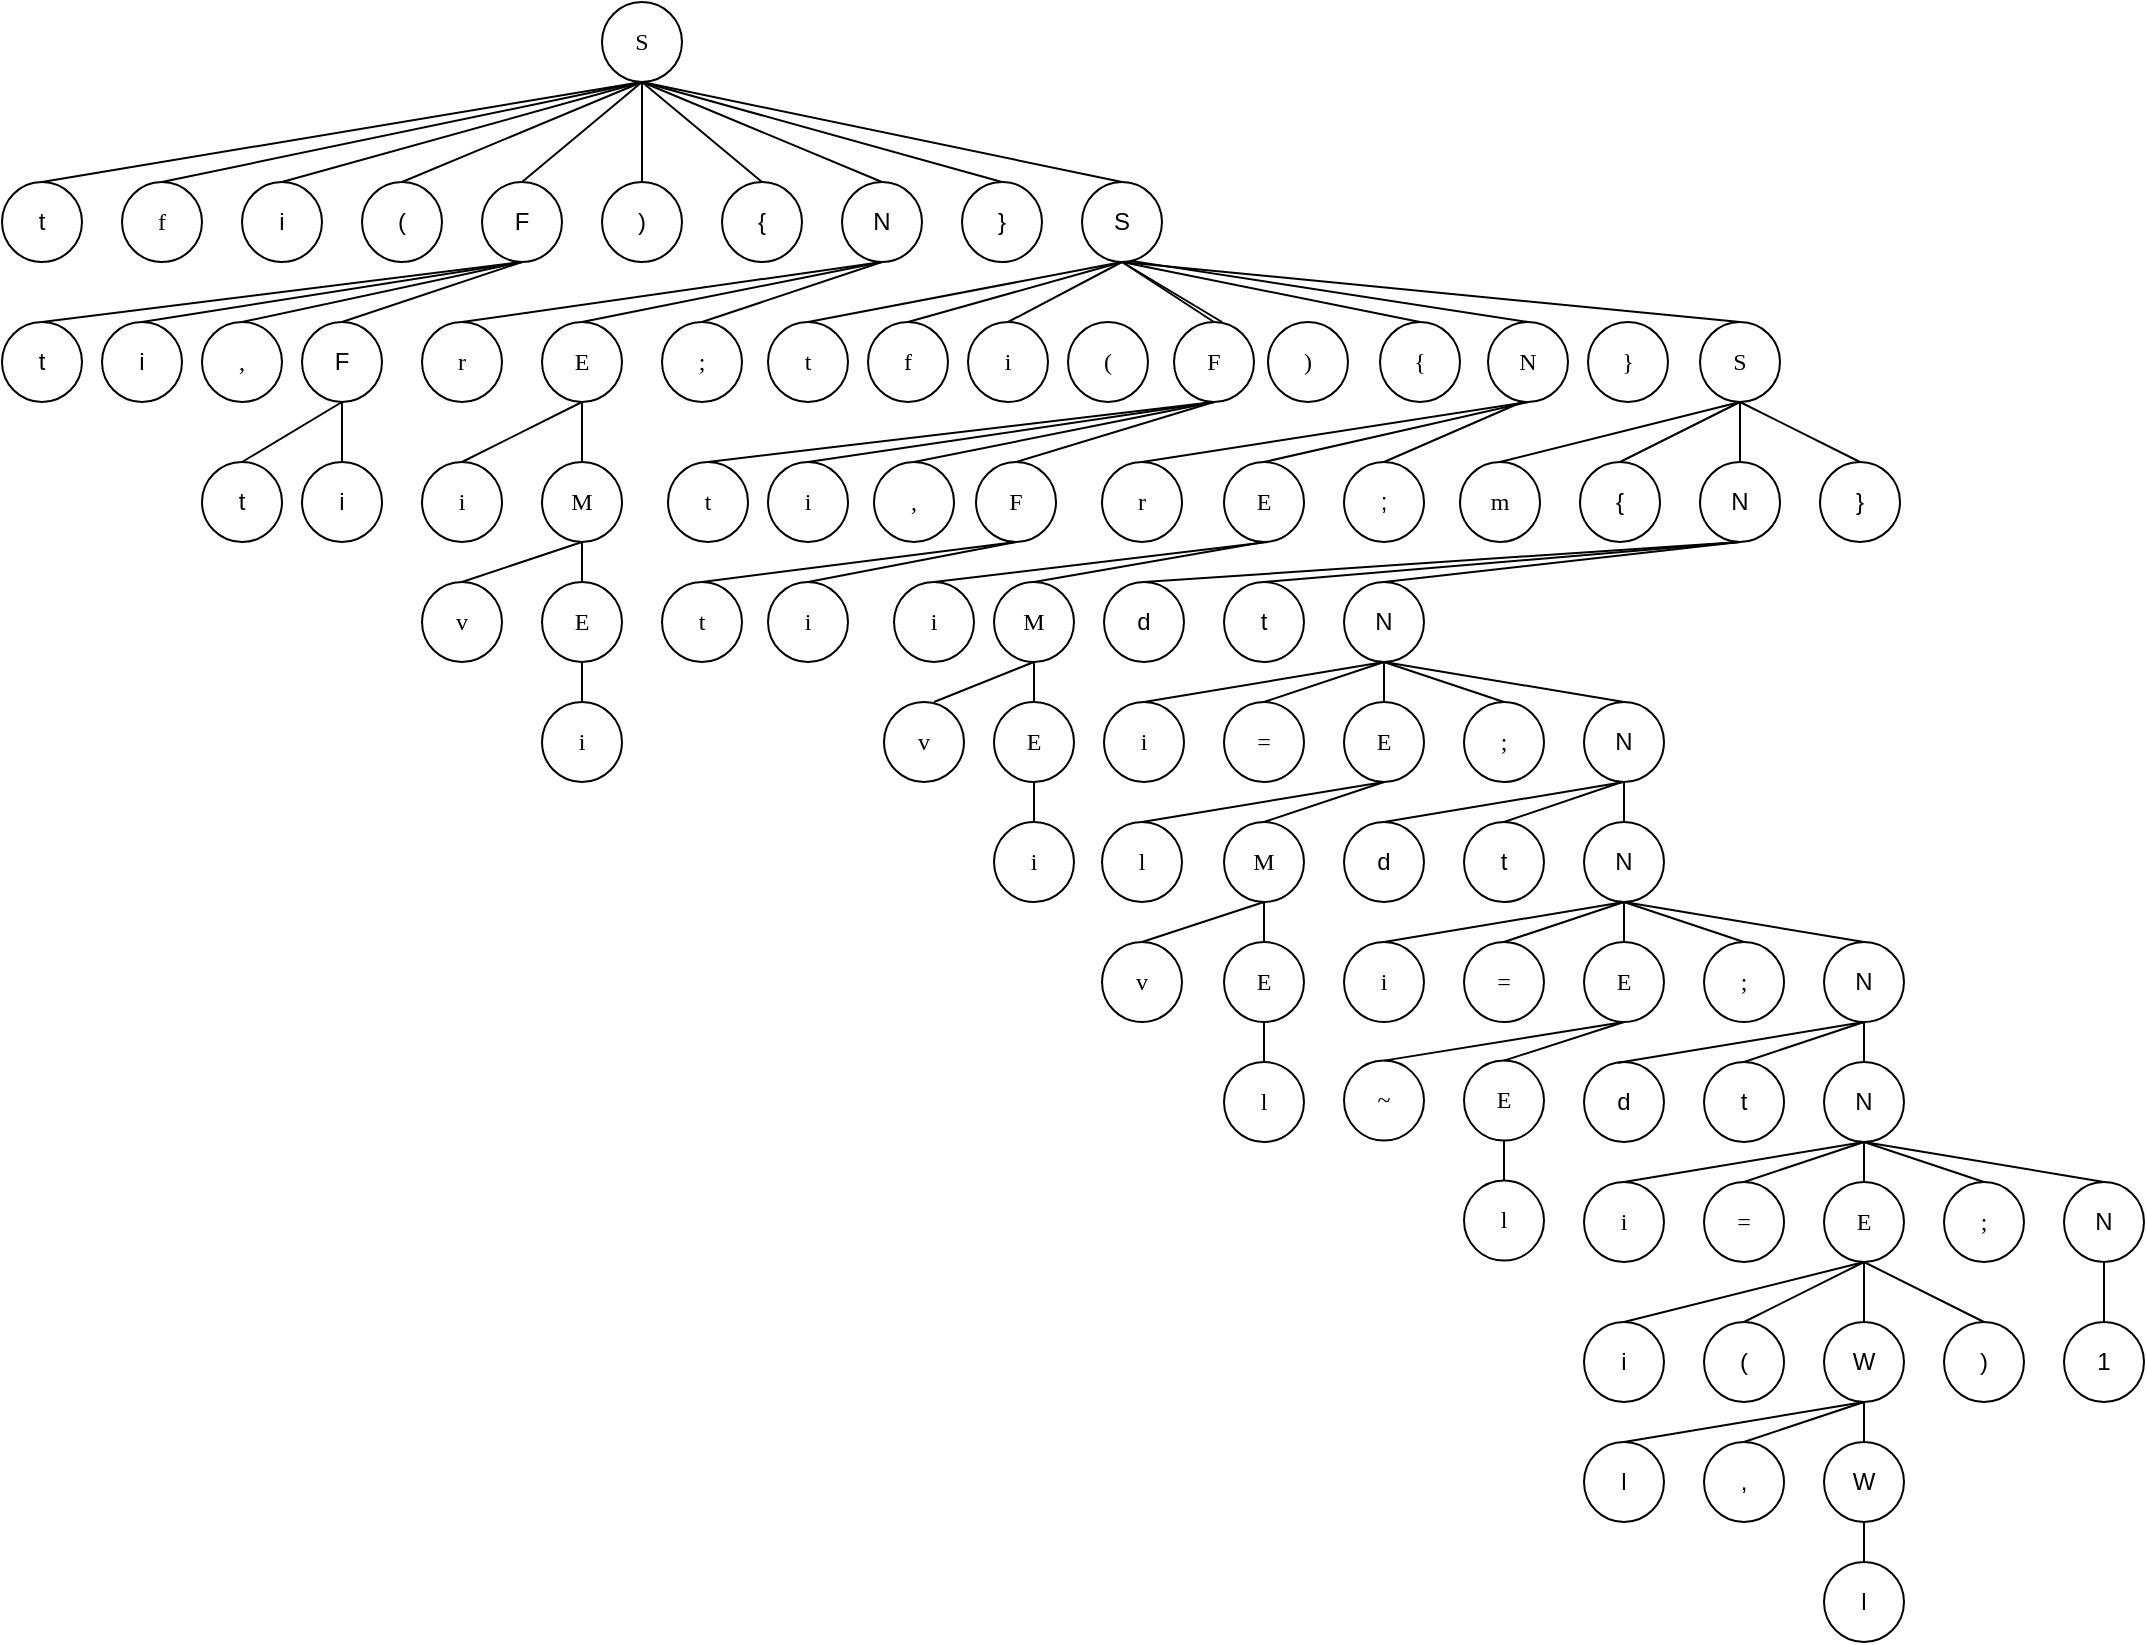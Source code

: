 <mxfile version="25.0.1" pages="3">
  <diagram id="401oI5VLrsHUc44_uMyA" name="Страница 1">
    <mxGraphModel dx="793" dy="383" grid="1" gridSize="10" guides="1" tooltips="1" connect="1" arrows="1" fold="1" page="1" pageScale="1" pageWidth="1654" pageHeight="1169" math="0" shadow="0">
      <root>
        <mxCell id="0" />
        <mxCell id="1" parent="0" />
        <mxCell id="RqMCuAcDXt-mt3hWwmX9-14" style="rounded=0;orthogonalLoop=1;jettySize=auto;html=1;exitX=0.5;exitY=1;exitDx=0;exitDy=0;entryX=1;entryY=0;entryDx=0;entryDy=0;strokeColor=none;endArrow=none;endFill=0;" parent="1" source="RqMCuAcDXt-mt3hWwmX9-1" target="RqMCuAcDXt-mt3hWwmX9-2" edge="1">
          <mxGeometry relative="1" as="geometry" />
        </mxCell>
        <mxCell id="RqMCuAcDXt-mt3hWwmX9-15" style="edgeStyle=none;orthogonalLoop=1;jettySize=auto;html=1;exitX=0.5;exitY=1;exitDx=0;exitDy=0;entryX=0.5;entryY=0;entryDx=0;entryDy=0;endArrow=none;endFill=0;" parent="1" source="RqMCuAcDXt-mt3hWwmX9-1" target="RqMCuAcDXt-mt3hWwmX9-2" edge="1">
          <mxGeometry relative="1" as="geometry" />
        </mxCell>
        <mxCell id="RqMCuAcDXt-mt3hWwmX9-1" value="S" style="ellipse;whiteSpace=wrap;html=1;aspect=fixed;fontFamily=gost;fontSource=https%3A%2F%2Ffontlibrary.org%2F%2Fface%2Fgostrus-type-a%22%20type%3D%22text%2Fcss;" parent="1" vertex="1">
          <mxGeometry x="320" y="10" width="40" height="40" as="geometry" />
        </mxCell>
        <mxCell id="RqMCuAcDXt-mt3hWwmX9-2" value="t" style="ellipse;whiteSpace=wrap;html=1;aspect=fixed;" parent="1" vertex="1">
          <mxGeometry x="20" y="100" width="40" height="40" as="geometry" />
        </mxCell>
        <mxCell id="RqMCuAcDXt-mt3hWwmX9-16" style="edgeStyle=none;orthogonalLoop=1;jettySize=auto;html=1;exitX=0.5;exitY=0;exitDx=0;exitDy=0;entryX=0.5;entryY=1;entryDx=0;entryDy=0;endArrow=none;endFill=0;" parent="1" source="RqMCuAcDXt-mt3hWwmX9-3" target="RqMCuAcDXt-mt3hWwmX9-1" edge="1">
          <mxGeometry relative="1" as="geometry" />
        </mxCell>
        <mxCell id="RqMCuAcDXt-mt3hWwmX9-3" value="f" style="ellipse;whiteSpace=wrap;html=1;aspect=fixed;fontFamily=Verdana;" parent="1" vertex="1">
          <mxGeometry x="80" y="100" width="40" height="40" as="geometry" />
        </mxCell>
        <mxCell id="RqMCuAcDXt-mt3hWwmX9-17" style="edgeStyle=none;orthogonalLoop=1;jettySize=auto;html=1;exitX=0.5;exitY=0;exitDx=0;exitDy=0;endArrow=none;endFill=0;entryX=0.5;entryY=1;entryDx=0;entryDy=0;" parent="1" source="RqMCuAcDXt-mt3hWwmX9-4" target="RqMCuAcDXt-mt3hWwmX9-1" edge="1">
          <mxGeometry relative="1" as="geometry">
            <mxPoint x="260" y="60" as="targetPoint" />
          </mxGeometry>
        </mxCell>
        <mxCell id="RqMCuAcDXt-mt3hWwmX9-4" value="i" style="ellipse;whiteSpace=wrap;html=1;aspect=fixed;" parent="1" vertex="1">
          <mxGeometry x="140" y="100" width="40" height="40" as="geometry" />
        </mxCell>
        <mxCell id="RqMCuAcDXt-mt3hWwmX9-18" style="edgeStyle=none;orthogonalLoop=1;jettySize=auto;html=1;exitX=0.5;exitY=0;exitDx=0;exitDy=0;endArrow=none;endFill=0;entryX=0.5;entryY=1;entryDx=0;entryDy=0;" parent="1" source="RqMCuAcDXt-mt3hWwmX9-5" target="RqMCuAcDXt-mt3hWwmX9-1" edge="1">
          <mxGeometry relative="1" as="geometry">
            <mxPoint x="260" y="50" as="targetPoint" />
          </mxGeometry>
        </mxCell>
        <mxCell id="RqMCuAcDXt-mt3hWwmX9-5" value="(" style="ellipse;whiteSpace=wrap;html=1;aspect=fixed;" parent="1" vertex="1">
          <mxGeometry x="200" y="100" width="40" height="40" as="geometry" />
        </mxCell>
        <mxCell id="RqMCuAcDXt-mt3hWwmX9-19" style="edgeStyle=none;orthogonalLoop=1;jettySize=auto;html=1;exitX=0.5;exitY=0;exitDx=0;exitDy=0;entryX=0.5;entryY=1;entryDx=0;entryDy=0;endArrow=none;endFill=0;" parent="1" source="RqMCuAcDXt-mt3hWwmX9-6" target="RqMCuAcDXt-mt3hWwmX9-1" edge="1">
          <mxGeometry relative="1" as="geometry" />
        </mxCell>
        <mxCell id="RqMCuAcDXt-mt3hWwmX9-6" value="F" style="ellipse;whiteSpace=wrap;html=1;aspect=fixed;" parent="1" vertex="1">
          <mxGeometry x="260" y="100" width="40" height="40" as="geometry" />
        </mxCell>
        <mxCell id="RqMCuAcDXt-mt3hWwmX9-20" style="edgeStyle=none;orthogonalLoop=1;jettySize=auto;html=1;exitX=0.5;exitY=0;exitDx=0;exitDy=0;endArrow=none;endFill=0;entryX=0.5;entryY=1;entryDx=0;entryDy=0;" parent="1" source="RqMCuAcDXt-mt3hWwmX9-7" target="RqMCuAcDXt-mt3hWwmX9-1" edge="1">
          <mxGeometry relative="1" as="geometry">
            <mxPoint x="260" y="50" as="targetPoint" />
          </mxGeometry>
        </mxCell>
        <mxCell id="RqMCuAcDXt-mt3hWwmX9-7" value=")" style="ellipse;whiteSpace=wrap;html=1;aspect=fixed;" parent="1" vertex="1">
          <mxGeometry x="320" y="100" width="40" height="40" as="geometry" />
        </mxCell>
        <mxCell id="RqMCuAcDXt-mt3hWwmX9-21" style="edgeStyle=none;orthogonalLoop=1;jettySize=auto;html=1;exitX=0.5;exitY=0;exitDx=0;exitDy=0;endArrow=none;endFill=0;entryX=0.5;entryY=1;entryDx=0;entryDy=0;" parent="1" source="RqMCuAcDXt-mt3hWwmX9-9" target="RqMCuAcDXt-mt3hWwmX9-1" edge="1">
          <mxGeometry relative="1" as="geometry">
            <mxPoint x="260" y="50" as="targetPoint" />
          </mxGeometry>
        </mxCell>
        <mxCell id="RqMCuAcDXt-mt3hWwmX9-9" value="{" style="ellipse;whiteSpace=wrap;html=1;aspect=fixed;" parent="1" vertex="1">
          <mxGeometry x="380" y="100" width="40" height="40" as="geometry" />
        </mxCell>
        <mxCell id="RqMCuAcDXt-mt3hWwmX9-22" style="edgeStyle=none;orthogonalLoop=1;jettySize=auto;html=1;exitX=0.5;exitY=0;exitDx=0;exitDy=0;endArrow=none;endFill=0;entryX=0.5;entryY=1;entryDx=0;entryDy=0;" parent="1" source="RqMCuAcDXt-mt3hWwmX9-10" target="RqMCuAcDXt-mt3hWwmX9-1" edge="1">
          <mxGeometry relative="1" as="geometry">
            <mxPoint x="290" y="30" as="targetPoint" />
          </mxGeometry>
        </mxCell>
        <mxCell id="RqMCuAcDXt-mt3hWwmX9-10" value="N" style="ellipse;whiteSpace=wrap;html=1;aspect=fixed;" parent="1" vertex="1">
          <mxGeometry x="440" y="100" width="40" height="40" as="geometry" />
        </mxCell>
        <mxCell id="RqMCuAcDXt-mt3hWwmX9-23" style="edgeStyle=none;orthogonalLoop=1;jettySize=auto;html=1;exitX=0.5;exitY=0;exitDx=0;exitDy=0;endArrow=none;endFill=0;entryX=0.5;entryY=1;entryDx=0;entryDy=0;" parent="1" source="RqMCuAcDXt-mt3hWwmX9-11" target="RqMCuAcDXt-mt3hWwmX9-1" edge="1">
          <mxGeometry relative="1" as="geometry">
            <mxPoint x="260" y="50" as="targetPoint" />
          </mxGeometry>
        </mxCell>
        <mxCell id="RqMCuAcDXt-mt3hWwmX9-11" value="}" style="ellipse;whiteSpace=wrap;html=1;aspect=fixed;" parent="1" vertex="1">
          <mxGeometry x="500" y="100" width="40" height="40" as="geometry" />
        </mxCell>
        <mxCell id="RqMCuAcDXt-mt3hWwmX9-27" style="edgeStyle=none;orthogonalLoop=1;jettySize=auto;html=1;exitX=0.5;exitY=0;exitDx=0;exitDy=0;entryX=0.5;entryY=1;entryDx=0;entryDy=0;endArrow=none;endFill=0;fontFamily=Verdana;" parent="1" source="RqMCuAcDXt-mt3hWwmX9-26" target="RqMCuAcDXt-mt3hWwmX9-1" edge="1">
          <mxGeometry relative="1" as="geometry" />
        </mxCell>
        <mxCell id="RqMCuAcDXt-mt3hWwmX9-26" value="S" style="ellipse;whiteSpace=wrap;html=1;aspect=fixed;" parent="1" vertex="1">
          <mxGeometry x="560" y="100" width="40" height="40" as="geometry" />
        </mxCell>
        <mxCell id="RqMCuAcDXt-mt3hWwmX9-30" style="edgeStyle=none;orthogonalLoop=1;jettySize=auto;html=1;exitX=0.5;exitY=0;exitDx=0;exitDy=0;entryX=0.5;entryY=1;entryDx=0;entryDy=0;endArrow=none;endFill=0;fontFamily=Verdana;" parent="1" source="RqMCuAcDXt-mt3hWwmX9-28" target="RqMCuAcDXt-mt3hWwmX9-6" edge="1">
          <mxGeometry relative="1" as="geometry" />
        </mxCell>
        <mxCell id="RqMCuAcDXt-mt3hWwmX9-28" value="t" style="ellipse;whiteSpace=wrap;html=1;aspect=fixed;" parent="1" vertex="1">
          <mxGeometry x="20" y="170" width="40" height="40" as="geometry" />
        </mxCell>
        <mxCell id="RqMCuAcDXt-mt3hWwmX9-31" style="edgeStyle=none;orthogonalLoop=1;jettySize=auto;html=1;exitX=0.5;exitY=0;exitDx=0;exitDy=0;entryX=0.5;entryY=1;entryDx=0;entryDy=0;endArrow=none;endFill=0;fontFamily=Verdana;" parent="1" source="RqMCuAcDXt-mt3hWwmX9-29" target="RqMCuAcDXt-mt3hWwmX9-6" edge="1">
          <mxGeometry relative="1" as="geometry" />
        </mxCell>
        <mxCell id="RqMCuAcDXt-mt3hWwmX9-29" value="&lt;p&gt;&lt;font&gt;,&lt;/font&gt;&lt;/p&gt;" style="ellipse;whiteSpace=wrap;html=1;aspect=fixed;fontFamily=GOSTRUS;" parent="1" vertex="1">
          <mxGeometry x="120" y="170" width="40" height="40" as="geometry" />
        </mxCell>
        <mxCell id="RqMCuAcDXt-mt3hWwmX9-36" style="edgeStyle=none;orthogonalLoop=1;jettySize=auto;html=1;exitX=0.5;exitY=0;exitDx=0;exitDy=0;entryX=0.5;entryY=1;entryDx=0;entryDy=0;endArrow=none;endFill=0;fontFamily=GOSTRUS;" parent="1" source="RqMCuAcDXt-mt3hWwmX9-32" target="RqMCuAcDXt-mt3hWwmX9-10" edge="1">
          <mxGeometry relative="1" as="geometry" />
        </mxCell>
        <mxCell id="RqMCuAcDXt-mt3hWwmX9-32" value="&lt;p&gt;&lt;font&gt;r&lt;/font&gt;&lt;/p&gt;" style="ellipse;whiteSpace=wrap;html=1;aspect=fixed;fontFamily=GOSTRUS;" parent="1" vertex="1">
          <mxGeometry x="230" y="170" width="40" height="40" as="geometry" />
        </mxCell>
        <mxCell id="RqMCuAcDXt-mt3hWwmX9-38" style="edgeStyle=none;orthogonalLoop=1;jettySize=auto;html=1;exitX=0.5;exitY=0;exitDx=0;exitDy=0;entryX=0.5;entryY=1;entryDx=0;entryDy=0;endArrow=none;endFill=0;fontFamily=GOSTRUS;" parent="1" source="RqMCuAcDXt-mt3hWwmX9-33" target="RqMCuAcDXt-mt3hWwmX9-10" edge="1">
          <mxGeometry relative="1" as="geometry" />
        </mxCell>
        <mxCell id="RqMCuAcDXt-mt3hWwmX9-33" value="&lt;p&gt;&lt;font&gt;E&lt;/font&gt;&lt;/p&gt;" style="ellipse;whiteSpace=wrap;html=1;aspect=fixed;fontFamily=GOSTRUS;" parent="1" vertex="1">
          <mxGeometry x="290" y="170" width="40" height="40" as="geometry" />
        </mxCell>
        <mxCell id="RqMCuAcDXt-mt3hWwmX9-77" style="edgeStyle=none;orthogonalLoop=1;jettySize=auto;html=1;exitX=0.5;exitY=0;exitDx=0;exitDy=0;entryX=0.5;entryY=1;entryDx=0;entryDy=0;endArrow=none;endFill=0;fontFamily=GOSTRUS;" parent="1" source="RqMCuAcDXt-mt3hWwmX9-73" target="RqMCuAcDXt-mt3hWwmX9-26" edge="1">
          <mxGeometry relative="1" as="geometry">
            <mxPoint x="623" y="140" as="targetPoint" />
          </mxGeometry>
        </mxCell>
        <mxCell id="RqMCuAcDXt-mt3hWwmX9-73" value="&lt;p&gt;&lt;font&gt;t&lt;/font&gt;&lt;/p&gt;" style="ellipse;whiteSpace=wrap;html=1;aspect=fixed;fontFamily=GOSTRUS;" parent="1" vertex="1">
          <mxGeometry x="403" y="170" width="40" height="40" as="geometry" />
        </mxCell>
        <mxCell id="RqMCuAcDXt-mt3hWwmX9-78" style="edgeStyle=none;orthogonalLoop=1;jettySize=auto;html=1;exitX=0.5;exitY=0;exitDx=0;exitDy=0;endArrow=none;endFill=0;fontFamily=GOSTRUS;" parent="1" source="RqMCuAcDXt-mt3hWwmX9-74" edge="1">
          <mxGeometry relative="1" as="geometry">
            <mxPoint x="580" y="140" as="targetPoint" />
          </mxGeometry>
        </mxCell>
        <mxCell id="RqMCuAcDXt-mt3hWwmX9-74" value="&lt;p&gt;&lt;font&gt;f&lt;/font&gt;&lt;/p&gt;" style="ellipse;whiteSpace=wrap;html=1;aspect=fixed;fontFamily=GOSTRUS;" parent="1" vertex="1">
          <mxGeometry x="453" y="170" width="40" height="40" as="geometry" />
        </mxCell>
        <mxCell id="RqMCuAcDXt-mt3hWwmX9-79" style="edgeStyle=none;orthogonalLoop=1;jettySize=auto;html=1;exitX=0.5;exitY=0;exitDx=0;exitDy=0;endArrow=none;endFill=0;fontFamily=GOSTRUS;" parent="1" source="RqMCuAcDXt-mt3hWwmX9-75" edge="1">
          <mxGeometry relative="1" as="geometry">
            <mxPoint x="580" y="140" as="targetPoint" />
          </mxGeometry>
        </mxCell>
        <mxCell id="RqMCuAcDXt-mt3hWwmX9-75" value="i" style="ellipse;whiteSpace=wrap;html=1;aspect=fixed;fontFamily=GOSTRUS;" parent="1" vertex="1">
          <mxGeometry x="503" y="170" width="40" height="40" as="geometry" />
        </mxCell>
        <mxCell id="9d-Es3Zle7uiDpjUyZU_-1" style="rounded=0;orthogonalLoop=1;jettySize=auto;html=1;exitX=0.5;exitY=0;exitDx=0;exitDy=0;endArrow=none;endFill=0;" parent="1" source="RqMCuAcDXt-mt3hWwmX9-76" edge="1">
          <mxGeometry relative="1" as="geometry">
            <mxPoint x="580" y="140" as="targetPoint" />
          </mxGeometry>
        </mxCell>
        <mxCell id="RqMCuAcDXt-mt3hWwmX9-76" value="F" style="ellipse;whiteSpace=wrap;html=1;aspect=fixed;fontFamily=GOSTRUS;" parent="1" vertex="1">
          <mxGeometry x="606" y="170" width="40" height="40" as="geometry" />
        </mxCell>
        <mxCell id="RqMCuAcDXt-mt3hWwmX9-84" style="edgeStyle=none;orthogonalLoop=1;jettySize=auto;html=1;exitX=0.5;exitY=0;exitDx=0;exitDy=0;endArrow=none;endFill=0;fontFamily=GOSTRUS;entryX=0.5;entryY=1;entryDx=0;entryDy=0;" parent="1" source="RqMCuAcDXt-mt3hWwmX9-82" target="RqMCuAcDXt-mt3hWwmX9-76" edge="1">
          <mxGeometry relative="1" as="geometry">
            <mxPoint x="613" y="210" as="targetPoint" />
          </mxGeometry>
        </mxCell>
        <mxCell id="RqMCuAcDXt-mt3hWwmX9-82" value="&lt;p&gt;&lt;font&gt;t&lt;/font&gt;&lt;/p&gt;" style="ellipse;whiteSpace=wrap;html=1;aspect=fixed;fontFamily=GOSTRUS;" parent="1" vertex="1">
          <mxGeometry x="353" y="240" width="40" height="40" as="geometry" />
        </mxCell>
        <mxCell id="RqMCuAcDXt-mt3hWwmX9-86" style="edgeStyle=none;orthogonalLoop=1;jettySize=auto;html=1;exitX=0.5;exitY=0;exitDx=0;exitDy=0;entryX=0.5;entryY=1;entryDx=0;entryDy=0;endArrow=none;endFill=0;fontFamily=GOSTRUS;" parent="1" source="RqMCuAcDXt-mt3hWwmX9-83" target="RqMCuAcDXt-mt3hWwmX9-76" edge="1">
          <mxGeometry relative="1" as="geometry" />
        </mxCell>
        <mxCell id="RqMCuAcDXt-mt3hWwmX9-83" value="&lt;p&gt;&lt;font&gt;i&lt;/font&gt;&lt;/p&gt;" style="ellipse;whiteSpace=wrap;html=1;aspect=fixed;fontFamily=GOSTRUS;" parent="1" vertex="1">
          <mxGeometry x="403" y="240" width="40" height="40" as="geometry" />
        </mxCell>
        <mxCell id="2xTq2TT0dQwPNHppPy_b-1" value="F" style="ellipse;whiteSpace=wrap;html=1;aspect=fixed;" parent="1" vertex="1">
          <mxGeometry x="170" y="170" width="40" height="40" as="geometry" />
        </mxCell>
        <mxCell id="2xTq2TT0dQwPNHppPy_b-2" value="" style="endArrow=none;html=1;rounded=0;entryX=0.5;entryY=1;entryDx=0;entryDy=0;exitX=0.5;exitY=0;exitDx=0;exitDy=0;" parent="1" source="2xTq2TT0dQwPNHppPy_b-1" target="RqMCuAcDXt-mt3hWwmX9-6" edge="1">
          <mxGeometry width="50" height="50" relative="1" as="geometry">
            <mxPoint x="320" y="170" as="sourcePoint" />
            <mxPoint x="430" y="190" as="targetPoint" />
          </mxGeometry>
        </mxCell>
        <mxCell id="2xTq2TT0dQwPNHppPy_b-3" value="i" style="ellipse;whiteSpace=wrap;html=1;aspect=fixed;" parent="1" vertex="1">
          <mxGeometry x="70" y="170" width="40" height="40" as="geometry" />
        </mxCell>
        <mxCell id="2xTq2TT0dQwPNHppPy_b-6" value="" style="endArrow=none;html=1;rounded=0;exitX=0.5;exitY=0;exitDx=0;exitDy=0;" parent="1" source="2xTq2TT0dQwPNHppPy_b-3" edge="1">
          <mxGeometry width="50" height="50" relative="1" as="geometry">
            <mxPoint x="240" y="200" as="sourcePoint" />
            <mxPoint x="280" y="140" as="targetPoint" />
          </mxGeometry>
        </mxCell>
        <mxCell id="2xTq2TT0dQwPNHppPy_b-7" value="t" style="ellipse;whiteSpace=wrap;html=1;aspect=fixed;" parent="1" vertex="1">
          <mxGeometry x="120" y="240" width="40" height="40" as="geometry" />
        </mxCell>
        <mxCell id="2xTq2TT0dQwPNHppPy_b-8" value="i" style="ellipse;whiteSpace=wrap;html=1;aspect=fixed;" parent="1" vertex="1">
          <mxGeometry x="170" y="240" width="40" height="40" as="geometry" />
        </mxCell>
        <mxCell id="2xTq2TT0dQwPNHppPy_b-9" value="" style="endArrow=none;html=1;rounded=0;exitX=0.5;exitY=0;exitDx=0;exitDy=0;entryX=0.5;entryY=1;entryDx=0;entryDy=0;" parent="1" source="2xTq2TT0dQwPNHppPy_b-7" target="2xTq2TT0dQwPNHppPy_b-1" edge="1">
          <mxGeometry width="50" height="50" relative="1" as="geometry">
            <mxPoint x="160" y="240" as="sourcePoint" />
            <mxPoint x="190.25" y="210" as="targetPoint" />
          </mxGeometry>
        </mxCell>
        <mxCell id="2xTq2TT0dQwPNHppPy_b-11" value="" style="endArrow=none;html=1;rounded=0;entryX=0.5;entryY=1;entryDx=0;entryDy=0;exitX=0.5;exitY=0;exitDx=0;exitDy=0;" parent="1" source="2xTq2TT0dQwPNHppPy_b-8" target="2xTq2TT0dQwPNHppPy_b-1" edge="1">
          <mxGeometry width="50" height="50" relative="1" as="geometry">
            <mxPoint x="230" y="240" as="sourcePoint" />
            <mxPoint x="280" y="190" as="targetPoint" />
          </mxGeometry>
        </mxCell>
        <mxCell id="2xTq2TT0dQwPNHppPy_b-12" value="&lt;p&gt;&lt;font&gt;i&lt;/font&gt;&lt;/p&gt;" style="ellipse;whiteSpace=wrap;html=1;aspect=fixed;fontFamily=GOSTRUS;" parent="1" vertex="1">
          <mxGeometry x="230" y="240" width="40" height="40" as="geometry" />
        </mxCell>
        <mxCell id="2xTq2TT0dQwPNHppPy_b-13" value="&lt;p&gt;&lt;font&gt;M&lt;/font&gt;&lt;/p&gt;" style="ellipse;whiteSpace=wrap;html=1;aspect=fixed;fontFamily=GOSTRUS;" parent="1" vertex="1">
          <mxGeometry x="290" y="240" width="40" height="40" as="geometry" />
        </mxCell>
        <mxCell id="2xTq2TT0dQwPNHppPy_b-14" value="" style="endArrow=none;html=1;rounded=0;entryX=0.5;entryY=1;entryDx=0;entryDy=0;exitX=0.5;exitY=0;exitDx=0;exitDy=0;" parent="1" source="2xTq2TT0dQwPNHppPy_b-13" target="RqMCuAcDXt-mt3hWwmX9-33" edge="1">
          <mxGeometry width="50" height="50" relative="1" as="geometry">
            <mxPoint x="110" y="290" as="sourcePoint" />
            <mxPoint x="160" y="240" as="targetPoint" />
          </mxGeometry>
        </mxCell>
        <mxCell id="2xTq2TT0dQwPNHppPy_b-15" value="" style="endArrow=none;html=1;rounded=0;entryX=0.5;entryY=1;entryDx=0;entryDy=0;exitX=0.5;exitY=0;exitDx=0;exitDy=0;" parent="1" source="2xTq2TT0dQwPNHppPy_b-12" target="RqMCuAcDXt-mt3hWwmX9-33" edge="1">
          <mxGeometry width="50" height="50" relative="1" as="geometry">
            <mxPoint x="110" y="290" as="sourcePoint" />
            <mxPoint x="160" y="240" as="targetPoint" />
          </mxGeometry>
        </mxCell>
        <mxCell id="2xTq2TT0dQwPNHppPy_b-18" value="&lt;p&gt;&lt;font&gt;v&lt;/font&gt;&lt;/p&gt;" style="ellipse;whiteSpace=wrap;html=1;aspect=fixed;fontFamily=GOSTRUS;" parent="1" vertex="1">
          <mxGeometry x="230" y="300" width="40" height="40" as="geometry" />
        </mxCell>
        <mxCell id="2xTq2TT0dQwPNHppPy_b-19" value="&lt;p&gt;&lt;font&gt;E&lt;/font&gt;&lt;/p&gt;" style="ellipse;whiteSpace=wrap;html=1;aspect=fixed;fontFamily=GOSTRUS;" parent="1" vertex="1">
          <mxGeometry x="290" y="300" width="40" height="40" as="geometry" />
        </mxCell>
        <mxCell id="2xTq2TT0dQwPNHppPy_b-20" value="" style="endArrow=none;html=1;rounded=0;exitX=0.5;exitY=0;exitDx=0;exitDy=0;entryX=0.5;entryY=1;entryDx=0;entryDy=0;" parent="1" source="2xTq2TT0dQwPNHppPy_b-18" target="2xTq2TT0dQwPNHppPy_b-13" edge="1">
          <mxGeometry width="50" height="50" relative="1" as="geometry">
            <mxPoint x="130" y="380" as="sourcePoint" />
            <mxPoint x="270" y="280" as="targetPoint" />
          </mxGeometry>
        </mxCell>
        <mxCell id="2xTq2TT0dQwPNHppPy_b-21" value="" style="endArrow=none;html=1;rounded=0;exitX=0.5;exitY=0;exitDx=0;exitDy=0;entryX=0.5;entryY=1;entryDx=0;entryDy=0;" parent="1" source="2xTq2TT0dQwPNHppPy_b-19" target="2xTq2TT0dQwPNHppPy_b-13" edge="1">
          <mxGeometry width="50" height="50" relative="1" as="geometry">
            <mxPoint x="130" y="380" as="sourcePoint" />
            <mxPoint x="270" y="280" as="targetPoint" />
          </mxGeometry>
        </mxCell>
        <mxCell id="2xTq2TT0dQwPNHppPy_b-22" value="&lt;p&gt;&lt;font&gt;i&lt;/font&gt;&lt;/p&gt;" style="ellipse;whiteSpace=wrap;html=1;aspect=fixed;fontFamily=GOSTRUS;" parent="1" vertex="1">
          <mxGeometry x="290" y="360" width="40" height="40" as="geometry" />
        </mxCell>
        <mxCell id="2xTq2TT0dQwPNHppPy_b-23" value="" style="endArrow=none;html=1;rounded=0;entryX=0.5;entryY=1;entryDx=0;entryDy=0;exitX=0.5;exitY=0;exitDx=0;exitDy=0;" parent="1" source="2xTq2TT0dQwPNHppPy_b-22" target="2xTq2TT0dQwPNHppPy_b-19" edge="1">
          <mxGeometry width="50" height="50" relative="1" as="geometry">
            <mxPoint x="130" y="390" as="sourcePoint" />
            <mxPoint x="180" y="340" as="targetPoint" />
          </mxGeometry>
        </mxCell>
        <mxCell id="smC2VsR5aSr_3LwA0y5b-1" value="N" style="ellipse;whiteSpace=wrap;html=1;aspect=fixed;fontFamily=GOSTRUS;" parent="1" vertex="1">
          <mxGeometry x="763" y="170" width="40" height="40" as="geometry" />
        </mxCell>
        <mxCell id="smC2VsR5aSr_3LwA0y5b-2" value="S" style="ellipse;whiteSpace=wrap;html=1;aspect=fixed;fontFamily=GOSTRUS;" parent="1" vertex="1">
          <mxGeometry x="869" y="170" width="40" height="40" as="geometry" />
        </mxCell>
        <mxCell id="smC2VsR5aSr_3LwA0y5b-3" value="" style="endArrow=none;html=1;rounded=0;entryX=0.5;entryY=0;entryDx=0;entryDy=0;" parent="1" target="smC2VsR5aSr_3LwA0y5b-2" edge="1">
          <mxGeometry width="50" height="50" relative="1" as="geometry">
            <mxPoint x="580" y="140" as="sourcePoint" />
            <mxPoint x="943" y="250" as="targetPoint" />
          </mxGeometry>
        </mxCell>
        <mxCell id="smC2VsR5aSr_3LwA0y5b-4" value="" style="endArrow=none;html=1;rounded=0;entryX=0.5;entryY=0;entryDx=0;entryDy=0;exitX=0.614;exitY=0.986;exitDx=0;exitDy=0;exitPerimeter=0;" parent="1" source="RqMCuAcDXt-mt3hWwmX9-26" target="smC2VsR5aSr_3LwA0y5b-1" edge="1">
          <mxGeometry width="50" height="50" relative="1" as="geometry">
            <mxPoint x="630" y="140" as="sourcePoint" />
            <mxPoint x="943" y="250" as="targetPoint" />
          </mxGeometry>
        </mxCell>
        <mxCell id="smC2VsR5aSr_3LwA0y5b-5" value="&lt;p&gt;F&lt;/p&gt;" style="ellipse;whiteSpace=wrap;html=1;aspect=fixed;fontFamily=GOSTRUS;" parent="1" vertex="1">
          <mxGeometry x="507" y="240" width="40" height="40" as="geometry" />
        </mxCell>
        <mxCell id="smC2VsR5aSr_3LwA0y5b-6" value="" style="endArrow=none;html=1;rounded=0;entryX=0.5;entryY=1;entryDx=0;entryDy=0;exitX=0.5;exitY=0;exitDx=0;exitDy=0;" parent="1" source="smC2VsR5aSr_3LwA0y5b-5" target="RqMCuAcDXt-mt3hWwmX9-76" edge="1">
          <mxGeometry width="50" height="50" relative="1" as="geometry">
            <mxPoint x="466" y="290" as="sourcePoint" />
            <mxPoint x="516" y="240" as="targetPoint" />
          </mxGeometry>
        </mxCell>
        <mxCell id="smC2VsR5aSr_3LwA0y5b-7" value="&lt;p&gt;&lt;font&gt;t&lt;/font&gt;&lt;/p&gt;" style="ellipse;whiteSpace=wrap;html=1;aspect=fixed;fontFamily=GOSTRUS;" parent="1" vertex="1">
          <mxGeometry x="350" y="300" width="40" height="40" as="geometry" />
        </mxCell>
        <mxCell id="smC2VsR5aSr_3LwA0y5b-8" value="&lt;p&gt;&lt;font&gt;i&lt;/font&gt;&lt;/p&gt;" style="ellipse;whiteSpace=wrap;html=1;aspect=fixed;fontFamily=GOSTRUS;" parent="1" vertex="1">
          <mxGeometry x="403" y="300" width="40" height="40" as="geometry" />
        </mxCell>
        <mxCell id="smC2VsR5aSr_3LwA0y5b-9" style="edgeStyle=none;orthogonalLoop=1;jettySize=auto;html=1;exitX=0.5;exitY=0;exitDx=0;exitDy=0;entryX=0.5;entryY=1;entryDx=0;entryDy=0;endArrow=none;endFill=0;fontFamily=GOSTRUS;" parent="1" source="smC2VsR5aSr_3LwA0y5b-7" target="smC2VsR5aSr_3LwA0y5b-5" edge="1">
          <mxGeometry relative="1" as="geometry">
            <mxPoint x="569" y="290" as="targetPoint" />
          </mxGeometry>
        </mxCell>
        <mxCell id="smC2VsR5aSr_3LwA0y5b-10" style="edgeStyle=none;orthogonalLoop=1;jettySize=auto;html=1;exitX=0.5;exitY=0;exitDx=0;exitDy=0;entryX=0.5;entryY=1;entryDx=0;entryDy=0;endArrow=none;endFill=0;fontFamily=GOSTRUS;" parent="1" source="smC2VsR5aSr_3LwA0y5b-8" target="smC2VsR5aSr_3LwA0y5b-5" edge="1">
          <mxGeometry relative="1" as="geometry">
            <mxPoint x="612" y="290" as="targetPoint" />
          </mxGeometry>
        </mxCell>
        <mxCell id="smC2VsR5aSr_3LwA0y5b-11" value="&lt;p&gt;&lt;font&gt;r&lt;/font&gt;&lt;/p&gt;" style="ellipse;whiteSpace=wrap;html=1;aspect=fixed;fontFamily=GOSTRUS;" parent="1" vertex="1">
          <mxGeometry x="570" y="240" width="40" height="40" as="geometry" />
        </mxCell>
        <mxCell id="smC2VsR5aSr_3LwA0y5b-13" style="edgeStyle=none;orthogonalLoop=1;jettySize=auto;html=1;exitX=0.5;exitY=0;exitDx=0;exitDy=0;entryX=0.5;entryY=1;entryDx=0;entryDy=0;endArrow=none;endFill=0;fontFamily=GOSTRUS;" parent="1" source="smC2VsR5aSr_3LwA0y5b-11" target="smC2VsR5aSr_3LwA0y5b-1" edge="1">
          <mxGeometry relative="1" as="geometry">
            <mxPoint x="668" y="210" as="targetPoint" />
          </mxGeometry>
        </mxCell>
        <mxCell id="smC2VsR5aSr_3LwA0y5b-18" value="&lt;p&gt;&lt;font&gt;l&lt;/font&gt;&lt;/p&gt;" style="ellipse;whiteSpace=wrap;html=1;aspect=fixed;fontFamily=GOSTRUS;" parent="1" vertex="1">
          <mxGeometry x="570" y="420" width="40" height="40" as="geometry" />
        </mxCell>
        <mxCell id="smC2VsR5aSr_3LwA0y5b-19" value="&lt;p&gt;&lt;font&gt;M&lt;/font&gt;&lt;/p&gt;" style="ellipse;whiteSpace=wrap;html=1;aspect=fixed;fontFamily=GOSTRUS;" parent="1" vertex="1">
          <mxGeometry x="631" y="420" width="40" height="40" as="geometry" />
        </mxCell>
        <mxCell id="smC2VsR5aSr_3LwA0y5b-20" value="" style="endArrow=none;html=1;rounded=0;entryX=0.5;entryY=1;entryDx=0;entryDy=0;exitX=0.5;exitY=0;exitDx=0;exitDy=0;" parent="1" source="smC2VsR5aSr_3LwA0y5b-18" target="smC2VsR5aSr_3LwA0y5b-51" edge="1">
          <mxGeometry width="50" height="50" relative="1" as="geometry">
            <mxPoint x="547" y="480" as="sourcePoint" />
            <mxPoint x="680" y="400" as="targetPoint" />
          </mxGeometry>
        </mxCell>
        <mxCell id="smC2VsR5aSr_3LwA0y5b-21" value="" style="endArrow=none;html=1;rounded=0;entryX=0.5;entryY=1;entryDx=0;entryDy=0;exitX=0.5;exitY=0;exitDx=0;exitDy=0;" parent="1" source="smC2VsR5aSr_3LwA0y5b-19" target="smC2VsR5aSr_3LwA0y5b-51" edge="1">
          <mxGeometry width="50" height="50" relative="1" as="geometry">
            <mxPoint x="547" y="480" as="sourcePoint" />
            <mxPoint x="680" y="400" as="targetPoint" />
          </mxGeometry>
        </mxCell>
        <mxCell id="smC2VsR5aSr_3LwA0y5b-22" value="&lt;p&gt;&lt;font&gt;E&lt;/font&gt;&lt;/p&gt;" style="ellipse;whiteSpace=wrap;html=1;aspect=fixed;fontFamily=GOSTRUS;" parent="1" vertex="1">
          <mxGeometry x="631" y="240" width="40" height="40" as="geometry" />
        </mxCell>
        <mxCell id="smC2VsR5aSr_3LwA0y5b-23" style="edgeStyle=none;orthogonalLoop=1;jettySize=auto;html=1;exitX=0.5;exitY=0;exitDx=0;exitDy=0;endArrow=none;endFill=0;fontFamily=GOSTRUS;entryX=0.5;entryY=1;entryDx=0;entryDy=0;" parent="1" source="smC2VsR5aSr_3LwA0y5b-22" target="smC2VsR5aSr_3LwA0y5b-1" edge="1">
          <mxGeometry relative="1" as="geometry">
            <mxPoint x="706" y="210" as="targetPoint" />
          </mxGeometry>
        </mxCell>
        <mxCell id="smC2VsR5aSr_3LwA0y5b-24" value="&lt;p&gt;&lt;font&gt;v&lt;/font&gt;&lt;/p&gt;" style="ellipse;whiteSpace=wrap;html=1;aspect=fixed;fontFamily=GOSTRUS;" parent="1" vertex="1">
          <mxGeometry x="570" y="480" width="40" height="40" as="geometry" />
        </mxCell>
        <mxCell id="smC2VsR5aSr_3LwA0y5b-25" value="&lt;p&gt;&lt;font&gt;E&lt;/font&gt;&lt;/p&gt;" style="ellipse;whiteSpace=wrap;html=1;aspect=fixed;fontFamily=GOSTRUS;" parent="1" vertex="1">
          <mxGeometry x="631" y="480" width="40" height="40" as="geometry" />
        </mxCell>
        <mxCell id="smC2VsR5aSr_3LwA0y5b-26" value="" style="endArrow=none;html=1;rounded=0;exitX=0.5;exitY=0;exitDx=0;exitDy=0;entryX=0.5;entryY=1;entryDx=0;entryDy=0;" parent="1" source="smC2VsR5aSr_3LwA0y5b-24" target="smC2VsR5aSr_3LwA0y5b-19" edge="1">
          <mxGeometry width="50" height="50" relative="1" as="geometry">
            <mxPoint x="510" y="560" as="sourcePoint" />
            <mxPoint x="650" y="460" as="targetPoint" />
          </mxGeometry>
        </mxCell>
        <mxCell id="smC2VsR5aSr_3LwA0y5b-27" value="" style="endArrow=none;html=1;rounded=0;exitX=0.5;exitY=0;exitDx=0;exitDy=0;entryX=0.5;entryY=1;entryDx=0;entryDy=0;" parent="1" source="smC2VsR5aSr_3LwA0y5b-25" target="smC2VsR5aSr_3LwA0y5b-19" edge="1">
          <mxGeometry width="50" height="50" relative="1" as="geometry">
            <mxPoint x="510" y="560" as="sourcePoint" />
            <mxPoint x="650" y="460" as="targetPoint" />
          </mxGeometry>
        </mxCell>
        <mxCell id="smC2VsR5aSr_3LwA0y5b-28" value="&lt;p&gt;&lt;font&gt;l&lt;/font&gt;&lt;/p&gt;" style="ellipse;whiteSpace=wrap;html=1;aspect=fixed;fontFamily=GOSTRUS;" parent="1" vertex="1">
          <mxGeometry x="631" y="540" width="40" height="40" as="geometry" />
        </mxCell>
        <mxCell id="smC2VsR5aSr_3LwA0y5b-29" value="" style="endArrow=none;html=1;rounded=0;entryX=0.5;entryY=1;entryDx=0;entryDy=0;exitX=0.5;exitY=0;exitDx=0;exitDy=0;" parent="1" source="smC2VsR5aSr_3LwA0y5b-28" target="smC2VsR5aSr_3LwA0y5b-25" edge="1">
          <mxGeometry width="50" height="50" relative="1" as="geometry">
            <mxPoint x="660" y="540" as="sourcePoint" />
            <mxPoint x="560" y="520" as="targetPoint" />
          </mxGeometry>
        </mxCell>
        <mxCell id="smC2VsR5aSr_3LwA0y5b-30" value="&lt;p&gt;m&lt;/p&gt;" style="ellipse;whiteSpace=wrap;html=1;aspect=fixed;fontFamily=GOSTRUS;" parent="1" vertex="1">
          <mxGeometry x="749" y="240" width="40" height="40" as="geometry" />
        </mxCell>
        <mxCell id="smC2VsR5aSr_3LwA0y5b-31" value="{" style="ellipse;whiteSpace=wrap;html=1;aspect=fixed;" parent="1" vertex="1">
          <mxGeometry x="809" y="240" width="40" height="40" as="geometry" />
        </mxCell>
        <mxCell id="smC2VsR5aSr_3LwA0y5b-32" value="N" style="ellipse;whiteSpace=wrap;html=1;aspect=fixed;" parent="1" vertex="1">
          <mxGeometry x="869" y="240" width="40" height="40" as="geometry" />
        </mxCell>
        <mxCell id="smC2VsR5aSr_3LwA0y5b-33" value="}" style="ellipse;whiteSpace=wrap;html=1;aspect=fixed;" parent="1" vertex="1">
          <mxGeometry x="929" y="240" width="40" height="40" as="geometry" />
        </mxCell>
        <mxCell id="smC2VsR5aSr_3LwA0y5b-34" style="edgeStyle=none;orthogonalLoop=1;jettySize=auto;html=1;exitX=0.5;exitY=0;exitDx=0;exitDy=0;endArrow=none;endFill=0;entryX=0.5;entryY=1;entryDx=0;entryDy=0;" parent="1" source="smC2VsR5aSr_3LwA0y5b-33" target="smC2VsR5aSr_3LwA0y5b-2" edge="1">
          <mxGeometry relative="1" as="geometry">
            <mxPoint x="766" y="190" as="targetPoint" />
          </mxGeometry>
        </mxCell>
        <mxCell id="smC2VsR5aSr_3LwA0y5b-35" style="edgeStyle=none;orthogonalLoop=1;jettySize=auto;html=1;exitX=0.5;exitY=0;exitDx=0;exitDy=0;endArrow=none;endFill=0;entryX=0.5;entryY=1;entryDx=0;entryDy=0;" parent="1" source="smC2VsR5aSr_3LwA0y5b-32" target="smC2VsR5aSr_3LwA0y5b-2" edge="1">
          <mxGeometry relative="1" as="geometry">
            <mxPoint x="766" y="190" as="targetPoint" />
          </mxGeometry>
        </mxCell>
        <mxCell id="smC2VsR5aSr_3LwA0y5b-36" style="edgeStyle=none;orthogonalLoop=1;jettySize=auto;html=1;exitX=0.5;exitY=0;exitDx=0;exitDy=0;endArrow=none;endFill=0;entryX=0.5;entryY=1;entryDx=0;entryDy=0;" parent="1" source="smC2VsR5aSr_3LwA0y5b-31" target="smC2VsR5aSr_3LwA0y5b-2" edge="1">
          <mxGeometry relative="1" as="geometry">
            <mxPoint x="766" y="210" as="targetPoint" />
          </mxGeometry>
        </mxCell>
        <mxCell id="smC2VsR5aSr_3LwA0y5b-37" value="" style="endArrow=none;html=1;rounded=0;entryX=0.5;entryY=1;entryDx=0;entryDy=0;exitX=0.5;exitY=0;exitDx=0;exitDy=0;" parent="1" source="smC2VsR5aSr_3LwA0y5b-30" target="smC2VsR5aSr_3LwA0y5b-2" edge="1">
          <mxGeometry width="50" height="50" relative="1" as="geometry">
            <mxPoint x="756" y="250" as="sourcePoint" />
            <mxPoint x="806" y="200" as="targetPoint" />
          </mxGeometry>
        </mxCell>
        <mxCell id="smC2VsR5aSr_3LwA0y5b-38" value="N" style="ellipse;whiteSpace=wrap;html=1;aspect=fixed;" parent="1" vertex="1">
          <mxGeometry x="691" y="300" width="40" height="40" as="geometry" />
        </mxCell>
        <mxCell id="smC2VsR5aSr_3LwA0y5b-39" style="edgeStyle=none;orthogonalLoop=1;jettySize=auto;html=1;exitX=0.5;exitY=0;exitDx=0;exitDy=0;endArrow=none;endFill=0;entryX=0.5;entryY=1;entryDx=0;entryDy=0;" parent="1" source="smC2VsR5aSr_3LwA0y5b-38" target="smC2VsR5aSr_3LwA0y5b-32" edge="1">
          <mxGeometry relative="1" as="geometry">
            <mxPoint x="893" y="280" as="targetPoint" />
            <mxPoint x="757" y="300" as="sourcePoint" />
          </mxGeometry>
        </mxCell>
        <mxCell id="smC2VsR5aSr_3LwA0y5b-40" style="edgeStyle=none;orthogonalLoop=1;jettySize=auto;html=1;exitX=0.5;exitY=0;exitDx=0;exitDy=0;endArrow=none;endFill=0;entryX=0.5;entryY=1;entryDx=0;entryDy=0;" parent="1" source="smC2VsR5aSr_3LwA0y5b-41" target="smC2VsR5aSr_3LwA0y5b-32" edge="1">
          <mxGeometry relative="1" as="geometry">
            <mxPoint x="847" y="280" as="targetPoint" />
          </mxGeometry>
        </mxCell>
        <mxCell id="smC2VsR5aSr_3LwA0y5b-41" value="t" style="ellipse;whiteSpace=wrap;html=1;aspect=fixed;" parent="1" vertex="1">
          <mxGeometry x="631" y="300" width="40" height="40" as="geometry" />
        </mxCell>
        <mxCell id="smC2VsR5aSr_3LwA0y5b-42" style="edgeStyle=none;orthogonalLoop=1;jettySize=auto;html=1;exitX=0.5;exitY=0;exitDx=0;exitDy=0;endArrow=none;endFill=0;entryX=0.5;entryY=1;entryDx=0;entryDy=0;" parent="1" source="smC2VsR5aSr_3LwA0y5b-43" target="smC2VsR5aSr_3LwA0y5b-32" edge="1">
          <mxGeometry relative="1" as="geometry">
            <mxPoint x="847" y="280" as="targetPoint" />
          </mxGeometry>
        </mxCell>
        <mxCell id="smC2VsR5aSr_3LwA0y5b-43" value="d" style="ellipse;whiteSpace=wrap;html=1;aspect=fixed;" parent="1" vertex="1">
          <mxGeometry x="571" y="300" width="40" height="40" as="geometry" />
        </mxCell>
        <mxCell id="smC2VsR5aSr_3LwA0y5b-46" style="edgeStyle=none;orthogonalLoop=1;jettySize=auto;html=1;exitX=0.5;exitY=0;exitDx=0;exitDy=0;entryX=0.5;entryY=1;entryDx=0;entryDy=0;endArrow=none;endFill=0;fontFamily=GOSTRUS;" parent="1" source="smC2VsR5aSr_3LwA0y5b-47" target="smC2VsR5aSr_3LwA0y5b-38" edge="1">
          <mxGeometry relative="1" as="geometry">
            <mxPoint x="527.5" y="330" as="targetPoint" />
          </mxGeometry>
        </mxCell>
        <mxCell id="smC2VsR5aSr_3LwA0y5b-47" value="&lt;p&gt;&lt;font&gt;i&lt;/font&gt;&lt;/p&gt;" style="ellipse;whiteSpace=wrap;html=1;aspect=fixed;fontFamily=GOSTRUS;" parent="1" vertex="1">
          <mxGeometry x="571" y="360" width="40" height="40" as="geometry" />
        </mxCell>
        <mxCell id="smC2VsR5aSr_3LwA0y5b-48" style="edgeStyle=none;orthogonalLoop=1;jettySize=auto;html=1;exitX=0.5;exitY=0;exitDx=0;exitDy=0;entryX=0.5;entryY=1;entryDx=0;entryDy=0;endArrow=none;endFill=0;fontFamily=GOSTRUS;" parent="1" source="smC2VsR5aSr_3LwA0y5b-49" target="smC2VsR5aSr_3LwA0y5b-38" edge="1">
          <mxGeometry relative="1" as="geometry">
            <mxPoint x="527.5" y="330" as="targetPoint" />
          </mxGeometry>
        </mxCell>
        <mxCell id="smC2VsR5aSr_3LwA0y5b-49" value="&lt;p&gt;&lt;font&gt;=&lt;/font&gt;&lt;/p&gt;" style="ellipse;whiteSpace=wrap;html=1;aspect=fixed;fontFamily=GOSTRUS;" parent="1" vertex="1">
          <mxGeometry x="631" y="360" width="40" height="40" as="geometry" />
        </mxCell>
        <mxCell id="smC2VsR5aSr_3LwA0y5b-50" style="edgeStyle=none;orthogonalLoop=1;jettySize=auto;html=1;exitX=0.5;exitY=0;exitDx=0;exitDy=0;entryX=0.5;entryY=1;entryDx=0;entryDy=0;endArrow=none;endFill=0;fontFamily=GOSTRUS;" parent="1" source="smC2VsR5aSr_3LwA0y5b-51" target="smC2VsR5aSr_3LwA0y5b-38" edge="1">
          <mxGeometry relative="1" as="geometry">
            <mxPoint x="527.5" y="330" as="targetPoint" />
          </mxGeometry>
        </mxCell>
        <mxCell id="smC2VsR5aSr_3LwA0y5b-51" value="E" style="ellipse;whiteSpace=wrap;html=1;aspect=fixed;fontFamily=GOSTRUS;" parent="1" vertex="1">
          <mxGeometry x="691" y="360" width="40" height="40" as="geometry" />
        </mxCell>
        <mxCell id="smC2VsR5aSr_3LwA0y5b-52" style="rounded=0;orthogonalLoop=1;jettySize=auto;html=1;exitX=0.5;exitY=0;exitDx=0;exitDy=0;entryX=0.5;entryY=1;entryDx=0;entryDy=0;endArrow=none;endFill=0;" parent="1" source="smC2VsR5aSr_3LwA0y5b-53" target="smC2VsR5aSr_3LwA0y5b-38" edge="1">
          <mxGeometry relative="1" as="geometry">
            <mxPoint x="527.5" y="330" as="targetPoint" />
          </mxGeometry>
        </mxCell>
        <mxCell id="smC2VsR5aSr_3LwA0y5b-53" value=";" style="ellipse;whiteSpace=wrap;html=1;aspect=fixed;fontFamily=GOSTRUS;" parent="1" vertex="1">
          <mxGeometry x="751" y="360" width="40" height="40" as="geometry" />
        </mxCell>
        <mxCell id="smC2VsR5aSr_3LwA0y5b-54" value="" style="endArrow=none;html=1;rounded=0;exitX=0.5;exitY=1;exitDx=0;exitDy=0;entryX=0.5;entryY=0;entryDx=0;entryDy=0;" parent="1" source="smC2VsR5aSr_3LwA0y5b-38" target="smC2VsR5aSr_3LwA0y5b-55" edge="1">
          <mxGeometry width="50" height="50" relative="1" as="geometry">
            <mxPoint x="527.5" y="330" as="sourcePoint" />
            <mxPoint x="811" y="360" as="targetPoint" />
          </mxGeometry>
        </mxCell>
        <mxCell id="smC2VsR5aSr_3LwA0y5b-55" value="N" style="ellipse;whiteSpace=wrap;html=1;aspect=fixed;" parent="1" vertex="1">
          <mxGeometry x="811" y="360" width="40" height="40" as="geometry" />
        </mxCell>
        <mxCell id="smC2VsR5aSr_3LwA0y5b-56" value="N" style="ellipse;whiteSpace=wrap;html=1;aspect=fixed;" parent="1" vertex="1">
          <mxGeometry x="811" y="420" width="40" height="40" as="geometry" />
        </mxCell>
        <mxCell id="smC2VsR5aSr_3LwA0y5b-57" value="t" style="ellipse;whiteSpace=wrap;html=1;aspect=fixed;" parent="1" vertex="1">
          <mxGeometry x="751" y="420" width="40" height="40" as="geometry" />
        </mxCell>
        <mxCell id="smC2VsR5aSr_3LwA0y5b-58" value="d" style="ellipse;whiteSpace=wrap;html=1;aspect=fixed;" parent="1" vertex="1">
          <mxGeometry x="691" y="420" width="40" height="40" as="geometry" />
        </mxCell>
        <mxCell id="smC2VsR5aSr_3LwA0y5b-59" value="&lt;p&gt;&lt;font&gt;i&lt;/font&gt;&lt;/p&gt;" style="ellipse;whiteSpace=wrap;html=1;aspect=fixed;fontFamily=GOSTRUS;" parent="1" vertex="1">
          <mxGeometry x="466" y="300" width="40" height="40" as="geometry" />
        </mxCell>
        <mxCell id="smC2VsR5aSr_3LwA0y5b-60" value="&lt;p&gt;&lt;font&gt;M&lt;/font&gt;&lt;/p&gt;" style="ellipse;whiteSpace=wrap;html=1;aspect=fixed;fontFamily=GOSTRUS;" parent="1" vertex="1">
          <mxGeometry x="516" y="300" width="40" height="40" as="geometry" />
        </mxCell>
        <mxCell id="smC2VsR5aSr_3LwA0y5b-61" value="" style="endArrow=none;html=1;rounded=0;entryX=0.5;entryY=1;entryDx=0;entryDy=0;exitX=0.5;exitY=0;exitDx=0;exitDy=0;" parent="1" source="smC2VsR5aSr_3LwA0y5b-60" target="smC2VsR5aSr_3LwA0y5b-22" edge="1">
          <mxGeometry width="50" height="50" relative="1" as="geometry">
            <mxPoint x="517" y="360" as="sourcePoint" />
            <mxPoint x="657" y="280" as="targetPoint" />
          </mxGeometry>
        </mxCell>
        <mxCell id="smC2VsR5aSr_3LwA0y5b-62" value="" style="endArrow=none;html=1;rounded=0;exitX=0.5;exitY=0;exitDx=0;exitDy=0;" parent="1" source="smC2VsR5aSr_3LwA0y5b-59" edge="1">
          <mxGeometry width="50" height="50" relative="1" as="geometry">
            <mxPoint x="517" y="360" as="sourcePoint" />
            <mxPoint x="653" y="280" as="targetPoint" />
          </mxGeometry>
        </mxCell>
        <mxCell id="smC2VsR5aSr_3LwA0y5b-63" value="&lt;p&gt;&lt;font&gt;v&lt;/font&gt;&lt;/p&gt;" style="ellipse;whiteSpace=wrap;html=1;aspect=fixed;fontFamily=GOSTRUS;" parent="1" vertex="1">
          <mxGeometry x="461" y="360" width="40" height="40" as="geometry" />
        </mxCell>
        <mxCell id="smC2VsR5aSr_3LwA0y5b-64" value="&lt;p&gt;&lt;font&gt;E&lt;/font&gt;&lt;/p&gt;" style="ellipse;whiteSpace=wrap;html=1;aspect=fixed;fontFamily=GOSTRUS;" parent="1" vertex="1">
          <mxGeometry x="516" y="360" width="40" height="40" as="geometry" />
        </mxCell>
        <mxCell id="smC2VsR5aSr_3LwA0y5b-65" value="" style="endArrow=none;html=1;rounded=0;exitX=0.5;exitY=0;exitDx=0;exitDy=0;" parent="1" edge="1">
          <mxGeometry width="50" height="50" relative="1" as="geometry">
            <mxPoint x="486" y="360" as="sourcePoint" />
            <mxPoint x="536" y="340" as="targetPoint" />
          </mxGeometry>
        </mxCell>
        <mxCell id="smC2VsR5aSr_3LwA0y5b-66" value="" style="endArrow=none;html=1;rounded=0;exitX=0.5;exitY=0;exitDx=0;exitDy=0;" parent="1" edge="1">
          <mxGeometry width="50" height="50" relative="1" as="geometry">
            <mxPoint x="536" y="360" as="sourcePoint" />
            <mxPoint x="536" y="340" as="targetPoint" />
          </mxGeometry>
        </mxCell>
        <mxCell id="smC2VsR5aSr_3LwA0y5b-67" value="&lt;p&gt;&lt;font&gt;i&lt;/font&gt;&lt;/p&gt;" style="ellipse;whiteSpace=wrap;html=1;aspect=fixed;fontFamily=GOSTRUS;" parent="1" vertex="1">
          <mxGeometry x="516" y="420" width="40" height="40" as="geometry" />
        </mxCell>
        <mxCell id="smC2VsR5aSr_3LwA0y5b-68" value="" style="endArrow=none;html=1;rounded=0;entryX=0.5;entryY=1;entryDx=0;entryDy=0;exitX=0.5;exitY=0;exitDx=0;exitDy=0;" parent="1" source="smC2VsR5aSr_3LwA0y5b-67" target="smC2VsR5aSr_3LwA0y5b-64" edge="1">
          <mxGeometry width="50" height="50" relative="1" as="geometry">
            <mxPoint x="365" y="450" as="sourcePoint" />
            <mxPoint x="415" y="400" as="targetPoint" />
          </mxGeometry>
        </mxCell>
        <mxCell id="smC2VsR5aSr_3LwA0y5b-69" value="" style="endArrow=none;html=1;rounded=0;entryX=0.5;entryY=1;entryDx=0;entryDy=0;exitX=0.5;exitY=0;exitDx=0;exitDy=0;" parent="1" source="smC2VsR5aSr_3LwA0y5b-58" target="smC2VsR5aSr_3LwA0y5b-55" edge="1">
          <mxGeometry width="50" height="50" relative="1" as="geometry">
            <mxPoint x="740" y="420" as="sourcePoint" />
            <mxPoint x="790" y="370" as="targetPoint" />
          </mxGeometry>
        </mxCell>
        <mxCell id="smC2VsR5aSr_3LwA0y5b-70" value="" style="endArrow=none;html=1;rounded=0;exitX=0.5;exitY=0;exitDx=0;exitDy=0;" parent="1" source="smC2VsR5aSr_3LwA0y5b-57" edge="1">
          <mxGeometry width="50" height="50" relative="1" as="geometry">
            <mxPoint x="750" y="430" as="sourcePoint" />
            <mxPoint x="830" y="400" as="targetPoint" />
          </mxGeometry>
        </mxCell>
        <mxCell id="smC2VsR5aSr_3LwA0y5b-71" value="" style="endArrow=none;html=1;rounded=0;entryX=0.5;entryY=1;entryDx=0;entryDy=0;exitX=0.5;exitY=0;exitDx=0;exitDy=0;" parent="1" source="smC2VsR5aSr_3LwA0y5b-56" target="smC2VsR5aSr_3LwA0y5b-55" edge="1">
          <mxGeometry width="50" height="50" relative="1" as="geometry">
            <mxPoint x="810" y="430" as="sourcePoint" />
            <mxPoint x="810" y="410" as="targetPoint" />
          </mxGeometry>
        </mxCell>
        <mxCell id="smC2VsR5aSr_3LwA0y5b-72" style="edgeStyle=none;orthogonalLoop=1;jettySize=auto;html=1;exitX=0.5;exitY=0;exitDx=0;exitDy=0;entryX=0.5;entryY=1;entryDx=0;entryDy=0;endArrow=none;endFill=0;fontFamily=GOSTRUS;" parent="1" source="smC2VsR5aSr_3LwA0y5b-73" edge="1">
          <mxGeometry relative="1" as="geometry">
            <mxPoint x="831" y="460" as="targetPoint" />
          </mxGeometry>
        </mxCell>
        <mxCell id="smC2VsR5aSr_3LwA0y5b-73" value="&lt;p&gt;&lt;font&gt;i&lt;/font&gt;&lt;/p&gt;" style="ellipse;whiteSpace=wrap;html=1;aspect=fixed;fontFamily=GOSTRUS;" parent="1" vertex="1">
          <mxGeometry x="691" y="480" width="40" height="40" as="geometry" />
        </mxCell>
        <mxCell id="smC2VsR5aSr_3LwA0y5b-74" style="edgeStyle=none;orthogonalLoop=1;jettySize=auto;html=1;exitX=0.5;exitY=0;exitDx=0;exitDy=0;entryX=0.5;entryY=1;entryDx=0;entryDy=0;endArrow=none;endFill=0;fontFamily=GOSTRUS;" parent="1" source="smC2VsR5aSr_3LwA0y5b-75" edge="1">
          <mxGeometry relative="1" as="geometry">
            <mxPoint x="831" y="460" as="targetPoint" />
          </mxGeometry>
        </mxCell>
        <mxCell id="smC2VsR5aSr_3LwA0y5b-75" value="&lt;p&gt;&lt;font&gt;=&lt;/font&gt;&lt;/p&gt;" style="ellipse;whiteSpace=wrap;html=1;aspect=fixed;fontFamily=GOSTRUS;" parent="1" vertex="1">
          <mxGeometry x="751" y="480" width="40" height="40" as="geometry" />
        </mxCell>
        <mxCell id="smC2VsR5aSr_3LwA0y5b-76" style="edgeStyle=none;orthogonalLoop=1;jettySize=auto;html=1;exitX=0.5;exitY=0;exitDx=0;exitDy=0;entryX=0.5;entryY=1;entryDx=0;entryDy=0;endArrow=none;endFill=0;fontFamily=GOSTRUS;" parent="1" source="smC2VsR5aSr_3LwA0y5b-77" edge="1">
          <mxGeometry relative="1" as="geometry">
            <mxPoint x="831" y="460" as="targetPoint" />
          </mxGeometry>
        </mxCell>
        <mxCell id="smC2VsR5aSr_3LwA0y5b-77" value="E" style="ellipse;whiteSpace=wrap;html=1;aspect=fixed;fontFamily=GOSTRUS;" parent="1" vertex="1">
          <mxGeometry x="811" y="480" width="40" height="40" as="geometry" />
        </mxCell>
        <mxCell id="smC2VsR5aSr_3LwA0y5b-78" style="rounded=0;orthogonalLoop=1;jettySize=auto;html=1;exitX=0.5;exitY=0;exitDx=0;exitDy=0;entryX=0.5;entryY=1;entryDx=0;entryDy=0;endArrow=none;endFill=0;" parent="1" source="smC2VsR5aSr_3LwA0y5b-79" edge="1">
          <mxGeometry relative="1" as="geometry">
            <mxPoint x="831" y="460" as="targetPoint" />
          </mxGeometry>
        </mxCell>
        <mxCell id="smC2VsR5aSr_3LwA0y5b-79" value=";" style="ellipse;whiteSpace=wrap;html=1;aspect=fixed;fontFamily=GOSTRUS;" parent="1" vertex="1">
          <mxGeometry x="871" y="480" width="40" height="40" as="geometry" />
        </mxCell>
        <mxCell id="smC2VsR5aSr_3LwA0y5b-80" value="" style="endArrow=none;html=1;rounded=0;exitX=0.5;exitY=1;exitDx=0;exitDy=0;entryX=0.5;entryY=0;entryDx=0;entryDy=0;" parent="1" target="smC2VsR5aSr_3LwA0y5b-81" edge="1">
          <mxGeometry width="50" height="50" relative="1" as="geometry">
            <mxPoint x="831" y="460" as="sourcePoint" />
            <mxPoint x="931" y="480" as="targetPoint" />
          </mxGeometry>
        </mxCell>
        <mxCell id="smC2VsR5aSr_3LwA0y5b-81" value="N" style="ellipse;whiteSpace=wrap;html=1;aspect=fixed;" parent="1" vertex="1">
          <mxGeometry x="931" y="480" width="40" height="40" as="geometry" />
        </mxCell>
        <mxCell id="smC2VsR5aSr_3LwA0y5b-82" value="&lt;p&gt;&lt;font&gt;~&lt;/font&gt;&lt;/p&gt;" style="ellipse;whiteSpace=wrap;html=1;aspect=fixed;fontFamily=GOSTRUS;" parent="1" vertex="1">
          <mxGeometry x="691" y="539.31" width="40" height="40" as="geometry" />
        </mxCell>
        <mxCell id="smC2VsR5aSr_3LwA0y5b-83" value="E" style="ellipse;whiteSpace=wrap;html=1;aspect=fixed;fontFamily=GOSTRUS;" parent="1" vertex="1">
          <mxGeometry x="751" y="539.31" width="40" height="40" as="geometry" />
        </mxCell>
        <mxCell id="smC2VsR5aSr_3LwA0y5b-84" style="edgeStyle=none;orthogonalLoop=1;jettySize=auto;html=1;exitX=0.5;exitY=0;exitDx=0;exitDy=0;entryX=0.5;entryY=1;entryDx=0;entryDy=0;endArrow=none;endFill=0;fontFamily=GOSTRUS;" parent="1" source="smC2VsR5aSr_3LwA0y5b-82" edge="1">
          <mxGeometry relative="1" as="geometry">
            <mxPoint x="831" y="520" as="targetPoint" />
            <mxPoint x="771" y="540" as="sourcePoint" />
          </mxGeometry>
        </mxCell>
        <mxCell id="smC2VsR5aSr_3LwA0y5b-85" style="edgeStyle=none;orthogonalLoop=1;jettySize=auto;html=1;exitX=0.5;exitY=0;exitDx=0;exitDy=0;entryX=0.5;entryY=1;entryDx=0;entryDy=0;endArrow=none;endFill=0;fontFamily=GOSTRUS;" parent="1" source="smC2VsR5aSr_3LwA0y5b-83" edge="1">
          <mxGeometry relative="1" as="geometry">
            <mxPoint x="831" y="520" as="targetPoint" />
            <mxPoint x="831" y="540" as="sourcePoint" />
          </mxGeometry>
        </mxCell>
        <mxCell id="smC2VsR5aSr_3LwA0y5b-86" value="&lt;p&gt;&lt;font&gt;l&lt;/font&gt;&lt;/p&gt;" style="ellipse;whiteSpace=wrap;html=1;aspect=fixed;fontFamily=GOSTRUS;" parent="1" vertex="1">
          <mxGeometry x="751" y="599.31" width="40" height="40" as="geometry" />
        </mxCell>
        <mxCell id="smC2VsR5aSr_3LwA0y5b-87" value="" style="endArrow=none;html=1;rounded=0;entryX=0.5;entryY=1;entryDx=0;entryDy=0;exitX=0.5;exitY=0;exitDx=0;exitDy=0;" parent="1" edge="1">
          <mxGeometry width="50" height="50" relative="1" as="geometry">
            <mxPoint x="771" y="599.31" as="sourcePoint" />
            <mxPoint x="771" y="579.31" as="targetPoint" />
          </mxGeometry>
        </mxCell>
        <mxCell id="smC2VsR5aSr_3LwA0y5b-88" value="N" style="ellipse;whiteSpace=wrap;html=1;aspect=fixed;" parent="1" vertex="1">
          <mxGeometry x="931" y="540" width="40" height="40" as="geometry" />
        </mxCell>
        <mxCell id="smC2VsR5aSr_3LwA0y5b-89" value="t" style="ellipse;whiteSpace=wrap;html=1;aspect=fixed;" parent="1" vertex="1">
          <mxGeometry x="871" y="540" width="40" height="40" as="geometry" />
        </mxCell>
        <mxCell id="smC2VsR5aSr_3LwA0y5b-90" value="d" style="ellipse;whiteSpace=wrap;html=1;aspect=fixed;" parent="1" vertex="1">
          <mxGeometry x="811" y="540" width="40" height="40" as="geometry" />
        </mxCell>
        <mxCell id="smC2VsR5aSr_3LwA0y5b-91" style="edgeStyle=none;orthogonalLoop=1;jettySize=auto;html=1;exitX=0.5;exitY=0;exitDx=0;exitDy=0;entryX=0.5;entryY=1;entryDx=0;entryDy=0;endArrow=none;endFill=0;fontFamily=GOSTRUS;" parent="1" source="smC2VsR5aSr_3LwA0y5b-92" target="smC2VsR5aSr_3LwA0y5b-88" edge="1">
          <mxGeometry relative="1" as="geometry">
            <mxPoint x="964" y="580" as="targetPoint" />
            <mxPoint x="844" y="600.0" as="sourcePoint" />
          </mxGeometry>
        </mxCell>
        <mxCell id="smC2VsR5aSr_3LwA0y5b-92" value="&lt;p&gt;&lt;font&gt;i&lt;/font&gt;&lt;/p&gt;" style="ellipse;whiteSpace=wrap;html=1;aspect=fixed;fontFamily=GOSTRUS;" parent="1" vertex="1">
          <mxGeometry x="811" y="600" width="40" height="40" as="geometry" />
        </mxCell>
        <mxCell id="smC2VsR5aSr_3LwA0y5b-93" style="edgeStyle=none;orthogonalLoop=1;jettySize=auto;html=1;exitX=0.5;exitY=0;exitDx=0;exitDy=0;endArrow=none;endFill=0;fontFamily=GOSTRUS;" parent="1" source="smC2VsR5aSr_3LwA0y5b-94" edge="1">
          <mxGeometry relative="1" as="geometry">
            <mxPoint x="951" y="580" as="targetPoint" />
            <mxPoint x="904" y="600.0" as="sourcePoint" />
          </mxGeometry>
        </mxCell>
        <mxCell id="smC2VsR5aSr_3LwA0y5b-94" value="&lt;p&gt;&lt;font&gt;=&lt;/font&gt;&lt;/p&gt;" style="ellipse;whiteSpace=wrap;html=1;aspect=fixed;fontFamily=GOSTRUS;" parent="1" vertex="1">
          <mxGeometry x="871" y="600" width="40" height="40" as="geometry" />
        </mxCell>
        <mxCell id="smC2VsR5aSr_3LwA0y5b-95" style="edgeStyle=none;orthogonalLoop=1;jettySize=auto;html=1;exitX=0.5;exitY=0;exitDx=0;exitDy=0;entryX=0.5;entryY=1;entryDx=0;entryDy=0;endArrow=none;endFill=0;fontFamily=GOSTRUS;" parent="1" source="smC2VsR5aSr_3LwA0y5b-96" target="smC2VsR5aSr_3LwA0y5b-88" edge="1">
          <mxGeometry relative="1" as="geometry">
            <mxPoint x="964" y="580" as="targetPoint" />
            <mxPoint x="964" y="600.0" as="sourcePoint" />
          </mxGeometry>
        </mxCell>
        <mxCell id="smC2VsR5aSr_3LwA0y5b-96" value="E" style="ellipse;whiteSpace=wrap;html=1;aspect=fixed;fontFamily=GOSTRUS;" parent="1" vertex="1">
          <mxGeometry x="931" y="600" width="40" height="40" as="geometry" />
        </mxCell>
        <mxCell id="smC2VsR5aSr_3LwA0y5b-97" style="rounded=0;orthogonalLoop=1;jettySize=auto;html=1;exitX=0.5;exitY=0;exitDx=0;exitDy=0;entryX=0.5;entryY=1;entryDx=0;entryDy=0;endArrow=none;endFill=0;" parent="1" source="smC2VsR5aSr_3LwA0y5b-98" target="smC2VsR5aSr_3LwA0y5b-88" edge="1">
          <mxGeometry relative="1" as="geometry">
            <mxPoint x="964" y="580" as="targetPoint" />
            <mxPoint x="1024" y="600.0" as="sourcePoint" />
          </mxGeometry>
        </mxCell>
        <mxCell id="smC2VsR5aSr_3LwA0y5b-98" value=";" style="ellipse;whiteSpace=wrap;html=1;aspect=fixed;fontFamily=GOSTRUS;" parent="1" vertex="1">
          <mxGeometry x="991" y="600" width="40" height="40" as="geometry" />
        </mxCell>
        <mxCell id="smC2VsR5aSr_3LwA0y5b-99" value="" style="endArrow=none;html=1;rounded=0;exitX=0.5;exitY=1;exitDx=0;exitDy=0;entryX=0.5;entryY=0;entryDx=0;entryDy=0;" parent="1" source="smC2VsR5aSr_3LwA0y5b-88" target="smC2VsR5aSr_3LwA0y5b-100" edge="1">
          <mxGeometry width="50" height="50" relative="1" as="geometry">
            <mxPoint x="964" y="580" as="sourcePoint" />
            <mxPoint x="1084" y="600.0" as="targetPoint" />
          </mxGeometry>
        </mxCell>
        <mxCell id="smC2VsR5aSr_3LwA0y5b-100" value="N" style="ellipse;whiteSpace=wrap;html=1;aspect=fixed;" parent="1" vertex="1">
          <mxGeometry x="1051" y="600" width="40" height="40" as="geometry" />
        </mxCell>
        <mxCell id="smC2VsR5aSr_3LwA0y5b-106" value="" style="endArrow=none;html=1;rounded=0;exitX=0.5;exitY=0;exitDx=0;exitDy=0;" parent="1" source="smC2VsR5aSr_3LwA0y5b-89" edge="1">
          <mxGeometry width="50" height="50" relative="1" as="geometry">
            <mxPoint x="951" y="540" as="sourcePoint" />
            <mxPoint x="951" y="520" as="targetPoint" />
          </mxGeometry>
        </mxCell>
        <mxCell id="smC2VsR5aSr_3LwA0y5b-107" value="" style="endArrow=none;html=1;rounded=0;entryX=0.5;entryY=1;entryDx=0;entryDy=0;exitX=0.425;exitY=0.01;exitDx=0;exitDy=0;exitPerimeter=0;" parent="1" source="smC2VsR5aSr_3LwA0y5b-90" target="smC2VsR5aSr_3LwA0y5b-81" edge="1">
          <mxGeometry width="50" height="50" relative="1" as="geometry">
            <mxPoint x="891" y="540" as="sourcePoint" />
            <mxPoint x="971" y="580" as="targetPoint" />
          </mxGeometry>
        </mxCell>
        <mxCell id="smC2VsR5aSr_3LwA0y5b-108" value="W" style="ellipse;whiteSpace=wrap;html=1;aspect=fixed;" parent="1" vertex="1">
          <mxGeometry x="931" y="670" width="40" height="40" as="geometry" />
        </mxCell>
        <mxCell id="smC2VsR5aSr_3LwA0y5b-109" value="(" style="ellipse;whiteSpace=wrap;html=1;aspect=fixed;" parent="1" vertex="1">
          <mxGeometry x="871" y="670" width="40" height="40" as="geometry" />
        </mxCell>
        <mxCell id="smC2VsR5aSr_3LwA0y5b-110" value="i" style="ellipse;whiteSpace=wrap;html=1;aspect=fixed;" parent="1" vertex="1">
          <mxGeometry x="811" y="670" width="40" height="40" as="geometry" />
        </mxCell>
        <mxCell id="smC2VsR5aSr_3LwA0y5b-112" value="" style="endArrow=none;html=1;rounded=0;exitX=0.5;exitY=0;exitDx=0;exitDy=0;entryX=0.5;entryY=1;entryDx=0;entryDy=0;" parent="1" source="smC2VsR5aSr_3LwA0y5b-109" target="smC2VsR5aSr_3LwA0y5b-96" edge="1">
          <mxGeometry width="50" height="50" relative="1" as="geometry">
            <mxPoint x="874" y="760" as="sourcePoint" />
            <mxPoint x="964" y="640" as="targetPoint" />
          </mxGeometry>
        </mxCell>
        <mxCell id="smC2VsR5aSr_3LwA0y5b-113" value="" style="endArrow=none;html=1;rounded=0;exitX=0.5;exitY=0;exitDx=0;exitDy=0;entryX=0.5;entryY=1;entryDx=0;entryDy=0;" parent="1" source="smC2VsR5aSr_3LwA0y5b-110" target="smC2VsR5aSr_3LwA0y5b-96" edge="1">
          <mxGeometry width="50" height="50" relative="1" as="geometry">
            <mxPoint x="874" y="760" as="sourcePoint" />
            <mxPoint x="964" y="641" as="targetPoint" />
          </mxGeometry>
        </mxCell>
        <mxCell id="smC2VsR5aSr_3LwA0y5b-114" value="" style="endArrow=none;html=1;rounded=0;entryX=0.5;entryY=1;entryDx=0;entryDy=0;exitX=0.5;exitY=0;exitDx=0;exitDy=0;" parent="1" source="smC2VsR5aSr_3LwA0y5b-108" target="smC2VsR5aSr_3LwA0y5b-96" edge="1">
          <mxGeometry width="50" height="50" relative="1" as="geometry">
            <mxPoint x="864" y="670" as="sourcePoint" />
            <mxPoint x="914" y="620" as="targetPoint" />
          </mxGeometry>
        </mxCell>
        <mxCell id="smC2VsR5aSr_3LwA0y5b-115" value=")" style="ellipse;whiteSpace=wrap;html=1;aspect=fixed;" parent="1" vertex="1">
          <mxGeometry x="991" y="670" width="40" height="40" as="geometry" />
        </mxCell>
        <mxCell id="smC2VsR5aSr_3LwA0y5b-116" value="" style="endArrow=none;html=1;rounded=0;entryX=0.5;entryY=1;entryDx=0;entryDy=0;exitX=0.5;exitY=0;exitDx=0;exitDy=0;" parent="1" source="smC2VsR5aSr_3LwA0y5b-115" target="smC2VsR5aSr_3LwA0y5b-96" edge="1">
          <mxGeometry width="50" height="50" relative="1" as="geometry">
            <mxPoint x="974" y="680" as="sourcePoint" />
            <mxPoint x="974" y="650" as="targetPoint" />
          </mxGeometry>
        </mxCell>
        <mxCell id="smC2VsR5aSr_3LwA0y5b-117" value="W" style="ellipse;whiteSpace=wrap;html=1;aspect=fixed;" parent="1" vertex="1">
          <mxGeometry x="931" y="730" width="40" height="40" as="geometry" />
        </mxCell>
        <mxCell id="smC2VsR5aSr_3LwA0y5b-118" value="" style="endArrow=none;html=1;rounded=0;exitX=0.5;exitY=0;exitDx=0;exitDy=0;entryX=0.5;entryY=1;entryDx=0;entryDy=0;" parent="1" source="smC2VsR5aSr_3LwA0y5b-117" target="smC2VsR5aSr_3LwA0y5b-108" edge="1">
          <mxGeometry width="50" height="50" relative="1" as="geometry">
            <mxPoint x="914" y="750" as="sourcePoint" />
            <mxPoint x="964" y="710" as="targetPoint" />
          </mxGeometry>
        </mxCell>
        <mxCell id="smC2VsR5aSr_3LwA0y5b-119" value="" style="endArrow=none;html=1;rounded=0;exitX=0.5;exitY=0;exitDx=0;exitDy=0;" parent="1" source="smC2VsR5aSr_3LwA0y5b-121" edge="1">
          <mxGeometry width="50" height="50" relative="1" as="geometry">
            <mxPoint x="804" y="740" as="sourcePoint" />
            <mxPoint x="951" y="710" as="targetPoint" />
          </mxGeometry>
        </mxCell>
        <mxCell id="smC2VsR5aSr_3LwA0y5b-120" value="" style="endArrow=none;html=1;rounded=0;exitX=0.5;exitY=0;exitDx=0;exitDy=0;entryX=0.5;entryY=1;entryDx=0;entryDy=0;" parent="1" source="smC2VsR5aSr_3LwA0y5b-122" target="smC2VsR5aSr_3LwA0y5b-108" edge="1">
          <mxGeometry width="50" height="50" relative="1" as="geometry">
            <mxPoint x="814" y="830" as="sourcePoint" />
            <mxPoint x="904" y="710" as="targetPoint" />
          </mxGeometry>
        </mxCell>
        <mxCell id="smC2VsR5aSr_3LwA0y5b-121" value="," style="ellipse;whiteSpace=wrap;html=1;aspect=fixed;" parent="1" vertex="1">
          <mxGeometry x="871" y="730" width="40" height="40" as="geometry" />
        </mxCell>
        <mxCell id="smC2VsR5aSr_3LwA0y5b-122" value="l" style="ellipse;whiteSpace=wrap;html=1;aspect=fixed;" parent="1" vertex="1">
          <mxGeometry x="811" y="730" width="40" height="40" as="geometry" />
        </mxCell>
        <mxCell id="smC2VsR5aSr_3LwA0y5b-124" value="l" style="ellipse;whiteSpace=wrap;html=1;aspect=fixed;" parent="1" vertex="1">
          <mxGeometry x="931" y="790" width="40" height="40" as="geometry" />
        </mxCell>
        <mxCell id="smC2VsR5aSr_3LwA0y5b-125" value="" style="endArrow=none;html=1;rounded=0;exitX=0.5;exitY=0;exitDx=0;exitDy=0;entryX=0.5;entryY=1;entryDx=0;entryDy=0;" parent="1" source="smC2VsR5aSr_3LwA0y5b-124" target="smC2VsR5aSr_3LwA0y5b-117" edge="1">
          <mxGeometry width="50" height="50" relative="1" as="geometry">
            <mxPoint x="941" y="880" as="sourcePoint" />
            <mxPoint x="1091" y="760" as="targetPoint" />
          </mxGeometry>
        </mxCell>
        <mxCell id="smC2VsR5aSr_3LwA0y5b-126" value="1" style="ellipse;whiteSpace=wrap;html=1;aspect=fixed;" parent="1" vertex="1">
          <mxGeometry x="1051" y="670" width="40" height="40" as="geometry" />
        </mxCell>
        <mxCell id="smC2VsR5aSr_3LwA0y5b-128" value="" style="endArrow=none;html=1;rounded=0;entryX=0.5;entryY=1;entryDx=0;entryDy=0;exitX=0.5;exitY=0;exitDx=0;exitDy=0;" parent="1" source="smC2VsR5aSr_3LwA0y5b-126" target="smC2VsR5aSr_3LwA0y5b-100" edge="1">
          <mxGeometry width="50" height="50" relative="1" as="geometry">
            <mxPoint x="894" y="730" as="sourcePoint" />
            <mxPoint x="944" y="680" as="targetPoint" />
          </mxGeometry>
        </mxCell>
        <mxCell id="Fz-uCakBXzszXXzngKk_-26" style="edgeStyle=orthogonalEdgeStyle;rounded=0;orthogonalLoop=1;jettySize=auto;html=1;exitX=0.5;exitY=1;exitDx=0;exitDy=0;" parent="1" source="smC2VsR5aSr_3LwA0y5b-86" target="smC2VsR5aSr_3LwA0y5b-86" edge="1">
          <mxGeometry relative="1" as="geometry" />
        </mxCell>
        <mxCell id="o-H8rBdyljYCooTNFQek-1" value="" style="endArrow=none;html=1;rounded=0;entryX=0.5;entryY=1;entryDx=0;entryDy=0;exitX=0.5;exitY=0;exitDx=0;exitDy=0;" parent="1" source="smC2VsR5aSr_3LwA0y5b-88" target="smC2VsR5aSr_3LwA0y5b-81" edge="1">
          <mxGeometry width="50" height="50" relative="1" as="geometry">
            <mxPoint x="1031" y="640" as="sourcePoint" />
            <mxPoint x="1081" y="590" as="targetPoint" />
          </mxGeometry>
        </mxCell>
        <mxCell id="UwWSrgh_34Im9D_Ohkau-1" value="(" style="ellipse;whiteSpace=wrap;html=1;aspect=fixed;fontFamily=GOSTRUS;" parent="1" vertex="1">
          <mxGeometry x="553" y="170" width="40" height="40" as="geometry" />
        </mxCell>
        <mxCell id="UwWSrgh_34Im9D_Ohkau-2" value=")" style="ellipse;whiteSpace=wrap;html=1;aspect=fixed;fontFamily=GOSTRUS;" parent="1" vertex="1">
          <mxGeometry x="653" y="170" width="40" height="40" as="geometry" />
        </mxCell>
        <mxCell id="UwWSrgh_34Im9D_Ohkau-3" value="{" style="ellipse;whiteSpace=wrap;html=1;aspect=fixed;fontFamily=GOSTRUS;" parent="1" vertex="1">
          <mxGeometry x="709" y="170" width="40" height="40" as="geometry" />
        </mxCell>
        <mxCell id="UwWSrgh_34Im9D_Ohkau-4" value="}" style="ellipse;whiteSpace=wrap;html=1;aspect=fixed;fontFamily=GOSTRUS;" parent="1" vertex="1">
          <mxGeometry x="813" y="170" width="40" height="40" as="geometry" />
        </mxCell>
        <mxCell id="UwWSrgh_34Im9D_Ohkau-5" value="&lt;p&gt;&lt;font&gt;,&lt;/font&gt;&lt;/p&gt;" style="ellipse;whiteSpace=wrap;html=1;aspect=fixed;fontFamily=GOSTRUS;" parent="1" vertex="1">
          <mxGeometry x="456" y="240" width="40" height="40" as="geometry" />
        </mxCell>
        <mxCell id="UwWSrgh_34Im9D_Ohkau-6" value="" style="endArrow=none;html=1;rounded=0;entryX=0.5;entryY=1;entryDx=0;entryDy=0;exitX=0.5;exitY=0;exitDx=0;exitDy=0;" parent="1" source="UwWSrgh_34Im9D_Ohkau-5" target="RqMCuAcDXt-mt3hWwmX9-76" edge="1">
          <mxGeometry width="50" height="50" relative="1" as="geometry">
            <mxPoint x="563" y="240" as="sourcePoint" />
            <mxPoint x="613" y="190" as="targetPoint" />
          </mxGeometry>
        </mxCell>
        <mxCell id="WzHsNia8xYOOwwKLfPbl-1" value="" style="endArrow=none;html=1;rounded=0;" parent="1" edge="1">
          <mxGeometry width="50" height="50" relative="1" as="geometry">
            <mxPoint x="630" y="170" as="sourcePoint" />
            <mxPoint x="580" y="140" as="targetPoint" />
          </mxGeometry>
        </mxCell>
        <mxCell id="WzHsNia8xYOOwwKLfPbl-2" value="" style="endArrow=none;html=1;rounded=0;exitX=0.5;exitY=0;exitDx=0;exitDy=0;" parent="1" source="UwWSrgh_34Im9D_Ohkau-3" edge="1">
          <mxGeometry width="50" height="50" relative="1" as="geometry">
            <mxPoint x="690" y="430" as="sourcePoint" />
            <mxPoint x="580" y="140" as="targetPoint" />
          </mxGeometry>
        </mxCell>
        <mxCell id="Lw3u6O5GY3syX5bIl5rI-1" value="&lt;p&gt;&lt;font&gt;;&lt;/font&gt;&lt;/p&gt;" style="ellipse;whiteSpace=wrap;html=1;aspect=fixed;fontFamily=GOSTRUS;" vertex="1" parent="1">
          <mxGeometry x="350" y="170" width="40" height="40" as="geometry" />
        </mxCell>
        <mxCell id="Lw3u6O5GY3syX5bIl5rI-2" value="" style="endArrow=none;html=1;rounded=0;entryX=0.5;entryY=1;entryDx=0;entryDy=0;exitX=0.5;exitY=0;exitDx=0;exitDy=0;" edge="1" parent="1" source="Lw3u6O5GY3syX5bIl5rI-1" target="RqMCuAcDXt-mt3hWwmX9-10">
          <mxGeometry width="50" height="50" relative="1" as="geometry">
            <mxPoint x="530" y="390" as="sourcePoint" />
            <mxPoint x="580" y="340" as="targetPoint" />
          </mxGeometry>
        </mxCell>
        <mxCell id="Lw3u6O5GY3syX5bIl5rI-3" value=";" style="ellipse;whiteSpace=wrap;html=1;aspect=fixed;" vertex="1" parent="1">
          <mxGeometry x="691" y="240" width="40" height="40" as="geometry" />
        </mxCell>
        <mxCell id="Lw3u6O5GY3syX5bIl5rI-4" value="" style="endArrow=none;html=1;rounded=0;exitX=0.5;exitY=0;exitDx=0;exitDy=0;" edge="1" parent="1" source="Lw3u6O5GY3syX5bIl5rI-3">
          <mxGeometry width="50" height="50" relative="1" as="geometry">
            <mxPoint x="740" y="370" as="sourcePoint" />
            <mxPoint x="780" y="210" as="targetPoint" />
          </mxGeometry>
        </mxCell>
      </root>
    </mxGraphModel>
  </diagram>
  <diagram name="Страница2" id="OU0TXSynTUM3gxKgyjr2">
    <mxGraphModel dx="855" dy="548" grid="1" gridSize="10" guides="1" tooltips="1" connect="1" arrows="1" fold="1" page="1" pageScale="1" pageWidth="1654" pageHeight="1169" math="0" shadow="0">
      <root>
        <mxCell id="AGziPY1m4EIGYf3XqmNb-0" />
        <mxCell id="AGziPY1m4EIGYf3XqmNb-1" parent="AGziPY1m4EIGYf3XqmNb-0" />
        <mxCell id="AGziPY1m4EIGYf3XqmNb-175" value="1" style="ellipse;whiteSpace=wrap;html=1;aspect=fixed;" parent="AGziPY1m4EIGYf3XqmNb-1" vertex="1">
          <mxGeometry x="130" y="120" width="40" height="40" as="geometry" />
        </mxCell>
        <mxCell id="AGziPY1m4EIGYf3XqmNb-176" style="edgeStyle=none;orthogonalLoop=1;jettySize=auto;html=1;exitX=0.5;exitY=0;exitDx=0;exitDy=0;entryX=0.5;entryY=1;entryDx=0;entryDy=0;endArrow=none;endFill=0;fontFamily=GOSTRUS;" parent="AGziPY1m4EIGYf3XqmNb-1" source="AGziPY1m4EIGYf3XqmNb-177" target="AGziPY1m4EIGYf3XqmNb-175" edge="1">
          <mxGeometry relative="1" as="geometry">
            <mxPoint x="270" y="170" as="targetPoint" />
          </mxGeometry>
        </mxCell>
        <mxCell id="AGziPY1m4EIGYf3XqmNb-177" value="&lt;p&gt;&lt;font&gt;p&lt;/font&gt;&lt;/p&gt;" style="ellipse;whiteSpace=wrap;html=1;aspect=fixed;fontFamily=GOSTRUS;" parent="AGziPY1m4EIGYf3XqmNb-1" vertex="1">
          <mxGeometry x="130" y="190" width="40" height="40" as="geometry" />
        </mxCell>
        <mxCell id="AGziPY1m4EIGYf3XqmNb-178" style="edgeStyle=none;orthogonalLoop=1;jettySize=auto;html=1;exitX=0.5;exitY=0;exitDx=0;exitDy=0;entryX=0.5;entryY=1;entryDx=0;entryDy=0;endArrow=none;endFill=0;fontFamily=GOSTRUS;" parent="AGziPY1m4EIGYf3XqmNb-1" source="AGziPY1m4EIGYf3XqmNb-179" target="AGziPY1m4EIGYf3XqmNb-175" edge="1">
          <mxGeometry relative="1" as="geometry">
            <mxPoint x="270" y="170" as="targetPoint" />
          </mxGeometry>
        </mxCell>
        <mxCell id="AGziPY1m4EIGYf3XqmNb-179" value="&lt;p&gt;&lt;font&gt;E&lt;/font&gt;&lt;/p&gt;" style="ellipse;whiteSpace=wrap;html=1;aspect=fixed;fontFamily=GOSTRUS;" parent="AGziPY1m4EIGYf3XqmNb-1" vertex="1">
          <mxGeometry x="190" y="190" width="40" height="40" as="geometry" />
        </mxCell>
        <mxCell id="AGziPY1m4EIGYf3XqmNb-180" style="edgeStyle=none;orthogonalLoop=1;jettySize=auto;html=1;exitX=0.5;exitY=0;exitDx=0;exitDy=0;endArrow=none;endFill=0;fontFamily=GOSTRUS;" parent="AGziPY1m4EIGYf3XqmNb-1" source="AGziPY1m4EIGYf3XqmNb-181" edge="1">
          <mxGeometry relative="1" as="geometry">
            <mxPoint x="150" y="160" as="targetPoint" />
          </mxGeometry>
        </mxCell>
        <mxCell id="AGziPY1m4EIGYf3XqmNb-181" value=";" style="ellipse;whiteSpace=wrap;html=1;aspect=fixed;fontFamily=GOSTRUS;" parent="AGziPY1m4EIGYf3XqmNb-1" vertex="1">
          <mxGeometry x="250" y="190" width="40" height="40" as="geometry" />
        </mxCell>
        <mxCell id="AGziPY1m4EIGYf3XqmNb-182" style="rounded=0;orthogonalLoop=1;jettySize=auto;html=1;exitX=0.5;exitY=0;exitDx=0;exitDy=0;entryX=0.5;entryY=1;entryDx=0;entryDy=0;endArrow=none;endFill=0;" parent="AGziPY1m4EIGYf3XqmNb-1" source="AGziPY1m4EIGYf3XqmNb-183" target="AGziPY1m4EIGYf3XqmNb-175" edge="1">
          <mxGeometry relative="1" as="geometry">
            <mxPoint x="270" y="170" as="targetPoint" />
          </mxGeometry>
        </mxCell>
        <mxCell id="AGziPY1m4EIGYf3XqmNb-183" value="N" style="ellipse;whiteSpace=wrap;html=1;aspect=fixed;fontFamily=GOSTRUS;" parent="AGziPY1m4EIGYf3XqmNb-1" vertex="1">
          <mxGeometry x="310" y="190" width="40" height="40" as="geometry" />
        </mxCell>
        <mxCell id="AGziPY1m4EIGYf3XqmNb-184" value=")" style="ellipse;whiteSpace=wrap;html=1;aspect=fixed;fontFamily=GOSTRUS;" parent="AGziPY1m4EIGYf3XqmNb-1" vertex="1">
          <mxGeometry x="250" y="250" width="40" height="40" as="geometry" />
        </mxCell>
        <mxCell id="AGziPY1m4EIGYf3XqmNb-185" style="rounded=0;orthogonalLoop=1;jettySize=auto;html=1;exitX=0.5;exitY=0;exitDx=0;exitDy=0;entryX=0.5;entryY=1;entryDx=0;entryDy=0;endArrow=none;endFill=0;" parent="AGziPY1m4EIGYf3XqmNb-1" source="AGziPY1m4EIGYf3XqmNb-184" target="AGziPY1m4EIGYf3XqmNb-179" edge="1">
          <mxGeometry relative="1" as="geometry">
            <mxPoint x="90" y="220" as="targetPoint" />
          </mxGeometry>
        </mxCell>
        <mxCell id="AGziPY1m4EIGYf3XqmNb-186" value="E" style="ellipse;whiteSpace=wrap;html=1;aspect=fixed;fontFamily=GOSTRUS;" parent="AGziPY1m4EIGYf3XqmNb-1" vertex="1">
          <mxGeometry x="190" y="250" width="40" height="40" as="geometry" />
        </mxCell>
        <mxCell id="AGziPY1m4EIGYf3XqmNb-187" style="edgeStyle=none;orthogonalLoop=1;jettySize=auto;html=1;exitX=0.5;exitY=0;exitDx=0;exitDy=0;endArrow=none;endFill=0;fontFamily=GOSTRUS;entryX=0.5;entryY=1;entryDx=0;entryDy=0;" parent="AGziPY1m4EIGYf3XqmNb-1" source="AGziPY1m4EIGYf3XqmNb-186" target="AGziPY1m4EIGYf3XqmNb-179" edge="1">
          <mxGeometry relative="1" as="geometry">
            <mxPoint x="90" y="220" as="targetPoint" />
          </mxGeometry>
        </mxCell>
        <mxCell id="AGziPY1m4EIGYf3XqmNb-188" style="edgeStyle=none;orthogonalLoop=1;jettySize=auto;html=1;exitX=0.5;exitY=0;exitDx=0;exitDy=0;entryX=0.5;entryY=1;entryDx=0;entryDy=0;endArrow=none;endFill=0;fontFamily=GOSTRUS;" parent="AGziPY1m4EIGYf3XqmNb-1" source="AGziPY1m4EIGYf3XqmNb-189" target="AGziPY1m4EIGYf3XqmNb-179" edge="1">
          <mxGeometry relative="1" as="geometry">
            <mxPoint x="90" y="220" as="targetPoint" />
          </mxGeometry>
        </mxCell>
        <mxCell id="AGziPY1m4EIGYf3XqmNb-189" value="&lt;p&gt;&lt;font&gt;(&lt;/font&gt;&lt;/p&gt;" style="ellipse;whiteSpace=wrap;html=1;aspect=fixed;fontFamily=GOSTRUS;" parent="AGziPY1m4EIGYf3XqmNb-1" vertex="1">
          <mxGeometry x="130" y="250" width="40" height="40" as="geometry" />
        </mxCell>
        <mxCell id="AGziPY1m4EIGYf3XqmNb-190" value="i" style="ellipse;whiteSpace=wrap;html=1;aspect=fixed;fontFamily=GOSTRUS;" parent="AGziPY1m4EIGYf3XqmNb-1" vertex="1">
          <mxGeometry x="190" y="310" width="40" height="40" as="geometry" />
        </mxCell>
        <mxCell id="AGziPY1m4EIGYf3XqmNb-191" style="edgeStyle=none;orthogonalLoop=1;jettySize=auto;html=1;exitX=0.5;exitY=0;exitDx=0;exitDy=0;endArrow=none;endFill=0;fontFamily=GOSTRUS;entryX=0.5;entryY=1;entryDx=0;entryDy=0;" parent="AGziPY1m4EIGYf3XqmNb-1" source="AGziPY1m4EIGYf3XqmNb-190" edge="1">
          <mxGeometry relative="1" as="geometry">
            <mxPoint x="210" y="290" as="targetPoint" />
          </mxGeometry>
        </mxCell>
        <mxCell id="AGziPY1m4EIGYf3XqmNb-192" value=";" style="ellipse;whiteSpace=wrap;html=1;aspect=fixed;" parent="AGziPY1m4EIGYf3XqmNb-1" vertex="1">
          <mxGeometry x="430" y="250" width="40" height="40" as="geometry" />
        </mxCell>
        <mxCell id="AGziPY1m4EIGYf3XqmNb-193" value="E" style="ellipse;whiteSpace=wrap;html=1;aspect=fixed;" parent="AGziPY1m4EIGYf3XqmNb-1" vertex="1">
          <mxGeometry x="370" y="250" width="40" height="40" as="geometry" />
        </mxCell>
        <mxCell id="AGziPY1m4EIGYf3XqmNb-194" value="" style="endArrow=none;html=1;rounded=0;entryX=0.5;entryY=1;entryDx=0;entryDy=0;" parent="AGziPY1m4EIGYf3XqmNb-1" source="AGziPY1m4EIGYf3XqmNb-198" target="AGziPY1m4EIGYf3XqmNb-183" edge="1">
          <mxGeometry width="50" height="50" relative="1" as="geometry">
            <mxPoint x="330" y="270" as="sourcePoint" />
            <mxPoint x="390" y="250" as="targetPoint" />
          </mxGeometry>
        </mxCell>
        <mxCell id="AGziPY1m4EIGYf3XqmNb-195" value="" style="endArrow=none;html=1;rounded=0;entryX=0.5;entryY=1;entryDx=0;entryDy=0;" parent="AGziPY1m4EIGYf3XqmNb-1" source="AGziPY1m4EIGYf3XqmNb-193" target="AGziPY1m4EIGYf3XqmNb-183" edge="1">
          <mxGeometry width="50" height="50" relative="1" as="geometry">
            <mxPoint x="340" y="280" as="sourcePoint" />
            <mxPoint x="390" y="250" as="targetPoint" />
          </mxGeometry>
        </mxCell>
        <mxCell id="AGziPY1m4EIGYf3XqmNb-196" value="" style="endArrow=none;html=1;rounded=0;entryX=0.5;entryY=1;entryDx=0;entryDy=0;exitX=0.5;exitY=0;exitDx=0;exitDy=0;" parent="AGziPY1m4EIGYf3XqmNb-1" source="AGziPY1m4EIGYf3XqmNb-192" target="AGziPY1m4EIGYf3XqmNb-183" edge="1">
          <mxGeometry width="50" height="50" relative="1" as="geometry">
            <mxPoint x="400" y="280" as="sourcePoint" />
            <mxPoint x="390" y="250" as="targetPoint" />
          </mxGeometry>
        </mxCell>
        <mxCell id="AGziPY1m4EIGYf3XqmNb-197" value="" style="endArrow=none;html=1;rounded=0;entryX=0.5;entryY=1;entryDx=0;entryDy=0;" parent="AGziPY1m4EIGYf3XqmNb-1" target="AGziPY1m4EIGYf3XqmNb-198" edge="1">
          <mxGeometry width="50" height="50" relative="1" as="geometry">
            <mxPoint x="330" y="270" as="sourcePoint" />
            <mxPoint x="330" y="230" as="targetPoint" />
          </mxGeometry>
        </mxCell>
        <mxCell id="AGziPY1m4EIGYf3XqmNb-198" value="p" style="ellipse;whiteSpace=wrap;html=1;aspect=fixed;" parent="AGziPY1m4EIGYf3XqmNb-1" vertex="1">
          <mxGeometry x="310" y="250" width="40" height="40" as="geometry" />
        </mxCell>
        <mxCell id="AGziPY1m4EIGYf3XqmNb-199" value="N" style="ellipse;whiteSpace=wrap;html=1;aspect=fixed;" parent="AGziPY1m4EIGYf3XqmNb-1" vertex="1">
          <mxGeometry x="490" y="250" width="40" height="40" as="geometry" />
        </mxCell>
        <mxCell id="AGziPY1m4EIGYf3XqmNb-200" value="" style="endArrow=none;html=1;rounded=0;entryX=0.5;entryY=0;entryDx=0;entryDy=0;exitX=0.5;exitY=1;exitDx=0;exitDy=0;" parent="AGziPY1m4EIGYf3XqmNb-1" source="AGziPY1m4EIGYf3XqmNb-183" target="AGziPY1m4EIGYf3XqmNb-199" edge="1">
          <mxGeometry width="50" height="50" relative="1" as="geometry">
            <mxPoint x="380" y="330" as="sourcePoint" />
            <mxPoint x="430" y="280" as="targetPoint" />
          </mxGeometry>
        </mxCell>
        <mxCell id="AGziPY1m4EIGYf3XqmNb-201" value=")" style="ellipse;whiteSpace=wrap;html=1;aspect=fixed;fontFamily=GOSTRUS;" parent="AGziPY1m4EIGYf3XqmNb-1" vertex="1">
          <mxGeometry x="370" y="310" width="40" height="40" as="geometry" />
        </mxCell>
        <mxCell id="AGziPY1m4EIGYf3XqmNb-202" style="rounded=0;orthogonalLoop=1;jettySize=auto;html=1;exitX=0.5;exitY=0;exitDx=0;exitDy=0;entryX=0.5;entryY=1;entryDx=0;entryDy=0;endArrow=none;endFill=0;" parent="AGziPY1m4EIGYf3XqmNb-1" source="AGziPY1m4EIGYf3XqmNb-201" edge="1">
          <mxGeometry relative="1" as="geometry">
            <mxPoint x="390" y="290" as="targetPoint" />
          </mxGeometry>
        </mxCell>
        <mxCell id="AGziPY1m4EIGYf3XqmNb-203" value="E" style="ellipse;whiteSpace=wrap;html=1;aspect=fixed;fontFamily=GOSTRUS;" parent="AGziPY1m4EIGYf3XqmNb-1" vertex="1">
          <mxGeometry x="310" y="310" width="40" height="40" as="geometry" />
        </mxCell>
        <mxCell id="AGziPY1m4EIGYf3XqmNb-204" style="edgeStyle=none;orthogonalLoop=1;jettySize=auto;html=1;exitX=0.5;exitY=0;exitDx=0;exitDy=0;endArrow=none;endFill=0;fontFamily=GOSTRUS;entryX=0.5;entryY=1;entryDx=0;entryDy=0;" parent="AGziPY1m4EIGYf3XqmNb-1" source="AGziPY1m4EIGYf3XqmNb-203" edge="1">
          <mxGeometry relative="1" as="geometry">
            <mxPoint x="390" y="290" as="targetPoint" />
          </mxGeometry>
        </mxCell>
        <mxCell id="AGziPY1m4EIGYf3XqmNb-205" style="edgeStyle=none;orthogonalLoop=1;jettySize=auto;html=1;exitX=0.5;exitY=0;exitDx=0;exitDy=0;entryX=0.5;entryY=1;entryDx=0;entryDy=0;endArrow=none;endFill=0;fontFamily=GOSTRUS;" parent="AGziPY1m4EIGYf3XqmNb-1" source="AGziPY1m4EIGYf3XqmNb-206" edge="1">
          <mxGeometry relative="1" as="geometry">
            <mxPoint x="390" y="290" as="targetPoint" />
          </mxGeometry>
        </mxCell>
        <mxCell id="AGziPY1m4EIGYf3XqmNb-206" value="&lt;p&gt;&lt;font&gt;(&lt;/font&gt;&lt;/p&gt;" style="ellipse;whiteSpace=wrap;html=1;aspect=fixed;fontFamily=GOSTRUS;" parent="AGziPY1m4EIGYf3XqmNb-1" vertex="1">
          <mxGeometry x="250" y="310" width="40" height="40" as="geometry" />
        </mxCell>
        <mxCell id="AGziPY1m4EIGYf3XqmNb-207" value="i" style="ellipse;whiteSpace=wrap;html=1;aspect=fixed;fontFamily=GOSTRUS;" parent="AGziPY1m4EIGYf3XqmNb-1" vertex="1">
          <mxGeometry x="310" y="370" width="40" height="40" as="geometry" />
        </mxCell>
        <mxCell id="AGziPY1m4EIGYf3XqmNb-208" style="edgeStyle=none;orthogonalLoop=1;jettySize=auto;html=1;exitX=0.5;exitY=0;exitDx=0;exitDy=0;endArrow=none;endFill=0;fontFamily=GOSTRUS;entryX=0.5;entryY=1;entryDx=0;entryDy=0;" parent="AGziPY1m4EIGYf3XqmNb-1" source="AGziPY1m4EIGYf3XqmNb-207" edge="1">
          <mxGeometry relative="1" as="geometry">
            <mxPoint x="330" y="350" as="targetPoint" />
          </mxGeometry>
        </mxCell>
        <mxCell id="AGziPY1m4EIGYf3XqmNb-209" value=";" style="ellipse;whiteSpace=wrap;html=1;aspect=fixed;" parent="AGziPY1m4EIGYf3XqmNb-1" vertex="1">
          <mxGeometry x="550" y="310" width="40" height="40" as="geometry" />
        </mxCell>
        <mxCell id="AGziPY1m4EIGYf3XqmNb-210" value="E" style="ellipse;whiteSpace=wrap;html=1;aspect=fixed;" parent="AGziPY1m4EIGYf3XqmNb-1" vertex="1">
          <mxGeometry x="490" y="310" width="40" height="40" as="geometry" />
        </mxCell>
        <mxCell id="AGziPY1m4EIGYf3XqmNb-211" value="" style="endArrow=none;html=1;rounded=0;entryX=0.5;entryY=1;entryDx=0;entryDy=0;" parent="AGziPY1m4EIGYf3XqmNb-1" source="AGziPY1m4EIGYf3XqmNb-215" target="AGziPY1m4EIGYf3XqmNb-199" edge="1">
          <mxGeometry width="50" height="50" relative="1" as="geometry">
            <mxPoint x="480" y="420" as="sourcePoint" />
            <mxPoint x="480" y="380" as="targetPoint" />
          </mxGeometry>
        </mxCell>
        <mxCell id="AGziPY1m4EIGYf3XqmNb-212" value="" style="endArrow=none;html=1;rounded=0;" parent="AGziPY1m4EIGYf3XqmNb-1" source="AGziPY1m4EIGYf3XqmNb-210" edge="1">
          <mxGeometry width="50" height="50" relative="1" as="geometry">
            <mxPoint x="490" y="430" as="sourcePoint" />
            <mxPoint x="510" y="290" as="targetPoint" />
          </mxGeometry>
        </mxCell>
        <mxCell id="AGziPY1m4EIGYf3XqmNb-213" value="" style="endArrow=none;html=1;rounded=0;exitX=0.5;exitY=0;exitDx=0;exitDy=0;" parent="AGziPY1m4EIGYf3XqmNb-1" source="AGziPY1m4EIGYf3XqmNb-209" edge="1">
          <mxGeometry width="50" height="50" relative="1" as="geometry">
            <mxPoint x="550" y="430" as="sourcePoint" />
            <mxPoint x="510" y="290" as="targetPoint" />
          </mxGeometry>
        </mxCell>
        <mxCell id="AGziPY1m4EIGYf3XqmNb-214" value="" style="endArrow=none;html=1;rounded=0;entryX=0.5;entryY=1;entryDx=0;entryDy=0;" parent="AGziPY1m4EIGYf3XqmNb-1" target="AGziPY1m4EIGYf3XqmNb-215" edge="1">
          <mxGeometry width="50" height="50" relative="1" as="geometry">
            <mxPoint x="450" y="330" as="sourcePoint" />
            <mxPoint x="450" y="290" as="targetPoint" />
          </mxGeometry>
        </mxCell>
        <mxCell id="AGziPY1m4EIGYf3XqmNb-215" value="p" style="ellipse;whiteSpace=wrap;html=1;aspect=fixed;" parent="AGziPY1m4EIGYf3XqmNb-1" vertex="1">
          <mxGeometry x="430" y="310" width="40" height="40" as="geometry" />
        </mxCell>
        <mxCell id="AGziPY1m4EIGYf3XqmNb-216" value="N" style="ellipse;whiteSpace=wrap;html=1;aspect=fixed;" parent="AGziPY1m4EIGYf3XqmNb-1" vertex="1">
          <mxGeometry x="610" y="310" width="40" height="40" as="geometry" />
        </mxCell>
        <mxCell id="AGziPY1m4EIGYf3XqmNb-217" value="" style="endArrow=none;html=1;rounded=0;entryX=0.5;entryY=0;entryDx=0;entryDy=0;exitX=0.5;exitY=1;exitDx=0;exitDy=0;" parent="AGziPY1m4EIGYf3XqmNb-1" source="AGziPY1m4EIGYf3XqmNb-199" target="AGziPY1m4EIGYf3XqmNb-216" edge="1">
          <mxGeometry width="50" height="50" relative="1" as="geometry">
            <mxPoint x="480" y="380" as="sourcePoint" />
            <mxPoint x="580" y="430" as="targetPoint" />
          </mxGeometry>
        </mxCell>
        <mxCell id="AGziPY1m4EIGYf3XqmNb-218" value=")" style="ellipse;whiteSpace=wrap;html=1;aspect=fixed;fontFamily=GOSTRUS;" parent="AGziPY1m4EIGYf3XqmNb-1" vertex="1">
          <mxGeometry x="490" y="370" width="40" height="40" as="geometry" />
        </mxCell>
        <mxCell id="AGziPY1m4EIGYf3XqmNb-219" style="rounded=0;orthogonalLoop=1;jettySize=auto;html=1;exitX=0.5;exitY=0;exitDx=0;exitDy=0;entryX=0.5;entryY=1;entryDx=0;entryDy=0;endArrow=none;endFill=0;" parent="AGziPY1m4EIGYf3XqmNb-1" source="AGziPY1m4EIGYf3XqmNb-218" edge="1">
          <mxGeometry relative="1" as="geometry">
            <mxPoint x="510" y="350" as="targetPoint" />
          </mxGeometry>
        </mxCell>
        <mxCell id="AGziPY1m4EIGYf3XqmNb-220" value="E" style="ellipse;whiteSpace=wrap;html=1;aspect=fixed;fontFamily=GOSTRUS;" parent="AGziPY1m4EIGYf3XqmNb-1" vertex="1">
          <mxGeometry x="430" y="370" width="40" height="40" as="geometry" />
        </mxCell>
        <mxCell id="AGziPY1m4EIGYf3XqmNb-221" style="edgeStyle=none;orthogonalLoop=1;jettySize=auto;html=1;exitX=0.5;exitY=0;exitDx=0;exitDy=0;endArrow=none;endFill=0;fontFamily=GOSTRUS;entryX=0.5;entryY=1;entryDx=0;entryDy=0;" parent="AGziPY1m4EIGYf3XqmNb-1" source="AGziPY1m4EIGYf3XqmNb-220" edge="1">
          <mxGeometry relative="1" as="geometry">
            <mxPoint x="510" y="350" as="targetPoint" />
          </mxGeometry>
        </mxCell>
        <mxCell id="AGziPY1m4EIGYf3XqmNb-222" style="edgeStyle=none;orthogonalLoop=1;jettySize=auto;html=1;exitX=0.5;exitY=0;exitDx=0;exitDy=0;entryX=0.5;entryY=1;entryDx=0;entryDy=0;endArrow=none;endFill=0;fontFamily=GOSTRUS;" parent="AGziPY1m4EIGYf3XqmNb-1" source="AGziPY1m4EIGYf3XqmNb-223" edge="1">
          <mxGeometry relative="1" as="geometry">
            <mxPoint x="510" y="350" as="targetPoint" />
          </mxGeometry>
        </mxCell>
        <mxCell id="AGziPY1m4EIGYf3XqmNb-223" value="&lt;p&gt;&lt;font&gt;(&lt;/font&gt;&lt;/p&gt;" style="ellipse;whiteSpace=wrap;html=1;aspect=fixed;fontFamily=GOSTRUS;" parent="AGziPY1m4EIGYf3XqmNb-1" vertex="1">
          <mxGeometry x="370" y="370" width="40" height="40" as="geometry" />
        </mxCell>
        <mxCell id="AGziPY1m4EIGYf3XqmNb-224" value="i" style="ellipse;whiteSpace=wrap;html=1;aspect=fixed;fontFamily=GOSTRUS;" parent="AGziPY1m4EIGYf3XqmNb-1" vertex="1">
          <mxGeometry x="430" y="430" width="40" height="40" as="geometry" />
        </mxCell>
        <mxCell id="AGziPY1m4EIGYf3XqmNb-225" value="N" style="ellipse;whiteSpace=wrap;html=1;aspect=fixed;" parent="AGziPY1m4EIGYf3XqmNb-1" vertex="1">
          <mxGeometry x="673" y="370" width="40" height="40" as="geometry" />
        </mxCell>
        <mxCell id="AGziPY1m4EIGYf3XqmNb-226" style="edgeStyle=none;orthogonalLoop=1;jettySize=auto;html=1;exitX=0.5;exitY=0;exitDx=0;exitDy=0;endArrow=none;endFill=0;entryX=0.5;entryY=1;entryDx=0;entryDy=0;" parent="AGziPY1m4EIGYf3XqmNb-1" source="AGziPY1m4EIGYf3XqmNb-225" target="AGziPY1m4EIGYf3XqmNb-216" edge="1">
          <mxGeometry relative="1" as="geometry">
            <mxPoint x="753" y="350" as="targetPoint" />
          </mxGeometry>
        </mxCell>
        <mxCell id="AGziPY1m4EIGYf3XqmNb-227" style="edgeStyle=none;orthogonalLoop=1;jettySize=auto;html=1;exitX=0.5;exitY=0;exitDx=0;exitDy=0;endArrow=none;endFill=0;entryX=0.5;entryY=1;entryDx=0;entryDy=0;" parent="AGziPY1m4EIGYf3XqmNb-1" source="AGziPY1m4EIGYf3XqmNb-228" target="AGziPY1m4EIGYf3XqmNb-216" edge="1">
          <mxGeometry relative="1" as="geometry">
            <mxPoint x="753" y="350" as="targetPoint" />
          </mxGeometry>
        </mxCell>
        <mxCell id="AGziPY1m4EIGYf3XqmNb-228" value="t" style="ellipse;whiteSpace=wrap;html=1;aspect=fixed;" parent="AGziPY1m4EIGYf3XqmNb-1" vertex="1">
          <mxGeometry x="610" y="370" width="40" height="40" as="geometry" />
        </mxCell>
        <mxCell id="AGziPY1m4EIGYf3XqmNb-229" style="edgeStyle=none;orthogonalLoop=1;jettySize=auto;html=1;exitX=0.5;exitY=0;exitDx=0;exitDy=0;endArrow=none;endFill=0;entryX=0.5;entryY=1;entryDx=0;entryDy=0;" parent="AGziPY1m4EIGYf3XqmNb-1" source="AGziPY1m4EIGYf3XqmNb-230" target="AGziPY1m4EIGYf3XqmNb-216" edge="1">
          <mxGeometry relative="1" as="geometry">
            <mxPoint x="753" y="350" as="targetPoint" />
          </mxGeometry>
        </mxCell>
        <mxCell id="AGziPY1m4EIGYf3XqmNb-230" value="d" style="ellipse;whiteSpace=wrap;html=1;aspect=fixed;" parent="AGziPY1m4EIGYf3XqmNb-1" vertex="1">
          <mxGeometry x="550" y="370" width="40" height="40" as="geometry" />
        </mxCell>
        <mxCell id="AGziPY1m4EIGYf3XqmNb-231" style="edgeStyle=none;orthogonalLoop=1;jettySize=auto;html=1;exitX=0.5;exitY=0;exitDx=0;exitDy=0;entryX=0.5;entryY=1;entryDx=0;entryDy=0;endArrow=none;endFill=0;fontFamily=GOSTRUS;" parent="AGziPY1m4EIGYf3XqmNb-1" source="AGziPY1m4EIGYf3XqmNb-232" target="AGziPY1m4EIGYf3XqmNb-225" edge="1">
          <mxGeometry relative="1" as="geometry">
            <mxPoint x="509.5" y="400" as="targetPoint" />
          </mxGeometry>
        </mxCell>
        <mxCell id="AGziPY1m4EIGYf3XqmNb-232" value="&lt;p&gt;&lt;font&gt;i&lt;/font&gt;&lt;/p&gt;" style="ellipse;whiteSpace=wrap;html=1;aspect=fixed;fontFamily=GOSTRUS;" parent="AGziPY1m4EIGYf3XqmNb-1" vertex="1">
          <mxGeometry x="490" y="430" width="40" height="40" as="geometry" />
        </mxCell>
        <mxCell id="AGziPY1m4EIGYf3XqmNb-233" style="edgeStyle=none;orthogonalLoop=1;jettySize=auto;html=1;exitX=0.5;exitY=0;exitDx=0;exitDy=0;entryX=0.5;entryY=1;entryDx=0;entryDy=0;endArrow=none;endFill=0;fontFamily=GOSTRUS;" parent="AGziPY1m4EIGYf3XqmNb-1" source="AGziPY1m4EIGYf3XqmNb-234" target="AGziPY1m4EIGYf3XqmNb-225" edge="1">
          <mxGeometry relative="1" as="geometry">
            <mxPoint x="509.5" y="400" as="targetPoint" />
          </mxGeometry>
        </mxCell>
        <mxCell id="AGziPY1m4EIGYf3XqmNb-234" value="&lt;p&gt;&lt;font&gt;=&lt;/font&gt;&lt;/p&gt;" style="ellipse;whiteSpace=wrap;html=1;aspect=fixed;fontFamily=GOSTRUS;" parent="AGziPY1m4EIGYf3XqmNb-1" vertex="1">
          <mxGeometry x="547" y="430" width="40" height="40" as="geometry" />
        </mxCell>
        <mxCell id="AGziPY1m4EIGYf3XqmNb-235" style="edgeStyle=none;orthogonalLoop=1;jettySize=auto;html=1;exitX=0.5;exitY=0;exitDx=0;exitDy=0;entryX=0.5;entryY=1;entryDx=0;entryDy=0;endArrow=none;endFill=0;fontFamily=GOSTRUS;" parent="AGziPY1m4EIGYf3XqmNb-1" source="AGziPY1m4EIGYf3XqmNb-236" target="AGziPY1m4EIGYf3XqmNb-225" edge="1">
          <mxGeometry relative="1" as="geometry">
            <mxPoint x="509.5" y="400" as="targetPoint" />
          </mxGeometry>
        </mxCell>
        <mxCell id="AGziPY1m4EIGYf3XqmNb-236" value="E" style="ellipse;whiteSpace=wrap;html=1;aspect=fixed;fontFamily=GOSTRUS;" parent="AGziPY1m4EIGYf3XqmNb-1" vertex="1">
          <mxGeometry x="610" y="430" width="40" height="40" as="geometry" />
        </mxCell>
        <mxCell id="AGziPY1m4EIGYf3XqmNb-237" style="rounded=0;orthogonalLoop=1;jettySize=auto;html=1;exitX=0.5;exitY=0;exitDx=0;exitDy=0;entryX=0.5;entryY=1;entryDx=0;entryDy=0;endArrow=none;endFill=0;" parent="AGziPY1m4EIGYf3XqmNb-1" source="AGziPY1m4EIGYf3XqmNb-238" target="AGziPY1m4EIGYf3XqmNb-225" edge="1">
          <mxGeometry relative="1" as="geometry">
            <mxPoint x="509.5" y="400" as="targetPoint" />
          </mxGeometry>
        </mxCell>
        <mxCell id="AGziPY1m4EIGYf3XqmNb-238" value=";" style="ellipse;whiteSpace=wrap;html=1;aspect=fixed;fontFamily=GOSTRUS;" parent="AGziPY1m4EIGYf3XqmNb-1" vertex="1">
          <mxGeometry x="673" y="430" width="40" height="40" as="geometry" />
        </mxCell>
        <mxCell id="AGziPY1m4EIGYf3XqmNb-239" value="" style="endArrow=none;html=1;rounded=0;exitX=0.5;exitY=1;exitDx=0;exitDy=0;entryX=0.5;entryY=0;entryDx=0;entryDy=0;" parent="AGziPY1m4EIGYf3XqmNb-1" source="AGziPY1m4EIGYf3XqmNb-225" target="AGziPY1m4EIGYf3XqmNb-240" edge="1">
          <mxGeometry width="50" height="50" relative="1" as="geometry">
            <mxPoint x="569.5" y="400" as="sourcePoint" />
            <mxPoint x="853" y="430" as="targetPoint" />
          </mxGeometry>
        </mxCell>
        <mxCell id="AGziPY1m4EIGYf3XqmNb-240" value="N" style="ellipse;whiteSpace=wrap;html=1;aspect=fixed;" parent="AGziPY1m4EIGYf3XqmNb-1" vertex="1">
          <mxGeometry x="730" y="430" width="40" height="40" as="geometry" />
        </mxCell>
        <mxCell id="AGziPY1m4EIGYf3XqmNb-241" value="W" style="ellipse;whiteSpace=wrap;html=1;aspect=fixed;" parent="AGziPY1m4EIGYf3XqmNb-1" vertex="1">
          <mxGeometry x="610" y="500" width="40" height="40" as="geometry" />
        </mxCell>
        <mxCell id="AGziPY1m4EIGYf3XqmNb-242" value="(" style="ellipse;whiteSpace=wrap;html=1;aspect=fixed;" parent="AGziPY1m4EIGYf3XqmNb-1" vertex="1">
          <mxGeometry x="550" y="500" width="40" height="40" as="geometry" />
        </mxCell>
        <mxCell id="AGziPY1m4EIGYf3XqmNb-243" value="R" style="ellipse;whiteSpace=wrap;html=1;aspect=fixed;" parent="AGziPY1m4EIGYf3XqmNb-1" vertex="1">
          <mxGeometry x="490" y="500" width="40" height="40" as="geometry" />
        </mxCell>
        <mxCell id="AGziPY1m4EIGYf3XqmNb-244" value="" style="endArrow=none;html=1;rounded=0;exitX=0.5;exitY=0;exitDx=0;exitDy=0;" parent="AGziPY1m4EIGYf3XqmNb-1" source="AGziPY1m4EIGYf3XqmNb-242" edge="1">
          <mxGeometry width="50" height="50" relative="1" as="geometry">
            <mxPoint x="540" y="590" as="sourcePoint" />
            <mxPoint x="630" y="470" as="targetPoint" />
          </mxGeometry>
        </mxCell>
        <mxCell id="AGziPY1m4EIGYf3XqmNb-245" value="" style="endArrow=none;html=1;rounded=0;exitX=0.5;exitY=0;exitDx=0;exitDy=0;entryX=0.5;entryY=1;entryDx=0;entryDy=0;" parent="AGziPY1m4EIGYf3XqmNb-1" source="AGziPY1m4EIGYf3XqmNb-243" edge="1">
          <mxGeometry width="50" height="50" relative="1" as="geometry">
            <mxPoint x="540" y="590" as="sourcePoint" />
            <mxPoint x="630" y="470" as="targetPoint" />
          </mxGeometry>
        </mxCell>
        <mxCell id="AGziPY1m4EIGYf3XqmNb-246" value="" style="endArrow=none;html=1;rounded=0;entryX=0.5;entryY=1;entryDx=0;entryDy=0;exitX=0.5;exitY=0;exitDx=0;exitDy=0;" parent="AGziPY1m4EIGYf3XqmNb-1" source="AGziPY1m4EIGYf3XqmNb-241" edge="1">
          <mxGeometry width="50" height="50" relative="1" as="geometry">
            <mxPoint x="530" y="500" as="sourcePoint" />
            <mxPoint x="630" y="470" as="targetPoint" />
          </mxGeometry>
        </mxCell>
        <mxCell id="AGziPY1m4EIGYf3XqmNb-247" value=")" style="ellipse;whiteSpace=wrap;html=1;aspect=fixed;" parent="AGziPY1m4EIGYf3XqmNb-1" vertex="1">
          <mxGeometry x="670" y="500" width="40" height="40" as="geometry" />
        </mxCell>
        <mxCell id="AGziPY1m4EIGYf3XqmNb-248" value="" style="endArrow=none;html=1;rounded=0;entryX=0.5;entryY=1;entryDx=0;entryDy=0;exitX=0.5;exitY=0;exitDx=0;exitDy=0;" parent="AGziPY1m4EIGYf3XqmNb-1" source="AGziPY1m4EIGYf3XqmNb-247" edge="1">
          <mxGeometry width="50" height="50" relative="1" as="geometry">
            <mxPoint x="640" y="510" as="sourcePoint" />
            <mxPoint x="630" y="470" as="targetPoint" />
          </mxGeometry>
        </mxCell>
        <mxCell id="AGziPY1m4EIGYf3XqmNb-249" value="W" style="ellipse;whiteSpace=wrap;html=1;aspect=fixed;" parent="AGziPY1m4EIGYf3XqmNb-1" vertex="1">
          <mxGeometry x="610" y="560" width="40" height="40" as="geometry" />
        </mxCell>
        <mxCell id="AGziPY1m4EIGYf3XqmNb-250" value="" style="endArrow=none;html=1;rounded=0;exitX=0.5;exitY=0;exitDx=0;exitDy=0;" parent="AGziPY1m4EIGYf3XqmNb-1" source="AGziPY1m4EIGYf3XqmNb-249" edge="1">
          <mxGeometry width="50" height="50" relative="1" as="geometry">
            <mxPoint x="580" y="580" as="sourcePoint" />
            <mxPoint x="630" y="540" as="targetPoint" />
          </mxGeometry>
        </mxCell>
        <mxCell id="AGziPY1m4EIGYf3XqmNb-251" value="" style="endArrow=none;html=1;rounded=0;exitX=0.5;exitY=0;exitDx=0;exitDy=0;" parent="AGziPY1m4EIGYf3XqmNb-1" source="AGziPY1m4EIGYf3XqmNb-253" edge="1">
          <mxGeometry width="50" height="50" relative="1" as="geometry">
            <mxPoint x="470" y="570" as="sourcePoint" />
            <mxPoint x="630" y="540" as="targetPoint" />
          </mxGeometry>
        </mxCell>
        <mxCell id="AGziPY1m4EIGYf3XqmNb-252" value="" style="endArrow=none;html=1;rounded=0;exitX=0.5;exitY=0;exitDx=0;exitDy=0;entryX=0.5;entryY=1;entryDx=0;entryDy=0;" parent="AGziPY1m4EIGYf3XqmNb-1" source="AGziPY1m4EIGYf3XqmNb-254" target="AGziPY1m4EIGYf3XqmNb-241" edge="1">
          <mxGeometry width="50" height="50" relative="1" as="geometry">
            <mxPoint x="480" y="660" as="sourcePoint" />
            <mxPoint x="570" y="540" as="targetPoint" />
          </mxGeometry>
        </mxCell>
        <mxCell id="AGziPY1m4EIGYf3XqmNb-253" value="," style="ellipse;whiteSpace=wrap;html=1;aspect=fixed;" parent="AGziPY1m4EIGYf3XqmNb-1" vertex="1">
          <mxGeometry x="557" y="560" width="40" height="40" as="geometry" />
        </mxCell>
        <mxCell id="AGziPY1m4EIGYf3XqmNb-254" value="i" style="ellipse;whiteSpace=wrap;html=1;aspect=fixed;" parent="AGziPY1m4EIGYf3XqmNb-1" vertex="1">
          <mxGeometry x="497" y="560" width="40" height="40" as="geometry" />
        </mxCell>
        <mxCell id="AGziPY1m4EIGYf3XqmNb-255" value="i" style="ellipse;whiteSpace=wrap;html=1;aspect=fixed;" parent="AGziPY1m4EIGYf3XqmNb-1" vertex="1">
          <mxGeometry x="610" y="620" width="40" height="40" as="geometry" />
        </mxCell>
        <mxCell id="AGziPY1m4EIGYf3XqmNb-256" value="" style="endArrow=none;html=1;rounded=0;exitX=0.5;exitY=0;exitDx=0;exitDy=0;entryX=0.5;entryY=1;entryDx=0;entryDy=0;" parent="AGziPY1m4EIGYf3XqmNb-1" source="AGziPY1m4EIGYf3XqmNb-255" target="AGziPY1m4EIGYf3XqmNb-249" edge="1">
          <mxGeometry width="50" height="50" relative="1" as="geometry">
            <mxPoint x="523" y="830" as="sourcePoint" />
            <mxPoint x="673" y="710" as="targetPoint" />
          </mxGeometry>
        </mxCell>
        <mxCell id="AGziPY1m4EIGYf3XqmNb-257" value="N" style="ellipse;whiteSpace=wrap;html=1;aspect=fixed;" parent="AGziPY1m4EIGYf3XqmNb-1" vertex="1">
          <mxGeometry x="853" y="500" width="40" height="40" as="geometry" />
        </mxCell>
        <mxCell id="AGziPY1m4EIGYf3XqmNb-258" style="edgeStyle=none;orthogonalLoop=1;jettySize=auto;html=1;exitX=0.5;exitY=0;exitDx=0;exitDy=0;endArrow=none;endFill=0;entryX=0.5;entryY=1;entryDx=0;entryDy=0;" parent="AGziPY1m4EIGYf3XqmNb-1" source="AGziPY1m4EIGYf3XqmNb-257" target="AGziPY1m4EIGYf3XqmNb-240" edge="1">
          <mxGeometry relative="1" as="geometry">
            <mxPoint x="750" y="480" as="targetPoint" />
          </mxGeometry>
        </mxCell>
        <mxCell id="AGziPY1m4EIGYf3XqmNb-259" style="edgeStyle=none;orthogonalLoop=1;jettySize=auto;html=1;exitX=0.5;exitY=0;exitDx=0;exitDy=0;endArrow=none;endFill=0;entryX=0.5;entryY=1;entryDx=0;entryDy=0;" parent="AGziPY1m4EIGYf3XqmNb-1" source="AGziPY1m4EIGYf3XqmNb-260" target="AGziPY1m4EIGYf3XqmNb-240" edge="1">
          <mxGeometry relative="1" as="geometry">
            <mxPoint x="750" y="480" as="targetPoint" />
          </mxGeometry>
        </mxCell>
        <mxCell id="AGziPY1m4EIGYf3XqmNb-260" value="t" style="ellipse;whiteSpace=wrap;html=1;aspect=fixed;" parent="AGziPY1m4EIGYf3XqmNb-1" vertex="1">
          <mxGeometry x="790" y="500" width="40" height="40" as="geometry" />
        </mxCell>
        <mxCell id="AGziPY1m4EIGYf3XqmNb-261" style="edgeStyle=none;orthogonalLoop=1;jettySize=auto;html=1;exitX=0.5;exitY=0;exitDx=0;exitDy=0;endArrow=none;endFill=0;entryX=0.5;entryY=1;entryDx=0;entryDy=0;" parent="AGziPY1m4EIGYf3XqmNb-1" source="AGziPY1m4EIGYf3XqmNb-262" target="AGziPY1m4EIGYf3XqmNb-240" edge="1">
          <mxGeometry relative="1" as="geometry">
            <mxPoint x="750" y="480" as="targetPoint" />
          </mxGeometry>
        </mxCell>
        <mxCell id="AGziPY1m4EIGYf3XqmNb-262" value="d" style="ellipse;whiteSpace=wrap;html=1;aspect=fixed;" parent="AGziPY1m4EIGYf3XqmNb-1" vertex="1">
          <mxGeometry x="730" y="500" width="40" height="40" as="geometry" />
        </mxCell>
        <mxCell id="AGziPY1m4EIGYf3XqmNb-263" style="edgeStyle=none;orthogonalLoop=1;jettySize=auto;html=1;exitX=0.5;exitY=0;exitDx=0;exitDy=0;entryX=0.5;entryY=1;entryDx=0;entryDy=0;endArrow=none;endFill=0;fontFamily=GOSTRUS;" parent="AGziPY1m4EIGYf3XqmNb-1" source="AGziPY1m4EIGYf3XqmNb-264" target="AGziPY1m4EIGYf3XqmNb-257" edge="1">
          <mxGeometry relative="1" as="geometry">
            <mxPoint x="689.5" y="530" as="targetPoint" />
          </mxGeometry>
        </mxCell>
        <mxCell id="AGziPY1m4EIGYf3XqmNb-264" value="&lt;p&gt;&lt;font&gt;i&lt;/font&gt;&lt;/p&gt;" style="ellipse;whiteSpace=wrap;html=1;aspect=fixed;fontFamily=GOSTRUS;" parent="AGziPY1m4EIGYf3XqmNb-1" vertex="1">
          <mxGeometry x="670" y="560" width="40" height="40" as="geometry" />
        </mxCell>
        <mxCell id="AGziPY1m4EIGYf3XqmNb-265" style="edgeStyle=none;orthogonalLoop=1;jettySize=auto;html=1;exitX=0.5;exitY=0;exitDx=0;exitDy=0;entryX=0.5;entryY=1;entryDx=0;entryDy=0;endArrow=none;endFill=0;fontFamily=GOSTRUS;" parent="AGziPY1m4EIGYf3XqmNb-1" source="AGziPY1m4EIGYf3XqmNb-266" target="AGziPY1m4EIGYf3XqmNb-257" edge="1">
          <mxGeometry relative="1" as="geometry">
            <mxPoint x="689.5" y="530" as="targetPoint" />
          </mxGeometry>
        </mxCell>
        <mxCell id="AGziPY1m4EIGYf3XqmNb-266" value="&lt;p&gt;&lt;font&gt;=&lt;/font&gt;&lt;/p&gt;" style="ellipse;whiteSpace=wrap;html=1;aspect=fixed;fontFamily=GOSTRUS;" parent="AGziPY1m4EIGYf3XqmNb-1" vertex="1">
          <mxGeometry x="727" y="560" width="40" height="40" as="geometry" />
        </mxCell>
        <mxCell id="AGziPY1m4EIGYf3XqmNb-267" style="edgeStyle=none;orthogonalLoop=1;jettySize=auto;html=1;exitX=0.5;exitY=0;exitDx=0;exitDy=0;entryX=0.5;entryY=1;entryDx=0;entryDy=0;endArrow=none;endFill=0;fontFamily=GOSTRUS;" parent="AGziPY1m4EIGYf3XqmNb-1" source="AGziPY1m4EIGYf3XqmNb-268" target="AGziPY1m4EIGYf3XqmNb-257" edge="1">
          <mxGeometry relative="1" as="geometry">
            <mxPoint x="689.5" y="530" as="targetPoint" />
          </mxGeometry>
        </mxCell>
        <mxCell id="AGziPY1m4EIGYf3XqmNb-268" value="E" style="ellipse;whiteSpace=wrap;html=1;aspect=fixed;fontFamily=GOSTRUS;" parent="AGziPY1m4EIGYf3XqmNb-1" vertex="1">
          <mxGeometry x="790" y="560" width="40" height="40" as="geometry" />
        </mxCell>
        <mxCell id="AGziPY1m4EIGYf3XqmNb-269" style="rounded=0;orthogonalLoop=1;jettySize=auto;html=1;exitX=0.5;exitY=0;exitDx=0;exitDy=0;entryX=0.5;entryY=1;entryDx=0;entryDy=0;endArrow=none;endFill=0;" parent="AGziPY1m4EIGYf3XqmNb-1" source="AGziPY1m4EIGYf3XqmNb-270" target="AGziPY1m4EIGYf3XqmNb-257" edge="1">
          <mxGeometry relative="1" as="geometry">
            <mxPoint x="689.5" y="530" as="targetPoint" />
          </mxGeometry>
        </mxCell>
        <mxCell id="AGziPY1m4EIGYf3XqmNb-270" value=";" style="ellipse;whiteSpace=wrap;html=1;aspect=fixed;fontFamily=GOSTRUS;" parent="AGziPY1m4EIGYf3XqmNb-1" vertex="1">
          <mxGeometry x="853" y="560" width="40" height="40" as="geometry" />
        </mxCell>
        <mxCell id="AGziPY1m4EIGYf3XqmNb-271" value="" style="endArrow=none;html=1;rounded=0;exitX=0.5;exitY=1;exitDx=0;exitDy=0;entryX=0.5;entryY=0;entryDx=0;entryDy=0;" parent="AGziPY1m4EIGYf3XqmNb-1" source="AGziPY1m4EIGYf3XqmNb-257" target="AGziPY1m4EIGYf3XqmNb-272" edge="1">
          <mxGeometry width="50" height="50" relative="1" as="geometry">
            <mxPoint x="689.5" y="530" as="sourcePoint" />
            <mxPoint x="973" y="560" as="targetPoint" />
          </mxGeometry>
        </mxCell>
        <mxCell id="AGziPY1m4EIGYf3XqmNb-272" value="N" style="ellipse;whiteSpace=wrap;html=1;aspect=fixed;" parent="AGziPY1m4EIGYf3XqmNb-1" vertex="1">
          <mxGeometry x="910" y="560" width="40" height="40" as="geometry" />
        </mxCell>
        <mxCell id="AGziPY1m4EIGYf3XqmNb-273" value="W" style="ellipse;whiteSpace=wrap;html=1;aspect=fixed;" parent="AGziPY1m4EIGYf3XqmNb-1" vertex="1">
          <mxGeometry x="790" y="620" width="40" height="40" as="geometry" />
        </mxCell>
        <mxCell id="AGziPY1m4EIGYf3XqmNb-274" value="(" style="ellipse;whiteSpace=wrap;html=1;aspect=fixed;" parent="AGziPY1m4EIGYf3XqmNb-1" vertex="1">
          <mxGeometry x="733" y="620" width="40" height="40" as="geometry" />
        </mxCell>
        <mxCell id="AGziPY1m4EIGYf3XqmNb-275" value="M" style="ellipse;whiteSpace=wrap;html=1;aspect=fixed;" parent="AGziPY1m4EIGYf3XqmNb-1" vertex="1">
          <mxGeometry x="673" y="620" width="40" height="40" as="geometry" />
        </mxCell>
        <mxCell id="AGziPY1m4EIGYf3XqmNb-276" value="" style="endArrow=none;html=1;rounded=0;exitX=0.5;exitY=0;exitDx=0;exitDy=0;" parent="AGziPY1m4EIGYf3XqmNb-1" source="AGziPY1m4EIGYf3XqmNb-274" edge="1">
          <mxGeometry width="50" height="50" relative="1" as="geometry">
            <mxPoint x="720" y="720" as="sourcePoint" />
            <mxPoint x="810" y="600" as="targetPoint" />
          </mxGeometry>
        </mxCell>
        <mxCell id="AGziPY1m4EIGYf3XqmNb-277" value="" style="endArrow=none;html=1;rounded=0;exitX=0.5;exitY=0;exitDx=0;exitDy=0;entryX=0.5;entryY=1;entryDx=0;entryDy=0;" parent="AGziPY1m4EIGYf3XqmNb-1" source="AGziPY1m4EIGYf3XqmNb-275" edge="1">
          <mxGeometry width="50" height="50" relative="1" as="geometry">
            <mxPoint x="720" y="720" as="sourcePoint" />
            <mxPoint x="810" y="600" as="targetPoint" />
          </mxGeometry>
        </mxCell>
        <mxCell id="AGziPY1m4EIGYf3XqmNb-278" value="" style="endArrow=none;html=1;rounded=0;entryX=0.5;entryY=1;entryDx=0;entryDy=0;exitX=0.5;exitY=0;exitDx=0;exitDy=0;" parent="AGziPY1m4EIGYf3XqmNb-1" source="AGziPY1m4EIGYf3XqmNb-273" edge="1">
          <mxGeometry width="50" height="50" relative="1" as="geometry">
            <mxPoint x="710" y="630" as="sourcePoint" />
            <mxPoint x="810" y="600" as="targetPoint" />
          </mxGeometry>
        </mxCell>
        <mxCell id="AGziPY1m4EIGYf3XqmNb-279" value=")" style="ellipse;whiteSpace=wrap;html=1;aspect=fixed;" parent="AGziPY1m4EIGYf3XqmNb-1" vertex="1">
          <mxGeometry x="853" y="620" width="40" height="40" as="geometry" />
        </mxCell>
        <mxCell id="AGziPY1m4EIGYf3XqmNb-280" value="" style="endArrow=none;html=1;rounded=0;entryX=0.5;entryY=1;entryDx=0;entryDy=0;exitX=0.5;exitY=0;exitDx=0;exitDy=0;" parent="AGziPY1m4EIGYf3XqmNb-1" source="AGziPY1m4EIGYf3XqmNb-279" edge="1">
          <mxGeometry width="50" height="50" relative="1" as="geometry">
            <mxPoint x="820" y="640" as="sourcePoint" />
            <mxPoint x="810" y="600" as="targetPoint" />
          </mxGeometry>
        </mxCell>
        <mxCell id="AGziPY1m4EIGYf3XqmNb-281" value="" style="endArrow=none;html=1;rounded=0;exitX=0.5;exitY=0;exitDx=0;exitDy=0;" parent="AGziPY1m4EIGYf3XqmNb-1" source="AGziPY1m4EIGYf3XqmNb-282" edge="1">
          <mxGeometry width="50" height="50" relative="1" as="geometry">
            <mxPoint x="813.0" y="690.0" as="sourcePoint" />
            <mxPoint x="810" y="660" as="targetPoint" />
          </mxGeometry>
        </mxCell>
        <mxCell id="AGziPY1m4EIGYf3XqmNb-282" value="i" style="ellipse;whiteSpace=wrap;html=1;aspect=fixed;" parent="AGziPY1m4EIGYf3XqmNb-1" vertex="1">
          <mxGeometry x="790" y="680" width="40" height="40" as="geometry" />
        </mxCell>
        <mxCell id="AGziPY1m4EIGYf3XqmNb-283" value=";" style="ellipse;whiteSpace=wrap;html=1;aspect=fixed;" parent="AGziPY1m4EIGYf3XqmNb-1" vertex="1">
          <mxGeometry x="1025" y="620" width="40" height="40" as="geometry" />
        </mxCell>
        <mxCell id="AGziPY1m4EIGYf3XqmNb-284" value="E" style="ellipse;whiteSpace=wrap;html=1;aspect=fixed;" parent="AGziPY1m4EIGYf3XqmNb-1" vertex="1">
          <mxGeometry x="970" y="620" width="40" height="40" as="geometry" />
        </mxCell>
        <mxCell id="AGziPY1m4EIGYf3XqmNb-285" value="" style="endArrow=none;html=1;rounded=0;entryX=0.5;entryY=1;entryDx=0;entryDy=0;" parent="AGziPY1m4EIGYf3XqmNb-1" target="AGziPY1m4EIGYf3XqmNb-286" edge="1">
          <mxGeometry width="50" height="50" relative="1" as="geometry">
            <mxPoint x="930" y="640" as="sourcePoint" />
            <mxPoint x="930" y="600" as="targetPoint" />
          </mxGeometry>
        </mxCell>
        <mxCell id="AGziPY1m4EIGYf3XqmNb-286" value="p" style="ellipse;whiteSpace=wrap;html=1;aspect=fixed;" parent="AGziPY1m4EIGYf3XqmNb-1" vertex="1">
          <mxGeometry x="910" y="620" width="40" height="40" as="geometry" />
        </mxCell>
        <mxCell id="AGziPY1m4EIGYf3XqmNb-287" value=")" style="ellipse;whiteSpace=wrap;html=1;aspect=fixed;fontFamily=GOSTRUS;" parent="AGziPY1m4EIGYf3XqmNb-1" vertex="1">
          <mxGeometry x="970" y="680" width="40" height="40" as="geometry" />
        </mxCell>
        <mxCell id="AGziPY1m4EIGYf3XqmNb-288" style="rounded=0;orthogonalLoop=1;jettySize=auto;html=1;exitX=0.5;exitY=0;exitDx=0;exitDy=0;entryX=0.5;entryY=1;entryDx=0;entryDy=0;endArrow=none;endFill=0;" parent="AGziPY1m4EIGYf3XqmNb-1" source="AGziPY1m4EIGYf3XqmNb-287" edge="1">
          <mxGeometry relative="1" as="geometry">
            <mxPoint x="990" y="660" as="targetPoint" />
          </mxGeometry>
        </mxCell>
        <mxCell id="AGziPY1m4EIGYf3XqmNb-289" value="E" style="ellipse;whiteSpace=wrap;html=1;aspect=fixed;fontFamily=GOSTRUS;" parent="AGziPY1m4EIGYf3XqmNb-1" vertex="1">
          <mxGeometry x="913" y="680" width="40" height="40" as="geometry" />
        </mxCell>
        <mxCell id="AGziPY1m4EIGYf3XqmNb-290" style="edgeStyle=none;orthogonalLoop=1;jettySize=auto;html=1;exitX=0.5;exitY=0;exitDx=0;exitDy=0;endArrow=none;endFill=0;fontFamily=GOSTRUS;entryX=0.5;entryY=1;entryDx=0;entryDy=0;" parent="AGziPY1m4EIGYf3XqmNb-1" source="AGziPY1m4EIGYf3XqmNb-289" edge="1">
          <mxGeometry relative="1" as="geometry">
            <mxPoint x="990" y="660" as="targetPoint" />
          </mxGeometry>
        </mxCell>
        <mxCell id="AGziPY1m4EIGYf3XqmNb-291" style="edgeStyle=none;orthogonalLoop=1;jettySize=auto;html=1;exitX=0.5;exitY=0;exitDx=0;exitDy=0;entryX=0.5;entryY=1;entryDx=0;entryDy=0;endArrow=none;endFill=0;fontFamily=GOSTRUS;" parent="AGziPY1m4EIGYf3XqmNb-1" source="AGziPY1m4EIGYf3XqmNb-292" edge="1">
          <mxGeometry relative="1" as="geometry">
            <mxPoint x="990" y="660" as="targetPoint" />
          </mxGeometry>
        </mxCell>
        <mxCell id="AGziPY1m4EIGYf3XqmNb-292" value="&lt;p&gt;&lt;font&gt;(&lt;/font&gt;&lt;/p&gt;" style="ellipse;whiteSpace=wrap;html=1;aspect=fixed;fontFamily=GOSTRUS;" parent="AGziPY1m4EIGYf3XqmNb-1" vertex="1">
          <mxGeometry x="853" y="680" width="40" height="40" as="geometry" />
        </mxCell>
        <mxCell id="AGziPY1m4EIGYf3XqmNb-293" value="i" style="ellipse;whiteSpace=wrap;html=1;aspect=fixed;fontFamily=GOSTRUS;" parent="AGziPY1m4EIGYf3XqmNb-1" vertex="1">
          <mxGeometry x="913" y="740" width="40" height="40" as="geometry" />
        </mxCell>
        <mxCell id="AGziPY1m4EIGYf3XqmNb-294" style="edgeStyle=none;orthogonalLoop=1;jettySize=auto;html=1;exitX=0.5;exitY=0;exitDx=0;exitDy=0;endArrow=none;endFill=0;fontFamily=GOSTRUS;entryX=0.5;entryY=1;entryDx=0;entryDy=0;" parent="AGziPY1m4EIGYf3XqmNb-1" source="AGziPY1m4EIGYf3XqmNb-293" edge="1">
          <mxGeometry relative="1" as="geometry">
            <mxPoint x="933" y="720" as="targetPoint" />
          </mxGeometry>
        </mxCell>
        <mxCell id="AGziPY1m4EIGYf3XqmNb-295" value="" style="endArrow=none;html=1;rounded=0;entryX=0.5;entryY=1;entryDx=0;entryDy=0;exitX=0.5;exitY=0;exitDx=0;exitDy=0;" parent="AGziPY1m4EIGYf3XqmNb-1" source="AGziPY1m4EIGYf3XqmNb-284" target="AGziPY1m4EIGYf3XqmNb-272" edge="1">
          <mxGeometry width="50" height="50" relative="1" as="geometry">
            <mxPoint x="1000" y="630" as="sourcePoint" />
            <mxPoint x="933.0" y="600" as="targetPoint" />
          </mxGeometry>
        </mxCell>
        <mxCell id="AGziPY1m4EIGYf3XqmNb-296" value="" style="endArrow=none;html=1;rounded=0;exitX=0.5;exitY=0;exitDx=0;exitDy=0;entryX=0.5;entryY=1;entryDx=0;entryDy=0;" parent="AGziPY1m4EIGYf3XqmNb-1" source="AGziPY1m4EIGYf3XqmNb-286" target="AGziPY1m4EIGYf3XqmNb-272" edge="1">
          <mxGeometry width="50" height="50" relative="1" as="geometry">
            <mxPoint x="1010" y="640" as="sourcePoint" />
            <mxPoint x="932.08" y="600.32" as="targetPoint" />
          </mxGeometry>
        </mxCell>
        <mxCell id="AGziPY1m4EIGYf3XqmNb-297" value="" style="endArrow=none;html=1;rounded=0;exitX=0.5;exitY=0;exitDx=0;exitDy=0;" parent="AGziPY1m4EIGYf3XqmNb-1" source="AGziPY1m4EIGYf3XqmNb-283" edge="1">
          <mxGeometry width="50" height="50" relative="1" as="geometry">
            <mxPoint x="949" y="640" as="sourcePoint" />
            <mxPoint x="930" y="600" as="targetPoint" />
          </mxGeometry>
        </mxCell>
        <mxCell id="AGziPY1m4EIGYf3XqmNb-298" value="2" style="ellipse;whiteSpace=wrap;html=1;aspect=fixed;" parent="AGziPY1m4EIGYf3XqmNb-1" vertex="1">
          <mxGeometry x="1197" y="740" width="40" height="40" as="geometry" />
        </mxCell>
        <mxCell id="AGziPY1m4EIGYf3XqmNb-307" value="" style="endArrow=none;html=1;rounded=0;entryX=0.5;entryY=1;entryDx=0;entryDy=0;exitX=0.5;exitY=0;exitDx=0;exitDy=0;" parent="AGziPY1m4EIGYf3XqmNb-1" source="AGziPY1m4EIGYf3XqmNb-224" target="AGziPY1m4EIGYf3XqmNb-220" edge="1">
          <mxGeometry width="50" height="50" relative="1" as="geometry">
            <mxPoint x="380" y="420" as="sourcePoint" />
            <mxPoint x="430" y="370" as="targetPoint" />
          </mxGeometry>
        </mxCell>
        <mxCell id="AGziPY1m4EIGYf3XqmNb-308" value="N" style="ellipse;whiteSpace=wrap;html=1;aspect=fixed;" parent="AGziPY1m4EIGYf3XqmNb-1" vertex="1">
          <mxGeometry x="1084" y="620" width="40" height="40" as="geometry" />
        </mxCell>
        <mxCell id="AGziPY1m4EIGYf3XqmNb-309" value="" style="endArrow=none;html=1;rounded=0;entryX=0.5;entryY=0;entryDx=0;entryDy=0;" parent="AGziPY1m4EIGYf3XqmNb-1" target="AGziPY1m4EIGYf3XqmNb-308" edge="1">
          <mxGeometry width="50" height="50" relative="1" as="geometry">
            <mxPoint x="934" y="600" as="sourcePoint" />
            <mxPoint x="1054" y="660" as="targetPoint" />
          </mxGeometry>
        </mxCell>
        <mxCell id="AGziPY1m4EIGYf3XqmNb-310" value=";" style="ellipse;whiteSpace=wrap;html=1;aspect=fixed;" parent="AGziPY1m4EIGYf3XqmNb-1" vertex="1">
          <mxGeometry x="1138" y="680" width="40" height="40" as="geometry" />
        </mxCell>
        <mxCell id="AGziPY1m4EIGYf3XqmNb-311" value="E" style="ellipse;whiteSpace=wrap;html=1;aspect=fixed;" parent="AGziPY1m4EIGYf3XqmNb-1" vertex="1">
          <mxGeometry x="1083" y="680" width="40" height="40" as="geometry" />
        </mxCell>
        <mxCell id="AGziPY1m4EIGYf3XqmNb-312" value="" style="endArrow=none;html=1;rounded=0;entryX=0.5;entryY=1;entryDx=0;entryDy=0;" parent="AGziPY1m4EIGYf3XqmNb-1" target="AGziPY1m4EIGYf3XqmNb-313" edge="1">
          <mxGeometry width="50" height="50" relative="1" as="geometry">
            <mxPoint x="1043" y="700" as="sourcePoint" />
            <mxPoint x="1043" y="660" as="targetPoint" />
          </mxGeometry>
        </mxCell>
        <mxCell id="AGziPY1m4EIGYf3XqmNb-313" value="p" style="ellipse;whiteSpace=wrap;html=1;aspect=fixed;" parent="AGziPY1m4EIGYf3XqmNb-1" vertex="1">
          <mxGeometry x="1027" y="680" width="40" height="40" as="geometry" />
        </mxCell>
        <mxCell id="AGziPY1m4EIGYf3XqmNb-314" value=")" style="ellipse;whiteSpace=wrap;html=1;aspect=fixed;fontFamily=GOSTRUS;" parent="AGziPY1m4EIGYf3XqmNb-1" vertex="1">
          <mxGeometry x="1143" y="740" width="40" height="40" as="geometry" />
        </mxCell>
        <mxCell id="AGziPY1m4EIGYf3XqmNb-315" style="rounded=0;orthogonalLoop=1;jettySize=auto;html=1;exitX=0.5;exitY=0;exitDx=0;exitDy=0;entryX=0.5;entryY=1;entryDx=0;entryDy=0;endArrow=none;endFill=0;" parent="AGziPY1m4EIGYf3XqmNb-1" source="AGziPY1m4EIGYf3XqmNb-314" edge="1">
          <mxGeometry relative="1" as="geometry">
            <mxPoint x="1103" y="720" as="targetPoint" />
          </mxGeometry>
        </mxCell>
        <mxCell id="AGziPY1m4EIGYf3XqmNb-316" value="E" style="ellipse;whiteSpace=wrap;html=1;aspect=fixed;fontFamily=GOSTRUS;" parent="AGziPY1m4EIGYf3XqmNb-1" vertex="1">
          <mxGeometry x="1083" y="740" width="40" height="40" as="geometry" />
        </mxCell>
        <mxCell id="AGziPY1m4EIGYf3XqmNb-317" style="edgeStyle=none;orthogonalLoop=1;jettySize=auto;html=1;exitX=0.5;exitY=0;exitDx=0;exitDy=0;endArrow=none;endFill=0;fontFamily=GOSTRUS;entryX=0.5;entryY=1;entryDx=0;entryDy=0;" parent="AGziPY1m4EIGYf3XqmNb-1" source="AGziPY1m4EIGYf3XqmNb-316" edge="1">
          <mxGeometry relative="1" as="geometry">
            <mxPoint x="1103" y="720" as="targetPoint" />
          </mxGeometry>
        </mxCell>
        <mxCell id="AGziPY1m4EIGYf3XqmNb-318" style="edgeStyle=none;orthogonalLoop=1;jettySize=auto;html=1;exitX=0.5;exitY=0;exitDx=0;exitDy=0;entryX=0.5;entryY=1;entryDx=0;entryDy=0;endArrow=none;endFill=0;fontFamily=GOSTRUS;" parent="AGziPY1m4EIGYf3XqmNb-1" source="AGziPY1m4EIGYf3XqmNb-319" edge="1">
          <mxGeometry relative="1" as="geometry">
            <mxPoint x="1103" y="720" as="targetPoint" />
          </mxGeometry>
        </mxCell>
        <mxCell id="AGziPY1m4EIGYf3XqmNb-319" value="&lt;p&gt;&lt;font&gt;(&lt;/font&gt;&lt;/p&gt;" style="ellipse;whiteSpace=wrap;html=1;aspect=fixed;fontFamily=GOSTRUS;" parent="AGziPY1m4EIGYf3XqmNb-1" vertex="1">
          <mxGeometry x="1023" y="740" width="40" height="40" as="geometry" />
        </mxCell>
        <mxCell id="AGziPY1m4EIGYf3XqmNb-320" value="i" style="ellipse;whiteSpace=wrap;html=1;aspect=fixed;fontFamily=GOSTRUS;" parent="AGziPY1m4EIGYf3XqmNb-1" vertex="1">
          <mxGeometry x="1083" y="800" width="40" height="40" as="geometry" />
        </mxCell>
        <mxCell id="AGziPY1m4EIGYf3XqmNb-321" style="edgeStyle=none;orthogonalLoop=1;jettySize=auto;html=1;exitX=0.5;exitY=0;exitDx=0;exitDy=0;endArrow=none;endFill=0;fontFamily=GOSTRUS;entryX=0.5;entryY=1;entryDx=0;entryDy=0;" parent="AGziPY1m4EIGYf3XqmNb-1" source="AGziPY1m4EIGYf3XqmNb-320" edge="1">
          <mxGeometry relative="1" as="geometry">
            <mxPoint x="1103" y="780" as="targetPoint" />
          </mxGeometry>
        </mxCell>
        <mxCell id="AGziPY1m4EIGYf3XqmNb-322" value="N" style="ellipse;whiteSpace=wrap;html=1;aspect=fixed;" parent="AGziPY1m4EIGYf3XqmNb-1" vertex="1">
          <mxGeometry x="1197" y="680" width="40" height="40" as="geometry" />
        </mxCell>
        <mxCell id="AGziPY1m4EIGYf3XqmNb-323" value="" style="endArrow=none;html=1;rounded=0;entryX=0.5;entryY=1;entryDx=0;entryDy=0;" parent="AGziPY1m4EIGYf3XqmNb-1" target="AGziPY1m4EIGYf3XqmNb-308" edge="1">
          <mxGeometry width="50" height="50" relative="1" as="geometry">
            <mxPoint x="1104" y="680" as="sourcePoint" />
            <mxPoint x="1154" y="650" as="targetPoint" />
          </mxGeometry>
        </mxCell>
        <mxCell id="AGziPY1m4EIGYf3XqmNb-325" value="" style="endArrow=none;html=1;rounded=0;entryX=0.5;entryY=0;entryDx=0;entryDy=0;" parent="AGziPY1m4EIGYf3XqmNb-1" target="AGziPY1m4EIGYf3XqmNb-310" edge="1">
          <mxGeometry width="50" height="50" relative="1" as="geometry">
            <mxPoint x="1104" y="660" as="sourcePoint" />
            <mxPoint x="1154" y="650" as="targetPoint" />
          </mxGeometry>
        </mxCell>
        <mxCell id="AGziPY1m4EIGYf3XqmNb-326" value="" style="endArrow=none;html=1;rounded=0;entryX=0.5;entryY=0;entryDx=0;entryDy=0;" parent="AGziPY1m4EIGYf3XqmNb-1" target="AGziPY1m4EIGYf3XqmNb-322" edge="1">
          <mxGeometry width="50" height="50" relative="1" as="geometry">
            <mxPoint x="1104" y="660" as="sourcePoint" />
            <mxPoint x="1154" y="650" as="targetPoint" />
          </mxGeometry>
        </mxCell>
        <mxCell id="AGziPY1m4EIGYf3XqmNb-327" value="" style="endArrow=none;html=1;rounded=0;entryX=0.5;entryY=1;entryDx=0;entryDy=0;exitX=0.5;exitY=0;exitDx=0;exitDy=0;" parent="AGziPY1m4EIGYf3XqmNb-1" source="AGziPY1m4EIGYf3XqmNb-298" target="AGziPY1m4EIGYf3XqmNb-322" edge="1">
          <mxGeometry width="50" height="50" relative="1" as="geometry">
            <mxPoint x="1197" y="850" as="sourcePoint" />
            <mxPoint x="1247" y="800" as="targetPoint" />
          </mxGeometry>
        </mxCell>
        <mxCell id="w9J-u2O5Tl61E7LAhTc7-0" value="" style="endArrow=none;html=1;rounded=0;entryX=0.5;entryY=1;entryDx=0;entryDy=0;exitX=0.5;exitY=0;exitDx=0;exitDy=0;" parent="AGziPY1m4EIGYf3XqmNb-1" source="AGziPY1m4EIGYf3XqmNb-313" target="AGziPY1m4EIGYf3XqmNb-308" edge="1">
          <mxGeometry width="50" height="50" relative="1" as="geometry">
            <mxPoint x="1000" y="760" as="sourcePoint" />
            <mxPoint x="1050" y="710" as="targetPoint" />
          </mxGeometry>
        </mxCell>
      </root>
    </mxGraphModel>
  </diagram>
  <diagram id="3vA8lXhKywW3rMtStteA" name="Страница — 3">
    <mxGraphModel dx="793" dy="383" grid="1" gridSize="10" guides="1" tooltips="1" connect="1" arrows="1" fold="1" page="1" pageScale="1" pageWidth="827" pageHeight="1169" math="0" shadow="0">
      <root>
        <mxCell id="0" />
        <mxCell id="1" parent="0" />
        <mxCell id="eA6uN4_dBoXAXeZyeOP6-1" value="3" style="ellipse;whiteSpace=wrap;html=1;aspect=fixed;fontFamily=GOSTRUS;" parent="1" vertex="1">
          <mxGeometry x="150" y="355" width="40" height="40" as="geometry" />
        </mxCell>
        <mxCell id="eA6uN4_dBoXAXeZyeOP6-2" value="N" style="ellipse;whiteSpace=wrap;html=1;aspect=fixed;" parent="1" vertex="1">
          <mxGeometry x="270" y="425" width="40" height="40" as="geometry" />
        </mxCell>
        <mxCell id="eA6uN4_dBoXAXeZyeOP6-3" value="t" style="ellipse;whiteSpace=wrap;html=1;aspect=fixed;" parent="1" vertex="1">
          <mxGeometry x="210" y="425" width="40" height="40" as="geometry" />
        </mxCell>
        <mxCell id="eA6uN4_dBoXAXeZyeOP6-4" value="d" style="ellipse;whiteSpace=wrap;html=1;aspect=fixed;" parent="1" vertex="1">
          <mxGeometry x="150" y="425" width="40" height="40" as="geometry" />
        </mxCell>
        <mxCell id="eA6uN4_dBoXAXeZyeOP6-5" style="edgeStyle=none;orthogonalLoop=1;jettySize=auto;html=1;exitX=0.5;exitY=0;exitDx=0;exitDy=0;endArrow=none;endFill=0;fontFamily=GOSTRUS;" parent="1" source="eA6uN4_dBoXAXeZyeOP6-6" edge="1">
          <mxGeometry relative="1" as="geometry">
            <mxPoint x="290" y="465" as="targetPoint" />
          </mxGeometry>
        </mxCell>
        <mxCell id="eA6uN4_dBoXAXeZyeOP6-6" value="&lt;p&gt;&lt;font&gt;i&lt;/font&gt;&lt;/p&gt;" style="ellipse;whiteSpace=wrap;html=1;aspect=fixed;fontFamily=GOSTRUS;" parent="1" vertex="1">
          <mxGeometry x="150" y="485" width="40" height="40" as="geometry" />
        </mxCell>
        <mxCell id="eA6uN4_dBoXAXeZyeOP6-7" style="edgeStyle=none;orthogonalLoop=1;jettySize=auto;html=1;exitX=0.5;exitY=0;exitDx=0;exitDy=0;endArrow=none;endFill=0;fontFamily=GOSTRUS;" parent="1" source="eA6uN4_dBoXAXeZyeOP6-8" edge="1">
          <mxGeometry relative="1" as="geometry">
            <mxPoint x="290" y="465" as="targetPoint" />
          </mxGeometry>
        </mxCell>
        <mxCell id="eA6uN4_dBoXAXeZyeOP6-8" value="&lt;p&gt;&lt;font&gt;=&lt;/font&gt;&lt;/p&gt;" style="ellipse;whiteSpace=wrap;html=1;aspect=fixed;fontFamily=GOSTRUS;" parent="1" vertex="1">
          <mxGeometry x="210" y="485" width="40" height="40" as="geometry" />
        </mxCell>
        <mxCell id="eA6uN4_dBoXAXeZyeOP6-9" style="edgeStyle=none;orthogonalLoop=1;jettySize=auto;html=1;exitX=0.5;exitY=0;exitDx=0;exitDy=0;endArrow=none;endFill=0;fontFamily=GOSTRUS;" parent="1" source="eA6uN4_dBoXAXeZyeOP6-10" edge="1">
          <mxGeometry relative="1" as="geometry">
            <mxPoint x="290" y="465" as="targetPoint" />
          </mxGeometry>
        </mxCell>
        <mxCell id="eA6uN4_dBoXAXeZyeOP6-10" value="E" style="ellipse;whiteSpace=wrap;html=1;aspect=fixed;fontFamily=GOSTRUS;" parent="1" vertex="1">
          <mxGeometry x="270" y="485" width="40" height="40" as="geometry" />
        </mxCell>
        <mxCell id="eA6uN4_dBoXAXeZyeOP6-11" style="rounded=0;orthogonalLoop=1;jettySize=auto;html=1;exitX=0.5;exitY=0;exitDx=0;exitDy=0;entryX=0.5;entryY=1;entryDx=0;entryDy=0;endArrow=none;endFill=0;" parent="1" source="eA6uN4_dBoXAXeZyeOP6-12" target="eA6uN4_dBoXAXeZyeOP6-2" edge="1">
          <mxGeometry relative="1" as="geometry">
            <mxPoint x="290" y="475" as="targetPoint" />
          </mxGeometry>
        </mxCell>
        <mxCell id="eA6uN4_dBoXAXeZyeOP6-12" value=";" style="ellipse;whiteSpace=wrap;html=1;aspect=fixed;fontFamily=GOSTRUS;" parent="1" vertex="1">
          <mxGeometry x="330" y="485" width="40" height="40" as="geometry" />
        </mxCell>
        <mxCell id="eA6uN4_dBoXAXeZyeOP6-13" value="l" style="ellipse;whiteSpace=wrap;html=1;aspect=fixed;" parent="1" vertex="1">
          <mxGeometry x="270" y="545" width="40" height="40" as="geometry" />
        </mxCell>
        <mxCell id="eA6uN4_dBoXAXeZyeOP6-14" value="" style="endArrow=none;html=1;rounded=0;entryX=0.5;entryY=1;entryDx=0;entryDy=0;exitX=0.5;exitY=0;exitDx=0;exitDy=0;" parent="1" source="eA6uN4_dBoXAXeZyeOP6-13" target="eA6uN4_dBoXAXeZyeOP6-10" edge="1">
          <mxGeometry width="50" height="50" relative="1" as="geometry">
            <mxPoint x="300" y="565" as="sourcePoint" />
            <mxPoint x="300" y="535" as="targetPoint" />
          </mxGeometry>
        </mxCell>
        <mxCell id="eA6uN4_dBoXAXeZyeOP6-15" value="" style="endArrow=none;html=1;rounded=0;exitX=0.5;exitY=0;exitDx=0;exitDy=0;" parent="1" source="eA6uN4_dBoXAXeZyeOP6-4" edge="1">
          <mxGeometry width="50" height="50" relative="1" as="geometry">
            <mxPoint x="250" y="565" as="sourcePoint" />
            <mxPoint x="170" y="396" as="targetPoint" />
          </mxGeometry>
        </mxCell>
        <mxCell id="eA6uN4_dBoXAXeZyeOP6-16" value="" style="endArrow=none;html=1;rounded=0;entryX=0.5;entryY=1;entryDx=0;entryDy=0;exitX=0.5;exitY=0;exitDx=0;exitDy=0;" parent="1" source="eA6uN4_dBoXAXeZyeOP6-3" target="eA6uN4_dBoXAXeZyeOP6-1" edge="1">
          <mxGeometry width="50" height="50" relative="1" as="geometry">
            <mxPoint x="240" y="465" as="sourcePoint" />
            <mxPoint x="290" y="415" as="targetPoint" />
          </mxGeometry>
        </mxCell>
        <mxCell id="eA6uN4_dBoXAXeZyeOP6-17" value="" style="endArrow=none;html=1;rounded=0;entryX=0.5;entryY=1;entryDx=0;entryDy=0;exitX=0.5;exitY=0;exitDx=0;exitDy=0;" parent="1" source="eA6uN4_dBoXAXeZyeOP6-2" target="eA6uN4_dBoXAXeZyeOP6-1" edge="1">
          <mxGeometry width="50" height="50" relative="1" as="geometry">
            <mxPoint x="240" y="465" as="sourcePoint" />
            <mxPoint x="290" y="415" as="targetPoint" />
          </mxGeometry>
        </mxCell>
        <mxCell id="eA6uN4_dBoXAXeZyeOP6-18" value="4" style="ellipse;whiteSpace=wrap;html=1;aspect=fixed;fontFamily=GOSTRUS;" parent="1" vertex="1">
          <mxGeometry x="390" y="485" width="40" height="40" as="geometry" />
        </mxCell>
        <mxCell id="eA6uN4_dBoXAXeZyeOP6-19" value="" style="endArrow=none;html=1;rounded=0;entryX=0.5;entryY=0;entryDx=0;entryDy=0;exitX=0.5;exitY=1;exitDx=0;exitDy=0;" parent="1" source="eA6uN4_dBoXAXeZyeOP6-2" target="eA6uN4_dBoXAXeZyeOP6-18" edge="1">
          <mxGeometry width="50" height="50" relative="1" as="geometry">
            <mxPoint x="380" y="445" as="sourcePoint" />
            <mxPoint x="430" y="395" as="targetPoint" />
          </mxGeometry>
        </mxCell>
        <mxCell id="jnJ0B8wt9rF5tkjCsLNv-1" style="rounded=0;orthogonalLoop=1;jettySize=auto;html=1;exitX=0.5;exitY=1;exitDx=0;exitDy=0;entryX=1;entryY=0;entryDx=0;entryDy=0;strokeColor=none;endArrow=none;endFill=0;" parent="1" source="jnJ0B8wt9rF5tkjCsLNv-3" target="jnJ0B8wt9rF5tkjCsLNv-4" edge="1">
          <mxGeometry relative="1" as="geometry" />
        </mxCell>
        <mxCell id="jnJ0B8wt9rF5tkjCsLNv-2" style="edgeStyle=none;orthogonalLoop=1;jettySize=auto;html=1;exitX=0.5;exitY=1;exitDx=0;exitDy=0;entryX=0.5;entryY=0;entryDx=0;entryDy=0;endArrow=none;endFill=0;" parent="1" source="jnJ0B8wt9rF5tkjCsLNv-3" target="jnJ0B8wt9rF5tkjCsLNv-4" edge="1">
          <mxGeometry relative="1" as="geometry" />
        </mxCell>
        <mxCell id="jnJ0B8wt9rF5tkjCsLNv-3" value="4" style="ellipse;whiteSpace=wrap;html=1;aspect=fixed;fontFamily=gost;fontSource=https%3A%2F%2Ffontlibrary.org%2F%2Fface%2Fgostrus-type-a%22%20type%3D%22text%2Fcss;" parent="1" vertex="1">
          <mxGeometry x="540" y="545" width="40" height="40" as="geometry" />
        </mxCell>
        <mxCell id="jnJ0B8wt9rF5tkjCsLNv-4" value="s" style="ellipse;whiteSpace=wrap;html=1;aspect=fixed;" parent="1" vertex="1">
          <mxGeometry x="100" y="625" width="40" height="40" as="geometry" />
        </mxCell>
        <mxCell id="jnJ0B8wt9rF5tkjCsLNv-5" style="edgeStyle=none;orthogonalLoop=1;jettySize=auto;html=1;exitX=0.5;exitY=0;exitDx=0;exitDy=0;entryX=0.5;entryY=1;entryDx=0;entryDy=0;endArrow=none;endFill=0;" parent="1" source="jnJ0B8wt9rF5tkjCsLNv-6" target="jnJ0B8wt9rF5tkjCsLNv-3" edge="1">
          <mxGeometry relative="1" as="geometry" />
        </mxCell>
        <mxCell id="jnJ0B8wt9rF5tkjCsLNv-6" value="(" style="ellipse;whiteSpace=wrap;html=1;aspect=fixed;fontFamily=Verdana;" parent="1" vertex="1">
          <mxGeometry x="160" y="625" width="40" height="40" as="geometry" />
        </mxCell>
        <mxCell id="jnJ0B8wt9rF5tkjCsLNv-7" style="edgeStyle=none;orthogonalLoop=1;jettySize=auto;html=1;exitX=0.5;exitY=0;exitDx=0;exitDy=0;endArrow=none;endFill=0;entryX=0.5;entryY=1;entryDx=0;entryDy=0;" parent="1" source="jnJ0B8wt9rF5tkjCsLNv-8" target="jnJ0B8wt9rF5tkjCsLNv-3" edge="1">
          <mxGeometry relative="1" as="geometry">
            <mxPoint x="340" y="595" as="targetPoint" />
          </mxGeometry>
        </mxCell>
        <mxCell id="jnJ0B8wt9rF5tkjCsLNv-8" value="B" style="ellipse;whiteSpace=wrap;html=1;aspect=fixed;" parent="1" vertex="1">
          <mxGeometry x="220" y="625" width="40" height="40" as="geometry" />
        </mxCell>
        <mxCell id="jnJ0B8wt9rF5tkjCsLNv-9" style="edgeStyle=none;orthogonalLoop=1;jettySize=auto;html=1;exitX=0.5;exitY=0;exitDx=0;exitDy=0;endArrow=none;endFill=0;entryX=0.5;entryY=1;entryDx=0;entryDy=0;" parent="1" source="jnJ0B8wt9rF5tkjCsLNv-10" target="jnJ0B8wt9rF5tkjCsLNv-3" edge="1">
          <mxGeometry relative="1" as="geometry">
            <mxPoint x="340" y="585" as="targetPoint" />
          </mxGeometry>
        </mxCell>
        <mxCell id="jnJ0B8wt9rF5tkjCsLNv-10" value=")" style="ellipse;whiteSpace=wrap;html=1;aspect=fixed;" parent="1" vertex="1">
          <mxGeometry x="280" y="625" width="40" height="40" as="geometry" />
        </mxCell>
        <mxCell id="jnJ0B8wt9rF5tkjCsLNv-11" style="edgeStyle=none;orthogonalLoop=1;jettySize=auto;html=1;exitX=0.5;exitY=0;exitDx=0;exitDy=0;entryX=0.5;entryY=1;entryDx=0;entryDy=0;endArrow=none;endFill=0;" parent="1" source="jnJ0B8wt9rF5tkjCsLNv-12" target="jnJ0B8wt9rF5tkjCsLNv-3" edge="1">
          <mxGeometry relative="1" as="geometry" />
        </mxCell>
        <mxCell id="jnJ0B8wt9rF5tkjCsLNv-12" value="{" style="ellipse;whiteSpace=wrap;html=1;aspect=fixed;" parent="1" vertex="1">
          <mxGeometry x="340" y="625" width="40" height="40" as="geometry" />
        </mxCell>
        <mxCell id="jnJ0B8wt9rF5tkjCsLNv-13" style="edgeStyle=none;orthogonalLoop=1;jettySize=auto;html=1;exitX=0.5;exitY=0;exitDx=0;exitDy=0;endArrow=none;endFill=0;entryX=0.5;entryY=1;entryDx=0;entryDy=0;" parent="1" source="jnJ0B8wt9rF5tkjCsLNv-14" target="jnJ0B8wt9rF5tkjCsLNv-3" edge="1">
          <mxGeometry relative="1" as="geometry">
            <mxPoint x="340" y="585" as="targetPoint" />
          </mxGeometry>
        </mxCell>
        <mxCell id="jnJ0B8wt9rF5tkjCsLNv-14" value="N" style="ellipse;whiteSpace=wrap;html=1;aspect=fixed;" parent="1" vertex="1">
          <mxGeometry x="400" y="625" width="40" height="40" as="geometry" />
        </mxCell>
        <mxCell id="jnJ0B8wt9rF5tkjCsLNv-15" style="edgeStyle=none;orthogonalLoop=1;jettySize=auto;html=1;exitX=0.5;exitY=0;exitDx=0;exitDy=0;endArrow=none;endFill=0;entryX=0.5;entryY=1;entryDx=0;entryDy=0;" parent="1" source="jnJ0B8wt9rF5tkjCsLNv-16" target="jnJ0B8wt9rF5tkjCsLNv-3" edge="1">
          <mxGeometry relative="1" as="geometry">
            <mxPoint x="340" y="585" as="targetPoint" />
          </mxGeometry>
        </mxCell>
        <mxCell id="jnJ0B8wt9rF5tkjCsLNv-16" value="}" style="ellipse;whiteSpace=wrap;html=1;aspect=fixed;" parent="1" vertex="1">
          <mxGeometry x="460" y="625" width="40" height="40" as="geometry" />
        </mxCell>
        <mxCell id="jnJ0B8wt9rF5tkjCsLNv-17" style="edgeStyle=none;orthogonalLoop=1;jettySize=auto;html=1;exitX=0.5;exitY=0;exitDx=0;exitDy=0;endArrow=none;endFill=0;entryX=0.5;entryY=1;entryDx=0;entryDy=0;" parent="1" source="jnJ0B8wt9rF5tkjCsLNv-18" target="jnJ0B8wt9rF5tkjCsLNv-3" edge="1">
          <mxGeometry relative="1" as="geometry">
            <mxPoint x="370" y="565" as="targetPoint" />
          </mxGeometry>
        </mxCell>
        <mxCell id="jnJ0B8wt9rF5tkjCsLNv-18" value="e" style="ellipse;whiteSpace=wrap;html=1;aspect=fixed;" parent="1" vertex="1">
          <mxGeometry x="520" y="625" width="40" height="40" as="geometry" />
        </mxCell>
        <mxCell id="jnJ0B8wt9rF5tkjCsLNv-19" style="edgeStyle=none;orthogonalLoop=1;jettySize=auto;html=1;exitX=0.5;exitY=0;exitDx=0;exitDy=0;endArrow=none;endFill=0;entryX=0.5;entryY=1;entryDx=0;entryDy=0;" parent="1" source="jnJ0B8wt9rF5tkjCsLNv-20" target="jnJ0B8wt9rF5tkjCsLNv-3" edge="1">
          <mxGeometry relative="1" as="geometry">
            <mxPoint x="340" y="585" as="targetPoint" />
          </mxGeometry>
        </mxCell>
        <mxCell id="jnJ0B8wt9rF5tkjCsLNv-20" value="{" style="ellipse;whiteSpace=wrap;html=1;aspect=fixed;" parent="1" vertex="1">
          <mxGeometry x="580" y="625" width="40" height="40" as="geometry" />
        </mxCell>
        <mxCell id="jnJ0B8wt9rF5tkjCsLNv-21" style="edgeStyle=none;orthogonalLoop=1;jettySize=auto;html=1;exitX=0.5;exitY=0;exitDx=0;exitDy=0;entryX=0.5;entryY=1;entryDx=0;entryDy=0;endArrow=none;endFill=0;fontFamily=Verdana;" parent="1" source="jnJ0B8wt9rF5tkjCsLNv-22" target="jnJ0B8wt9rF5tkjCsLNv-3" edge="1">
          <mxGeometry relative="1" as="geometry" />
        </mxCell>
        <mxCell id="jnJ0B8wt9rF5tkjCsLNv-22" value="N" style="ellipse;whiteSpace=wrap;html=1;aspect=fixed;" parent="1" vertex="1">
          <mxGeometry x="640" y="625" width="40" height="40" as="geometry" />
        </mxCell>
        <mxCell id="jnJ0B8wt9rF5tkjCsLNv-23" value="b" style="ellipse;whiteSpace=wrap;html=1;aspect=fixed;" parent="1" vertex="1">
          <mxGeometry x="160" y="690" width="40" height="40" as="geometry" />
        </mxCell>
        <mxCell id="jnJ0B8wt9rF5tkjCsLNv-24" value="i" style="ellipse;whiteSpace=wrap;html=1;aspect=fixed;" parent="1" vertex="1">
          <mxGeometry x="100" y="690" width="40" height="40" as="geometry" />
        </mxCell>
        <mxCell id="jnJ0B8wt9rF5tkjCsLNv-25" value="" style="endArrow=none;html=1;rounded=0;entryX=0.5;entryY=1;entryDx=0;entryDy=0;exitX=0.5;exitY=0;exitDx=0;exitDy=0;" parent="1" source="jnJ0B8wt9rF5tkjCsLNv-24" edge="1">
          <mxGeometry width="50" height="50" relative="1" as="geometry">
            <mxPoint x="186" y="685" as="sourcePoint" />
            <mxPoint x="240" y="665" as="targetPoint" />
          </mxGeometry>
        </mxCell>
        <mxCell id="jnJ0B8wt9rF5tkjCsLNv-26" value="" style="endArrow=none;html=1;rounded=0;exitX=0.5;exitY=0;exitDx=0;exitDy=0;" parent="1" source="jnJ0B8wt9rF5tkjCsLNv-23" edge="1">
          <mxGeometry width="50" height="50" relative="1" as="geometry">
            <mxPoint x="190" y="695" as="sourcePoint" />
            <mxPoint x="240" y="665" as="targetPoint" />
          </mxGeometry>
        </mxCell>
        <mxCell id="jnJ0B8wt9rF5tkjCsLNv-33" style="edgeStyle=none;orthogonalLoop=1;jettySize=auto;html=1;exitX=0.5;exitY=0;exitDx=0;exitDy=0;endArrow=none;endFill=0;entryX=0.5;entryY=1;entryDx=0;entryDy=0;" parent="1" source="jnJ0B8wt9rF5tkjCsLNv-42" edge="1">
          <mxGeometry relative="1" as="geometry">
            <mxPoint x="480" y="665" as="targetPoint" />
          </mxGeometry>
        </mxCell>
        <mxCell id="jnJ0B8wt9rF5tkjCsLNv-34" style="edgeStyle=none;orthogonalLoop=1;jettySize=auto;html=1;exitX=0.5;exitY=0;exitDx=0;exitDy=0;endArrow=none;endFill=0;entryX=0.5;entryY=1;entryDx=0;entryDy=0;" parent="1" source="jnJ0B8wt9rF5tkjCsLNv-35" edge="1">
          <mxGeometry relative="1" as="geometry">
            <mxPoint x="480" y="665" as="targetPoint" />
          </mxGeometry>
        </mxCell>
        <mxCell id="jnJ0B8wt9rF5tkjCsLNv-35" value="=" style="ellipse;whiteSpace=wrap;html=1;aspect=fixed;" parent="1" vertex="1">
          <mxGeometry x="340" y="690" width="40" height="40" as="geometry" />
        </mxCell>
        <mxCell id="jnJ0B8wt9rF5tkjCsLNv-36" style="edgeStyle=none;orthogonalLoop=1;jettySize=auto;html=1;exitX=0.5;exitY=0;exitDx=0;exitDy=0;endArrow=none;endFill=0;entryX=0.5;entryY=1;entryDx=0;entryDy=0;" parent="1" source="jnJ0B8wt9rF5tkjCsLNv-37" edge="1">
          <mxGeometry relative="1" as="geometry">
            <mxPoint x="480" y="665" as="targetPoint" />
          </mxGeometry>
        </mxCell>
        <mxCell id="jnJ0B8wt9rF5tkjCsLNv-37" value="E" style="ellipse;whiteSpace=wrap;html=1;aspect=fixed;" parent="1" vertex="1">
          <mxGeometry x="400" y="690" width="40" height="40" as="geometry" />
        </mxCell>
        <mxCell id="jnJ0B8wt9rF5tkjCsLNv-38" style="edgeStyle=none;orthogonalLoop=1;jettySize=auto;html=1;exitX=0.5;exitY=0;exitDx=0;exitDy=0;endArrow=none;endFill=0;entryX=0.5;entryY=1;entryDx=0;entryDy=0;" parent="1" source="jnJ0B8wt9rF5tkjCsLNv-39" edge="1">
          <mxGeometry relative="1" as="geometry">
            <mxPoint x="480" y="665" as="targetPoint" />
          </mxGeometry>
        </mxCell>
        <mxCell id="jnJ0B8wt9rF5tkjCsLNv-39" value=";" style="ellipse;whiteSpace=wrap;html=1;aspect=fixed;" parent="1" vertex="1">
          <mxGeometry x="460" y="690" width="40" height="40" as="geometry" />
        </mxCell>
        <mxCell id="jnJ0B8wt9rF5tkjCsLNv-40" style="edgeStyle=none;orthogonalLoop=1;jettySize=auto;html=1;exitX=0.5;exitY=0;exitDx=0;exitDy=0;entryX=0.5;entryY=1;entryDx=0;entryDy=0;endArrow=none;endFill=0;fontFamily=Verdana;" parent="1" source="jnJ0B8wt9rF5tkjCsLNv-41" edge="1">
          <mxGeometry relative="1" as="geometry">
            <mxPoint x="480" y="665" as="targetPoint" />
          </mxGeometry>
        </mxCell>
        <mxCell id="jnJ0B8wt9rF5tkjCsLNv-41" value="N" style="ellipse;whiteSpace=wrap;html=1;aspect=fixed;" parent="1" vertex="1">
          <mxGeometry x="520" y="690" width="40" height="40" as="geometry" />
        </mxCell>
        <mxCell id="jnJ0B8wt9rF5tkjCsLNv-42" value="i" style="ellipse;whiteSpace=wrap;html=1;aspect=fixed;" parent="1" vertex="1">
          <mxGeometry x="280" y="690" width="40" height="40" as="geometry" />
        </mxCell>
        <mxCell id="jnJ0B8wt9rF5tkjCsLNv-43" value="l" style="ellipse;whiteSpace=wrap;html=1;aspect=fixed;" parent="1" vertex="1">
          <mxGeometry x="340" y="750" width="40" height="40" as="geometry" />
        </mxCell>
        <mxCell id="jnJ0B8wt9rF5tkjCsLNv-44" style="edgeStyle=none;orthogonalLoop=1;jettySize=auto;html=1;exitX=0.5;exitY=0;exitDx=0;exitDy=0;endArrow=none;endFill=0;entryX=0.5;entryY=1;entryDx=0;entryDy=0;" parent="1" source="jnJ0B8wt9rF5tkjCsLNv-43" edge="1" target="jnJ0B8wt9rF5tkjCsLNv-37">
          <mxGeometry relative="1" as="geometry">
            <mxPoint x="360" y="730" as="targetPoint" />
          </mxGeometry>
        </mxCell>
        <mxCell id="jnJ0B8wt9rF5tkjCsLNv-45" value="p" style="ellipse;whiteSpace=wrap;html=1;aspect=fixed;" parent="1" vertex="1">
          <mxGeometry x="400" y="750" width="40" height="40" as="geometry" />
        </mxCell>
        <mxCell id="jnJ0B8wt9rF5tkjCsLNv-46" value="E" style="ellipse;whiteSpace=wrap;html=1;aspect=fixed;" parent="1" vertex="1">
          <mxGeometry x="460" y="750" width="40" height="40" as="geometry" />
        </mxCell>
        <mxCell id="jnJ0B8wt9rF5tkjCsLNv-47" style="edgeStyle=none;orthogonalLoop=1;jettySize=auto;html=1;exitX=0.5;exitY=0;exitDx=0;exitDy=0;endArrow=none;endFill=0;fontFamily=Verdana;" parent="1" source="jnJ0B8wt9rF5tkjCsLNv-46" edge="1">
          <mxGeometry relative="1" as="geometry">
            <mxPoint x="540" y="730" as="targetPoint" />
          </mxGeometry>
        </mxCell>
        <mxCell id="jnJ0B8wt9rF5tkjCsLNv-48" style="edgeStyle=none;orthogonalLoop=1;jettySize=auto;html=1;exitX=0.5;exitY=0;exitDx=0;exitDy=0;endArrow=none;endFill=0;entryX=0.5;entryY=1;entryDx=0;entryDy=0;" parent="1" source="jnJ0B8wt9rF5tkjCsLNv-45" target="jnJ0B8wt9rF5tkjCsLNv-41" edge="1">
          <mxGeometry relative="1" as="geometry">
            <mxPoint x="360" y="730" as="targetPoint" />
          </mxGeometry>
        </mxCell>
        <mxCell id="jnJ0B8wt9rF5tkjCsLNv-49" value=";" style="ellipse;whiteSpace=wrap;html=1;aspect=fixed;" parent="1" vertex="1">
          <mxGeometry x="520" y="750" width="40" height="40" as="geometry" />
        </mxCell>
        <mxCell id="jnJ0B8wt9rF5tkjCsLNv-50" style="edgeStyle=none;orthogonalLoop=1;jettySize=auto;html=1;exitX=0.5;exitY=0;exitDx=0;exitDy=0;endArrow=none;endFill=0;fontFamily=Verdana;entryX=0.5;entryY=1;entryDx=0;entryDy=0;" parent="1" source="jnJ0B8wt9rF5tkjCsLNv-49" target="jnJ0B8wt9rF5tkjCsLNv-41" edge="1">
          <mxGeometry relative="1" as="geometry">
            <mxPoint x="540" y="730" as="targetPoint" />
          </mxGeometry>
        </mxCell>
        <mxCell id="jnJ0B8wt9rF5tkjCsLNv-51" value="(" style="ellipse;whiteSpace=wrap;html=1;aspect=fixed;" parent="1" vertex="1">
          <mxGeometry x="400" y="810" width="40" height="40" as="geometry" />
        </mxCell>
        <mxCell id="jnJ0B8wt9rF5tkjCsLNv-52" value="E" style="ellipse;whiteSpace=wrap;html=1;aspect=fixed;" parent="1" vertex="1">
          <mxGeometry x="460" y="810" width="40" height="40" as="geometry" />
        </mxCell>
        <mxCell id="jnJ0B8wt9rF5tkjCsLNv-53" style="edgeStyle=none;orthogonalLoop=1;jettySize=auto;html=1;exitX=0.5;exitY=0;exitDx=0;exitDy=0;endArrow=none;endFill=0;fontFamily=Verdana;" parent="1" source="jnJ0B8wt9rF5tkjCsLNv-52" edge="1">
          <mxGeometry relative="1" as="geometry">
            <mxPoint x="480" y="790" as="targetPoint" />
          </mxGeometry>
        </mxCell>
        <mxCell id="jnJ0B8wt9rF5tkjCsLNv-54" style="edgeStyle=none;orthogonalLoop=1;jettySize=auto;html=1;exitX=0.5;exitY=0;exitDx=0;exitDy=0;endArrow=none;endFill=0;entryX=0.5;entryY=1;entryDx=0;entryDy=0;" parent="1" source="jnJ0B8wt9rF5tkjCsLNv-51" edge="1">
          <mxGeometry relative="1" as="geometry">
            <mxPoint x="480" y="790" as="targetPoint" />
          </mxGeometry>
        </mxCell>
        <mxCell id="jnJ0B8wt9rF5tkjCsLNv-55" value=")" style="ellipse;whiteSpace=wrap;html=1;aspect=fixed;" parent="1" vertex="1">
          <mxGeometry x="520" y="810" width="40" height="40" as="geometry" />
        </mxCell>
        <mxCell id="jnJ0B8wt9rF5tkjCsLNv-56" style="edgeStyle=none;orthogonalLoop=1;jettySize=auto;html=1;exitX=0.5;exitY=0;exitDx=0;exitDy=0;endArrow=none;endFill=0;fontFamily=Verdana;entryX=0.5;entryY=1;entryDx=0;entryDy=0;" parent="1" source="jnJ0B8wt9rF5tkjCsLNv-55" edge="1">
          <mxGeometry relative="1" as="geometry">
            <mxPoint x="480" y="790" as="targetPoint" />
          </mxGeometry>
        </mxCell>
        <mxCell id="jnJ0B8wt9rF5tkjCsLNv-57" value="i" style="ellipse;whiteSpace=wrap;html=1;aspect=fixed;" parent="1" vertex="1">
          <mxGeometry x="460" y="870" width="40" height="40" as="geometry" />
        </mxCell>
        <mxCell id="jnJ0B8wt9rF5tkjCsLNv-58" style="edgeStyle=none;orthogonalLoop=1;jettySize=auto;html=1;exitX=0.5;exitY=0;exitDx=0;exitDy=0;endArrow=none;endFill=0;fontFamily=Verdana;" parent="1" edge="1">
          <mxGeometry relative="1" as="geometry">
            <mxPoint x="480" y="850" as="targetPoint" />
            <mxPoint x="480" y="870" as="sourcePoint" />
          </mxGeometry>
        </mxCell>
        <mxCell id="jnJ0B8wt9rF5tkjCsLNv-59" value="p" style="ellipse;whiteSpace=wrap;html=1;aspect=fixed;" parent="1" vertex="1">
          <mxGeometry x="580" y="690" width="40" height="40" as="geometry" />
        </mxCell>
        <mxCell id="jnJ0B8wt9rF5tkjCsLNv-60" value="E" style="ellipse;whiteSpace=wrap;html=1;aspect=fixed;" parent="1" vertex="1">
          <mxGeometry x="640" y="690" width="40" height="40" as="geometry" />
        </mxCell>
        <mxCell id="jnJ0B8wt9rF5tkjCsLNv-61" style="edgeStyle=none;orthogonalLoop=1;jettySize=auto;html=1;exitX=0.5;exitY=0;exitDx=0;exitDy=0;endArrow=none;endFill=0;fontFamily=Verdana;entryX=0.5;entryY=1;entryDx=0;entryDy=0;" parent="1" source="jnJ0B8wt9rF5tkjCsLNv-60" target="jnJ0B8wt9rF5tkjCsLNv-22" edge="1">
          <mxGeometry relative="1" as="geometry">
            <mxPoint x="720" y="665" as="targetPoint" />
          </mxGeometry>
        </mxCell>
        <mxCell id="jnJ0B8wt9rF5tkjCsLNv-62" style="edgeStyle=none;orthogonalLoop=1;jettySize=auto;html=1;exitX=0.5;exitY=0;exitDx=0;exitDy=0;endArrow=none;endFill=0;entryX=0.5;entryY=1;entryDx=0;entryDy=0;" parent="1" source="jnJ0B8wt9rF5tkjCsLNv-59" target="jnJ0B8wt9rF5tkjCsLNv-22" edge="1">
          <mxGeometry relative="1" as="geometry">
            <mxPoint x="720" y="665" as="targetPoint" />
          </mxGeometry>
        </mxCell>
        <mxCell id="jnJ0B8wt9rF5tkjCsLNv-63" value=";" style="ellipse;whiteSpace=wrap;html=1;aspect=fixed;" parent="1" vertex="1">
          <mxGeometry x="700" y="690" width="40" height="40" as="geometry" />
        </mxCell>
        <mxCell id="jnJ0B8wt9rF5tkjCsLNv-64" style="edgeStyle=none;orthogonalLoop=1;jettySize=auto;html=1;exitX=0.5;exitY=0;exitDx=0;exitDy=0;endArrow=none;endFill=0;fontFamily=Verdana;entryX=0.5;entryY=1;entryDx=0;entryDy=0;" parent="1" source="jnJ0B8wt9rF5tkjCsLNv-63" target="jnJ0B8wt9rF5tkjCsLNv-22" edge="1">
          <mxGeometry relative="1" as="geometry">
            <mxPoint x="720" y="665" as="targetPoint" />
          </mxGeometry>
        </mxCell>
        <mxCell id="jnJ0B8wt9rF5tkjCsLNv-65" value="(" style="ellipse;whiteSpace=wrap;html=1;aspect=fixed;" parent="1" vertex="1">
          <mxGeometry x="580" y="750" width="40" height="40" as="geometry" />
        </mxCell>
        <mxCell id="jnJ0B8wt9rF5tkjCsLNv-66" value="E" style="ellipse;whiteSpace=wrap;html=1;aspect=fixed;" parent="1" vertex="1">
          <mxGeometry x="640" y="750" width="40" height="40" as="geometry" />
        </mxCell>
        <mxCell id="jnJ0B8wt9rF5tkjCsLNv-67" style="edgeStyle=none;orthogonalLoop=1;jettySize=auto;html=1;exitX=0.5;exitY=0;exitDx=0;exitDy=0;endArrow=none;endFill=0;fontFamily=Verdana;" parent="1" source="jnJ0B8wt9rF5tkjCsLNv-66" edge="1">
          <mxGeometry relative="1" as="geometry">
            <mxPoint x="660" y="730" as="targetPoint" />
          </mxGeometry>
        </mxCell>
        <mxCell id="jnJ0B8wt9rF5tkjCsLNv-68" style="edgeStyle=none;orthogonalLoop=1;jettySize=auto;html=1;exitX=0.5;exitY=0;exitDx=0;exitDy=0;endArrow=none;endFill=0;entryX=0.5;entryY=1;entryDx=0;entryDy=0;" parent="1" source="jnJ0B8wt9rF5tkjCsLNv-65" edge="1">
          <mxGeometry relative="1" as="geometry">
            <mxPoint x="660" y="730" as="targetPoint" />
          </mxGeometry>
        </mxCell>
        <mxCell id="jnJ0B8wt9rF5tkjCsLNv-69" value=")" style="ellipse;whiteSpace=wrap;html=1;aspect=fixed;" parent="1" vertex="1">
          <mxGeometry x="700" y="750" width="40" height="40" as="geometry" />
        </mxCell>
        <mxCell id="jnJ0B8wt9rF5tkjCsLNv-70" style="edgeStyle=none;orthogonalLoop=1;jettySize=auto;html=1;exitX=0.5;exitY=0;exitDx=0;exitDy=0;endArrow=none;endFill=0;fontFamily=Verdana;entryX=0.5;entryY=1;entryDx=0;entryDy=0;" parent="1" source="jnJ0B8wt9rF5tkjCsLNv-69" edge="1">
          <mxGeometry relative="1" as="geometry">
            <mxPoint x="660" y="730" as="targetPoint" />
          </mxGeometry>
        </mxCell>
        <mxCell id="jnJ0B8wt9rF5tkjCsLNv-71" value="i" style="ellipse;whiteSpace=wrap;html=1;aspect=fixed;" parent="1" vertex="1">
          <mxGeometry x="640" y="810" width="40" height="40" as="geometry" />
        </mxCell>
        <mxCell id="jnJ0B8wt9rF5tkjCsLNv-72" style="edgeStyle=none;orthogonalLoop=1;jettySize=auto;html=1;exitX=0.5;exitY=0;exitDx=0;exitDy=0;endArrow=none;endFill=0;fontFamily=Verdana;" parent="1" source="jnJ0B8wt9rF5tkjCsLNv-71" edge="1">
          <mxGeometry relative="1" as="geometry">
            <mxPoint x="660" y="790" as="targetPoint" />
          </mxGeometry>
        </mxCell>
        <mxCell id="hBHkKKe8f3Y7WgupH7qP-2" value="2" style="ellipse;whiteSpace=wrap;html=1;aspect=fixed;" parent="1" vertex="1">
          <mxGeometry x="217" y="10" width="40" height="40" as="geometry" />
        </mxCell>
        <mxCell id="hBHkKKe8f3Y7WgupH7qP-3" style="edgeStyle=none;orthogonalLoop=1;jettySize=auto;html=1;exitX=0.5;exitY=0;exitDx=0;exitDy=0;endArrow=none;endFill=0;fontFamily=GOSTRUS;entryX=0.5;entryY=1;entryDx=0;entryDy=0;" parent="1" source="hBHkKKe8f3Y7WgupH7qP-4" target="xn_glV_x1WAOgZxVCYEA-44" edge="1">
          <mxGeometry relative="1" as="geometry">
            <mxPoint x="427" y="180" as="targetPoint" />
          </mxGeometry>
        </mxCell>
        <mxCell id="hBHkKKe8f3Y7WgupH7qP-4" value="&lt;p&gt;&lt;font&gt;p&lt;/font&gt;&lt;/p&gt;" style="ellipse;whiteSpace=wrap;html=1;aspect=fixed;fontFamily=GOSTRUS;" parent="1" vertex="1">
          <mxGeometry x="400" y="200" width="40" height="40" as="geometry" />
        </mxCell>
        <mxCell id="hBHkKKe8f3Y7WgupH7qP-5" style="edgeStyle=none;orthogonalLoop=1;jettySize=auto;html=1;exitX=0.5;exitY=0;exitDx=0;exitDy=0;endArrow=none;endFill=0;fontFamily=GOSTRUS;entryX=0.5;entryY=1;entryDx=0;entryDy=0;" parent="1" source="hBHkKKe8f3Y7WgupH7qP-6" target="xn_glV_x1WAOgZxVCYEA-44" edge="1">
          <mxGeometry relative="1" as="geometry">
            <mxPoint x="437" y="180" as="targetPoint" />
          </mxGeometry>
        </mxCell>
        <mxCell id="hBHkKKe8f3Y7WgupH7qP-6" value="&lt;p&gt;&lt;font&gt;E&lt;/font&gt;&lt;/p&gt;" style="ellipse;whiteSpace=wrap;html=1;aspect=fixed;fontFamily=GOSTRUS;" parent="1" vertex="1">
          <mxGeometry x="457" y="200" width="40" height="40" as="geometry" />
        </mxCell>
        <mxCell id="hBHkKKe8f3Y7WgupH7qP-7" style="edgeStyle=none;orthogonalLoop=1;jettySize=auto;html=1;exitX=0.5;exitY=0;exitDx=0;exitDy=0;endArrow=none;endFill=0;fontFamily=GOSTRUS;entryX=0.5;entryY=1;entryDx=0;entryDy=0;" parent="1" source="hBHkKKe8f3Y7WgupH7qP-8" target="xn_glV_x1WAOgZxVCYEA-44" edge="1">
          <mxGeometry relative="1" as="geometry">
            <mxPoint x="437" y="180" as="targetPoint" />
          </mxGeometry>
        </mxCell>
        <mxCell id="hBHkKKe8f3Y7WgupH7qP-8" value=";" style="ellipse;whiteSpace=wrap;html=1;aspect=fixed;fontFamily=GOSTRUS;" parent="1" vertex="1">
          <mxGeometry x="517" y="200" width="40" height="40" as="geometry" />
        </mxCell>
        <mxCell id="hBHkKKe8f3Y7WgupH7qP-9" style="rounded=0;orthogonalLoop=1;jettySize=auto;html=1;exitX=0.5;exitY=0;exitDx=0;exitDy=0;endArrow=none;endFill=0;entryX=0.5;entryY=1;entryDx=0;entryDy=0;" parent="1" source="hBHkKKe8f3Y7WgupH7qP-10" target="xn_glV_x1WAOgZxVCYEA-44" edge="1">
          <mxGeometry relative="1" as="geometry">
            <mxPoint x="437" y="170" as="targetPoint" />
          </mxGeometry>
        </mxCell>
        <mxCell id="hBHkKKe8f3Y7WgupH7qP-10" value="N" style="ellipse;whiteSpace=wrap;html=1;aspect=fixed;fontFamily=GOSTRUS;" parent="1" vertex="1">
          <mxGeometry x="577" y="200" width="40" height="40" as="geometry" />
        </mxCell>
        <mxCell id="hBHkKKe8f3Y7WgupH7qP-11" value=")" style="ellipse;whiteSpace=wrap;html=1;aspect=fixed;fontFamily=GOSTRUS;" parent="1" vertex="1">
          <mxGeometry x="517" y="260" width="40" height="40" as="geometry" />
        </mxCell>
        <mxCell id="hBHkKKe8f3Y7WgupH7qP-12" style="rounded=0;orthogonalLoop=1;jettySize=auto;html=1;exitX=0.5;exitY=0;exitDx=0;exitDy=0;entryX=0.5;entryY=1;entryDx=0;entryDy=0;endArrow=none;endFill=0;" parent="1" source="hBHkKKe8f3Y7WgupH7qP-11" edge="1">
          <mxGeometry relative="1" as="geometry">
            <mxPoint x="477" y="240" as="targetPoint" />
          </mxGeometry>
        </mxCell>
        <mxCell id="hBHkKKe8f3Y7WgupH7qP-13" value="E" style="ellipse;whiteSpace=wrap;html=1;aspect=fixed;fontFamily=GOSTRUS;" parent="1" vertex="1">
          <mxGeometry x="457" y="260" width="40" height="40" as="geometry" />
        </mxCell>
        <mxCell id="hBHkKKe8f3Y7WgupH7qP-14" style="edgeStyle=none;orthogonalLoop=1;jettySize=auto;html=1;exitX=0.5;exitY=0;exitDx=0;exitDy=0;endArrow=none;endFill=0;fontFamily=GOSTRUS;entryX=0.5;entryY=1;entryDx=0;entryDy=0;" parent="1" source="hBHkKKe8f3Y7WgupH7qP-13" edge="1">
          <mxGeometry relative="1" as="geometry">
            <mxPoint x="477" y="240" as="targetPoint" />
          </mxGeometry>
        </mxCell>
        <mxCell id="hBHkKKe8f3Y7WgupH7qP-15" style="edgeStyle=none;orthogonalLoop=1;jettySize=auto;html=1;exitX=0.5;exitY=0;exitDx=0;exitDy=0;entryX=0.5;entryY=1;entryDx=0;entryDy=0;endArrow=none;endFill=0;fontFamily=GOSTRUS;" parent="1" source="hBHkKKe8f3Y7WgupH7qP-16" edge="1">
          <mxGeometry relative="1" as="geometry">
            <mxPoint x="477" y="240" as="targetPoint" />
          </mxGeometry>
        </mxCell>
        <mxCell id="hBHkKKe8f3Y7WgupH7qP-16" value="&lt;p&gt;&lt;font&gt;(&lt;/font&gt;&lt;/p&gt;" style="ellipse;whiteSpace=wrap;html=1;aspect=fixed;fontFamily=GOSTRUS;" parent="1" vertex="1">
          <mxGeometry x="397" y="260" width="40" height="40" as="geometry" />
        </mxCell>
        <mxCell id="hBHkKKe8f3Y7WgupH7qP-17" value="i" style="ellipse;whiteSpace=wrap;html=1;aspect=fixed;fontFamily=GOSTRUS;" parent="1" vertex="1">
          <mxGeometry x="457" y="320" width="40" height="40" as="geometry" />
        </mxCell>
        <mxCell id="hBHkKKe8f3Y7WgupH7qP-18" style="edgeStyle=none;orthogonalLoop=1;jettySize=auto;html=1;exitX=0.5;exitY=0;exitDx=0;exitDy=0;endArrow=none;endFill=0;fontFamily=GOSTRUS;entryX=0.5;entryY=1;entryDx=0;entryDy=0;" parent="1" source="hBHkKKe8f3Y7WgupH7qP-17" target="hBHkKKe8f3Y7WgupH7qP-13" edge="1">
          <mxGeometry relative="1" as="geometry">
            <mxPoint x="400" y="380" as="targetPoint" />
          </mxGeometry>
        </mxCell>
        <mxCell id="hBHkKKe8f3Y7WgupH7qP-19" value="N" style="ellipse;whiteSpace=wrap;html=1;aspect=fixed;" parent="1" vertex="1">
          <mxGeometry x="700" y="260" width="40" height="40" as="geometry" />
        </mxCell>
        <mxCell id="hBHkKKe8f3Y7WgupH7qP-20" style="edgeStyle=none;orthogonalLoop=1;jettySize=auto;html=1;exitX=0.5;exitY=0;exitDx=0;exitDy=0;endArrow=none;endFill=0;entryX=0.5;entryY=1;entryDx=0;entryDy=0;" parent="1" source="hBHkKKe8f3Y7WgupH7qP-19" edge="1">
          <mxGeometry relative="1" as="geometry">
            <mxPoint x="594" y="240" as="targetPoint" />
          </mxGeometry>
        </mxCell>
        <mxCell id="hBHkKKe8f3Y7WgupH7qP-21" style="edgeStyle=none;orthogonalLoop=1;jettySize=auto;html=1;exitX=0.5;exitY=0;exitDx=0;exitDy=0;endArrow=none;endFill=0;entryX=0.5;entryY=1;entryDx=0;entryDy=0;" parent="1" source="hBHkKKe8f3Y7WgupH7qP-22" edge="1">
          <mxGeometry relative="1" as="geometry">
            <mxPoint x="594" y="240" as="targetPoint" />
          </mxGeometry>
        </mxCell>
        <mxCell id="hBHkKKe8f3Y7WgupH7qP-22" value="t" style="ellipse;whiteSpace=wrap;html=1;aspect=fixed;" parent="1" vertex="1">
          <mxGeometry x="637" y="260" width="40" height="40" as="geometry" />
        </mxCell>
        <mxCell id="hBHkKKe8f3Y7WgupH7qP-23" style="edgeStyle=none;orthogonalLoop=1;jettySize=auto;html=1;exitX=0.5;exitY=0;exitDx=0;exitDy=0;endArrow=none;endFill=0;entryX=0.5;entryY=1;entryDx=0;entryDy=0;" parent="1" source="hBHkKKe8f3Y7WgupH7qP-24" target="hBHkKKe8f3Y7WgupH7qP-10" edge="1">
          <mxGeometry relative="1" as="geometry">
            <mxPoint x="600" y="240" as="targetPoint" />
          </mxGeometry>
        </mxCell>
        <mxCell id="hBHkKKe8f3Y7WgupH7qP-24" value="d" style="ellipse;whiteSpace=wrap;html=1;aspect=fixed;" parent="1" vertex="1">
          <mxGeometry x="577" y="260" width="40" height="40" as="geometry" />
        </mxCell>
        <mxCell id="hBHkKKe8f3Y7WgupH7qP-25" style="edgeStyle=none;orthogonalLoop=1;jettySize=auto;html=1;exitX=0.5;exitY=0;exitDx=0;exitDy=0;entryX=0.5;entryY=1;entryDx=0;entryDy=0;endArrow=none;endFill=0;fontFamily=GOSTRUS;" parent="1" source="hBHkKKe8f3Y7WgupH7qP-26" edge="1">
          <mxGeometry relative="1" as="geometry">
            <mxPoint x="720.0" y="300" as="targetPoint" />
          </mxGeometry>
        </mxCell>
        <mxCell id="hBHkKKe8f3Y7WgupH7qP-26" value="&lt;p&gt;&lt;font&gt;i&lt;/font&gt;&lt;/p&gt;" style="ellipse;whiteSpace=wrap;html=1;aspect=fixed;fontFamily=GOSTRUS;" parent="1" vertex="1">
          <mxGeometry x="580" y="320" width="40" height="40" as="geometry" />
        </mxCell>
        <mxCell id="hBHkKKe8f3Y7WgupH7qP-27" style="edgeStyle=none;orthogonalLoop=1;jettySize=auto;html=1;exitX=0.5;exitY=0;exitDx=0;exitDy=0;entryX=0.5;entryY=1;entryDx=0;entryDy=0;endArrow=none;endFill=0;fontFamily=GOSTRUS;" parent="1" source="hBHkKKe8f3Y7WgupH7qP-28" edge="1">
          <mxGeometry relative="1" as="geometry">
            <mxPoint x="720.0" y="300" as="targetPoint" />
          </mxGeometry>
        </mxCell>
        <mxCell id="hBHkKKe8f3Y7WgupH7qP-28" value="&lt;p&gt;&lt;font&gt;=&lt;/font&gt;&lt;/p&gt;" style="ellipse;whiteSpace=wrap;html=1;aspect=fixed;fontFamily=GOSTRUS;" parent="1" vertex="1">
          <mxGeometry x="637" y="320" width="40" height="40" as="geometry" />
        </mxCell>
        <mxCell id="hBHkKKe8f3Y7WgupH7qP-29" style="edgeStyle=none;orthogonalLoop=1;jettySize=auto;html=1;exitX=0.5;exitY=0;exitDx=0;exitDy=0;entryX=0.5;entryY=1;entryDx=0;entryDy=0;endArrow=none;endFill=0;fontFamily=GOSTRUS;" parent="1" source="hBHkKKe8f3Y7WgupH7qP-30" edge="1">
          <mxGeometry relative="1" as="geometry">
            <mxPoint x="720.0" y="300" as="targetPoint" />
          </mxGeometry>
        </mxCell>
        <mxCell id="hBHkKKe8f3Y7WgupH7qP-30" value="E" style="ellipse;whiteSpace=wrap;html=1;aspect=fixed;fontFamily=GOSTRUS;" parent="1" vertex="1">
          <mxGeometry x="700" y="320" width="40" height="40" as="geometry" />
        </mxCell>
        <mxCell id="hBHkKKe8f3Y7WgupH7qP-31" style="rounded=0;orthogonalLoop=1;jettySize=auto;html=1;exitX=0.5;exitY=0;exitDx=0;exitDy=0;entryX=0.5;entryY=1;entryDx=0;entryDy=0;endArrow=none;endFill=0;" parent="1" source="hBHkKKe8f3Y7WgupH7qP-32" edge="1">
          <mxGeometry relative="1" as="geometry">
            <mxPoint x="720.0" y="300" as="targetPoint" />
          </mxGeometry>
        </mxCell>
        <mxCell id="hBHkKKe8f3Y7WgupH7qP-32" value=";" style="ellipse;whiteSpace=wrap;html=1;aspect=fixed;fontFamily=GOSTRUS;" parent="1" vertex="1">
          <mxGeometry x="757" y="320" width="40" height="40" as="geometry" />
        </mxCell>
        <mxCell id="hBHkKKe8f3Y7WgupH7qP-33" value="" style="endArrow=none;html=1;rounded=0;exitX=0.5;exitY=1;exitDx=0;exitDy=0;entryX=0.5;entryY=0;entryDx=0;entryDy=0;" parent="1" target="hBHkKKe8f3Y7WgupH7qP-34" edge="1">
          <mxGeometry width="50" height="50" relative="1" as="geometry">
            <mxPoint x="720.0" y="300" as="sourcePoint" />
            <mxPoint x="817" y="320" as="targetPoint" />
          </mxGeometry>
        </mxCell>
        <mxCell id="hBHkKKe8f3Y7WgupH7qP-34" value="N" style="ellipse;whiteSpace=wrap;html=1;aspect=fixed;" parent="1" vertex="1">
          <mxGeometry x="817" y="320" width="40" height="40" as="geometry" />
        </mxCell>
        <mxCell id="hBHkKKe8f3Y7WgupH7qP-35" value="l" style="ellipse;whiteSpace=wrap;html=1;aspect=fixed;" parent="1" vertex="1">
          <mxGeometry x="637" y="380" width="40" height="40" as="geometry" />
        </mxCell>
        <mxCell id="hBHkKKe8f3Y7WgupH7qP-36" value="" style="endArrow=none;html=1;rounded=0;exitX=0.5;exitY=0;exitDx=0;exitDy=0;entryX=0.5;entryY=1;entryDx=0;entryDy=0;" parent="1" source="hBHkKKe8f3Y7WgupH7qP-35" edge="1">
          <mxGeometry width="50" height="50" relative="1" as="geometry">
            <mxPoint x="690" y="470" as="sourcePoint" />
            <mxPoint x="720" y="360" as="targetPoint" />
          </mxGeometry>
        </mxCell>
        <mxCell id="hBHkKKe8f3Y7WgupH7qP-37" value="&lt;p&gt;&lt;font&gt;d&lt;/font&gt;&lt;/p&gt;" style="ellipse;whiteSpace=wrap;html=1;aspect=fixed;fontFamily=GOSTRUS;" parent="1" vertex="1">
          <mxGeometry x="700" y="420" width="40" height="40" as="geometry" />
        </mxCell>
        <mxCell id="hBHkKKe8f3Y7WgupH7qP-38" value="&lt;p&gt;&lt;font&gt;t&lt;/font&gt;&lt;/p&gt;" style="ellipse;whiteSpace=wrap;html=1;aspect=fixed;fontFamily=GOSTRUS;" parent="1" vertex="1">
          <mxGeometry x="760" y="420" width="40" height="40" as="geometry" />
        </mxCell>
        <mxCell id="hBHkKKe8f3Y7WgupH7qP-39" value="N" style="ellipse;whiteSpace=wrap;html=1;aspect=fixed;fontFamily=GOSTRUS;" parent="1" vertex="1">
          <mxGeometry x="817" y="420" width="40" height="40" as="geometry" />
        </mxCell>
        <mxCell id="hBHkKKe8f3Y7WgupH7qP-40" value="" style="endArrow=none;html=1;rounded=0;entryX=0.5;entryY=1;entryDx=0;entryDy=0;exitX=0.5;exitY=0;exitDx=0;exitDy=0;" parent="1" source="hBHkKKe8f3Y7WgupH7qP-37" target="hBHkKKe8f3Y7WgupH7qP-34" edge="1">
          <mxGeometry width="50" height="50" relative="1" as="geometry">
            <mxPoint x="834" y="420" as="sourcePoint" />
            <mxPoint x="884" y="370" as="targetPoint" />
          </mxGeometry>
        </mxCell>
        <mxCell id="hBHkKKe8f3Y7WgupH7qP-41" value="" style="endArrow=none;html=1;rounded=0;exitX=0.5;exitY=0;exitDx=0;exitDy=0;entryX=0.5;entryY=1;entryDx=0;entryDy=0;" parent="1" source="hBHkKKe8f3Y7WgupH7qP-38" target="hBHkKKe8f3Y7WgupH7qP-34" edge="1">
          <mxGeometry width="50" height="50" relative="1" as="geometry">
            <mxPoint x="814" y="310" as="sourcePoint" />
            <mxPoint x="914" y="280" as="targetPoint" />
          </mxGeometry>
        </mxCell>
        <mxCell id="hBHkKKe8f3Y7WgupH7qP-42" value="" style="endArrow=none;html=1;rounded=0;exitX=0.5;exitY=0;exitDx=0;exitDy=0;entryX=0.5;entryY=1;entryDx=0;entryDy=0;" parent="1" source="hBHkKKe8f3Y7WgupH7qP-39" target="hBHkKKe8f3Y7WgupH7qP-34" edge="1">
          <mxGeometry width="50" height="50" relative="1" as="geometry">
            <mxPoint x="807" y="310" as="sourcePoint" />
            <mxPoint x="914" y="280" as="targetPoint" />
          </mxGeometry>
        </mxCell>
        <mxCell id="hBHkKKe8f3Y7WgupH7qP-43" style="edgeStyle=none;orthogonalLoop=1;jettySize=auto;html=1;exitX=0.5;exitY=0;exitDx=0;exitDy=0;endArrow=none;endFill=0;fontFamily=GOSTRUS;" parent="1" source="hBHkKKe8f3Y7WgupH7qP-44" edge="1">
          <mxGeometry relative="1" as="geometry">
            <mxPoint x="837" y="460" as="targetPoint" />
          </mxGeometry>
        </mxCell>
        <mxCell id="hBHkKKe8f3Y7WgupH7qP-44" value="&lt;p&gt;&lt;font&gt;i&lt;/font&gt;&lt;/p&gt;" style="ellipse;whiteSpace=wrap;html=1;aspect=fixed;fontFamily=GOSTRUS;" parent="1" vertex="1">
          <mxGeometry x="697" y="490" width="40" height="40" as="geometry" />
        </mxCell>
        <mxCell id="hBHkKKe8f3Y7WgupH7qP-45" style="edgeStyle=none;orthogonalLoop=1;jettySize=auto;html=1;exitX=0.5;exitY=0;exitDx=0;exitDy=0;endArrow=none;endFill=0;fontFamily=GOSTRUS;" parent="1" source="hBHkKKe8f3Y7WgupH7qP-46" edge="1">
          <mxGeometry relative="1" as="geometry">
            <mxPoint x="837" y="460" as="targetPoint" />
          </mxGeometry>
        </mxCell>
        <mxCell id="hBHkKKe8f3Y7WgupH7qP-46" value="&lt;p&gt;&lt;font&gt;=&lt;/font&gt;&lt;/p&gt;" style="ellipse;whiteSpace=wrap;html=1;aspect=fixed;fontFamily=GOSTRUS;" parent="1" vertex="1">
          <mxGeometry x="757" y="490" width="40" height="40" as="geometry" />
        </mxCell>
        <mxCell id="hBHkKKe8f3Y7WgupH7qP-47" style="edgeStyle=none;orthogonalLoop=1;jettySize=auto;html=1;exitX=0.5;exitY=0;exitDx=0;exitDy=0;endArrow=none;endFill=0;fontFamily=GOSTRUS;" parent="1" source="hBHkKKe8f3Y7WgupH7qP-48" edge="1">
          <mxGeometry relative="1" as="geometry">
            <mxPoint x="837" y="460" as="targetPoint" />
          </mxGeometry>
        </mxCell>
        <mxCell id="hBHkKKe8f3Y7WgupH7qP-48" value="E" style="ellipse;whiteSpace=wrap;html=1;aspect=fixed;fontFamily=GOSTRUS;" parent="1" vertex="1">
          <mxGeometry x="817" y="490" width="40" height="40" as="geometry" />
        </mxCell>
        <mxCell id="hBHkKKe8f3Y7WgupH7qP-49" style="rounded=0;orthogonalLoop=1;jettySize=auto;html=1;exitX=0.5;exitY=0;exitDx=0;exitDy=0;endArrow=none;endFill=0;" parent="1" source="hBHkKKe8f3Y7WgupH7qP-50" edge="1">
          <mxGeometry relative="1" as="geometry">
            <mxPoint x="837" y="460" as="targetPoint" />
          </mxGeometry>
        </mxCell>
        <mxCell id="hBHkKKe8f3Y7WgupH7qP-50" value=";" style="ellipse;whiteSpace=wrap;html=1;aspect=fixed;fontFamily=GOSTRUS;" parent="1" vertex="1">
          <mxGeometry x="877" y="490" width="40" height="40" as="geometry" />
        </mxCell>
        <mxCell id="hBHkKKe8f3Y7WgupH7qP-51" value="" style="endArrow=none;html=1;rounded=0;exitX=0.5;exitY=1;exitDx=0;exitDy=0;entryX=0.5;entryY=0;entryDx=0;entryDy=0;" parent="1" target="hBHkKKe8f3Y7WgupH7qP-52" edge="1">
          <mxGeometry width="50" height="50" relative="1" as="geometry">
            <mxPoint x="837" y="460" as="sourcePoint" />
            <mxPoint x="937" y="490" as="targetPoint" />
          </mxGeometry>
        </mxCell>
        <mxCell id="hBHkKKe8f3Y7WgupH7qP-52" value="N" style="ellipse;whiteSpace=wrap;html=1;aspect=fixed;" parent="1" vertex="1">
          <mxGeometry x="937" y="490" width="40" height="40" as="geometry" />
        </mxCell>
        <mxCell id="hBHkKKe8f3Y7WgupH7qP-53" value="l" style="ellipse;whiteSpace=wrap;html=1;aspect=fixed;" parent="1" vertex="1">
          <mxGeometry x="817" y="550" width="40" height="40" as="geometry" />
        </mxCell>
        <mxCell id="hBHkKKe8f3Y7WgupH7qP-54" value="" style="endArrow=none;html=1;rounded=0;exitX=0.5;exitY=0;exitDx=0;exitDy=0;entryX=0.5;entryY=1;entryDx=0;entryDy=0;" parent="1" source="hBHkKKe8f3Y7WgupH7qP-53" edge="1">
          <mxGeometry width="50" height="50" relative="1" as="geometry">
            <mxPoint x="807" y="640" as="sourcePoint" />
            <mxPoint x="837" y="530" as="targetPoint" />
          </mxGeometry>
        </mxCell>
        <mxCell id="hBHkKKe8f3Y7WgupH7qP-55" value=";" style="ellipse;whiteSpace=wrap;html=1;aspect=fixed;" parent="1" vertex="1">
          <mxGeometry x="997" y="550" width="40" height="40" as="geometry" />
        </mxCell>
        <mxCell id="hBHkKKe8f3Y7WgupH7qP-56" value="E" style="ellipse;whiteSpace=wrap;html=1;aspect=fixed;" parent="1" vertex="1">
          <mxGeometry x="937" y="550" width="40" height="40" as="geometry" />
        </mxCell>
        <mxCell id="hBHkKKe8f3Y7WgupH7qP-57" value="" style="endArrow=none;html=1;rounded=0;entryX=0.5;entryY=1;entryDx=0;entryDy=0;" parent="1" target="hBHkKKe8f3Y7WgupH7qP-58" edge="1">
          <mxGeometry width="50" height="50" relative="1" as="geometry">
            <mxPoint x="897" y="570" as="sourcePoint" />
            <mxPoint x="897" y="530" as="targetPoint" />
          </mxGeometry>
        </mxCell>
        <mxCell id="hBHkKKe8f3Y7WgupH7qP-58" value="p" style="ellipse;whiteSpace=wrap;html=1;aspect=fixed;" parent="1" vertex="1">
          <mxGeometry x="877" y="550" width="40" height="40" as="geometry" />
        </mxCell>
        <mxCell id="hBHkKKe8f3Y7WgupH7qP-59" value="N" style="ellipse;whiteSpace=wrap;html=1;aspect=fixed;" parent="1" vertex="1">
          <mxGeometry x="1057" y="550" width="40" height="40" as="geometry" />
        </mxCell>
        <mxCell id="hBHkKKe8f3Y7WgupH7qP-60" value=")" style="ellipse;whiteSpace=wrap;html=1;aspect=fixed;fontFamily=GOSTRUS;" parent="1" vertex="1">
          <mxGeometry x="994" y="610" width="40" height="40" as="geometry" />
        </mxCell>
        <mxCell id="hBHkKKe8f3Y7WgupH7qP-61" style="rounded=0;orthogonalLoop=1;jettySize=auto;html=1;exitX=0.5;exitY=0;exitDx=0;exitDy=0;entryX=0.5;entryY=1;entryDx=0;entryDy=0;endArrow=none;endFill=0;" parent="1" source="hBHkKKe8f3Y7WgupH7qP-60" edge="1">
          <mxGeometry relative="1" as="geometry">
            <mxPoint x="954" y="590" as="targetPoint" />
          </mxGeometry>
        </mxCell>
        <mxCell id="hBHkKKe8f3Y7WgupH7qP-62" value="E" style="ellipse;whiteSpace=wrap;html=1;aspect=fixed;fontFamily=GOSTRUS;" parent="1" vertex="1">
          <mxGeometry x="934" y="610" width="40" height="40" as="geometry" />
        </mxCell>
        <mxCell id="hBHkKKe8f3Y7WgupH7qP-63" style="edgeStyle=none;orthogonalLoop=1;jettySize=auto;html=1;exitX=0.5;exitY=0;exitDx=0;exitDy=0;endArrow=none;endFill=0;fontFamily=GOSTRUS;entryX=0.5;entryY=1;entryDx=0;entryDy=0;" parent="1" source="hBHkKKe8f3Y7WgupH7qP-62" edge="1">
          <mxGeometry relative="1" as="geometry">
            <mxPoint x="954" y="590" as="targetPoint" />
          </mxGeometry>
        </mxCell>
        <mxCell id="hBHkKKe8f3Y7WgupH7qP-64" style="edgeStyle=none;orthogonalLoop=1;jettySize=auto;html=1;exitX=0.5;exitY=0;exitDx=0;exitDy=0;entryX=0.5;entryY=1;entryDx=0;entryDy=0;endArrow=none;endFill=0;fontFamily=GOSTRUS;" parent="1" source="hBHkKKe8f3Y7WgupH7qP-65" edge="1">
          <mxGeometry relative="1" as="geometry">
            <mxPoint x="954" y="590" as="targetPoint" />
          </mxGeometry>
        </mxCell>
        <mxCell id="hBHkKKe8f3Y7WgupH7qP-65" value="&lt;p&gt;&lt;font&gt;(&lt;/font&gt;&lt;/p&gt;" style="ellipse;whiteSpace=wrap;html=1;aspect=fixed;fontFamily=GOSTRUS;" parent="1" vertex="1">
          <mxGeometry x="874" y="610" width="40" height="40" as="geometry" />
        </mxCell>
        <mxCell id="hBHkKKe8f3Y7WgupH7qP-66" value="i" style="ellipse;whiteSpace=wrap;html=1;aspect=fixed;fontFamily=GOSTRUS;" parent="1" vertex="1">
          <mxGeometry x="934" y="670" width="40" height="40" as="geometry" />
        </mxCell>
        <mxCell id="hBHkKKe8f3Y7WgupH7qP-67" style="edgeStyle=none;orthogonalLoop=1;jettySize=auto;html=1;exitX=0.5;exitY=0;exitDx=0;exitDy=0;endArrow=none;endFill=0;fontFamily=GOSTRUS;entryX=0.5;entryY=1;entryDx=0;entryDy=0;" parent="1" source="hBHkKKe8f3Y7WgupH7qP-66" edge="1">
          <mxGeometry relative="1" as="geometry">
            <mxPoint x="953.76" y="650" as="targetPoint" />
            <mxPoint x="953.76" y="670" as="sourcePoint" />
          </mxGeometry>
        </mxCell>
        <mxCell id="hBHkKKe8f3Y7WgupH7qP-68" value="" style="endArrow=none;html=1;rounded=0;entryX=0.5;entryY=1;entryDx=0;entryDy=0;exitX=0.5;exitY=0;exitDx=0;exitDy=0;" parent="1" source="hBHkKKe8f3Y7WgupH7qP-56" target="hBHkKKe8f3Y7WgupH7qP-52" edge="1">
          <mxGeometry width="50" height="50" relative="1" as="geometry">
            <mxPoint x="967" y="550" as="sourcePoint" />
            <mxPoint x="897" y="520" as="targetPoint" />
          </mxGeometry>
        </mxCell>
        <mxCell id="hBHkKKe8f3Y7WgupH7qP-69" value="" style="endArrow=none;html=1;rounded=0;exitX=0.5;exitY=0;exitDx=0;exitDy=0;" parent="1" source="hBHkKKe8f3Y7WgupH7qP-58" edge="1">
          <mxGeometry width="50" height="50" relative="1" as="geometry">
            <mxPoint x="977" y="560" as="sourcePoint" />
            <mxPoint x="957" y="530" as="targetPoint" />
          </mxGeometry>
        </mxCell>
        <mxCell id="hBHkKKe8f3Y7WgupH7qP-70" value="" style="endArrow=none;html=1;rounded=0;exitX=0.5;exitY=0;exitDx=0;exitDy=0;" parent="1" source="hBHkKKe8f3Y7WgupH7qP-55" edge="1">
          <mxGeometry width="50" height="50" relative="1" as="geometry">
            <mxPoint x="916" y="560" as="sourcePoint" />
            <mxPoint x="957" y="530" as="targetPoint" />
          </mxGeometry>
        </mxCell>
        <mxCell id="hBHkKKe8f3Y7WgupH7qP-71" value="" style="endArrow=none;html=1;rounded=0;exitX=0.5;exitY=0;exitDx=0;exitDy=0;entryX=0.5;entryY=1;entryDx=0;entryDy=0;" parent="1" source="hBHkKKe8f3Y7WgupH7qP-59" target="hBHkKKe8f3Y7WgupH7qP-52" edge="1">
          <mxGeometry width="50" height="50" relative="1" as="geometry">
            <mxPoint x="1036" y="560" as="sourcePoint" />
            <mxPoint x="897" y="520" as="targetPoint" />
          </mxGeometry>
        </mxCell>
        <mxCell id="hBHkKKe8f3Y7WgupH7qP-72" value=";" style="ellipse;whiteSpace=wrap;html=1;aspect=fixed;" parent="1" vertex="1">
          <mxGeometry x="1174" y="610" width="40" height="40" as="geometry" />
        </mxCell>
        <mxCell id="hBHkKKe8f3Y7WgupH7qP-73" value="E" style="ellipse;whiteSpace=wrap;html=1;aspect=fixed;" parent="1" vertex="1">
          <mxGeometry x="1114" y="610" width="40" height="40" as="geometry" />
        </mxCell>
        <mxCell id="hBHkKKe8f3Y7WgupH7qP-74" value="" style="endArrow=none;html=1;rounded=0;entryX=0.5;entryY=1;entryDx=0;entryDy=0;" parent="1" target="hBHkKKe8f3Y7WgupH7qP-75" edge="1">
          <mxGeometry width="50" height="50" relative="1" as="geometry">
            <mxPoint x="1074" y="630" as="sourcePoint" />
            <mxPoint x="1074" y="590" as="targetPoint" />
          </mxGeometry>
        </mxCell>
        <mxCell id="hBHkKKe8f3Y7WgupH7qP-75" value="p" style="ellipse;whiteSpace=wrap;html=1;aspect=fixed;" parent="1" vertex="1">
          <mxGeometry x="1054" y="610" width="40" height="40" as="geometry" />
        </mxCell>
        <mxCell id="hBHkKKe8f3Y7WgupH7qP-76" value="N" style="ellipse;whiteSpace=wrap;html=1;aspect=fixed;" parent="1" vertex="1">
          <mxGeometry x="1234" y="610" width="40" height="40" as="geometry" />
        </mxCell>
        <mxCell id="hBHkKKe8f3Y7WgupH7qP-77" value=")" style="ellipse;whiteSpace=wrap;html=1;aspect=fixed;fontFamily=GOSTRUS;" parent="1" vertex="1">
          <mxGeometry x="1174" y="670" width="40" height="40" as="geometry" />
        </mxCell>
        <mxCell id="hBHkKKe8f3Y7WgupH7qP-78" style="rounded=0;orthogonalLoop=1;jettySize=auto;html=1;exitX=0.5;exitY=0;exitDx=0;exitDy=0;entryX=0.5;entryY=1;entryDx=0;entryDy=0;endArrow=none;endFill=0;" parent="1" source="hBHkKKe8f3Y7WgupH7qP-77" edge="1">
          <mxGeometry relative="1" as="geometry">
            <mxPoint x="1134" y="650" as="targetPoint" />
          </mxGeometry>
        </mxCell>
        <mxCell id="hBHkKKe8f3Y7WgupH7qP-79" value="E" style="ellipse;whiteSpace=wrap;html=1;aspect=fixed;fontFamily=GOSTRUS;" parent="1" vertex="1">
          <mxGeometry x="1114" y="670" width="40" height="40" as="geometry" />
        </mxCell>
        <mxCell id="hBHkKKe8f3Y7WgupH7qP-80" style="edgeStyle=none;orthogonalLoop=1;jettySize=auto;html=1;exitX=0.5;exitY=0;exitDx=0;exitDy=0;endArrow=none;endFill=0;fontFamily=GOSTRUS;entryX=0.5;entryY=1;entryDx=0;entryDy=0;" parent="1" source="hBHkKKe8f3Y7WgupH7qP-79" edge="1">
          <mxGeometry relative="1" as="geometry">
            <mxPoint x="1134" y="650" as="targetPoint" />
          </mxGeometry>
        </mxCell>
        <mxCell id="hBHkKKe8f3Y7WgupH7qP-81" style="edgeStyle=none;orthogonalLoop=1;jettySize=auto;html=1;exitX=0.5;exitY=0;exitDx=0;exitDy=0;entryX=0.5;entryY=1;entryDx=0;entryDy=0;endArrow=none;endFill=0;fontFamily=GOSTRUS;" parent="1" source="hBHkKKe8f3Y7WgupH7qP-82" edge="1">
          <mxGeometry relative="1" as="geometry">
            <mxPoint x="1134" y="650" as="targetPoint" />
          </mxGeometry>
        </mxCell>
        <mxCell id="hBHkKKe8f3Y7WgupH7qP-82" value="&lt;p&gt;&lt;font&gt;(&lt;/font&gt;&lt;/p&gt;" style="ellipse;whiteSpace=wrap;html=1;aspect=fixed;fontFamily=GOSTRUS;" parent="1" vertex="1">
          <mxGeometry x="1054" y="670" width="40" height="40" as="geometry" />
        </mxCell>
        <mxCell id="hBHkKKe8f3Y7WgupH7qP-83" value="l" style="ellipse;whiteSpace=wrap;html=1;aspect=fixed;fontFamily=GOSTRUS;" parent="1" vertex="1">
          <mxGeometry x="1114" y="730" width="40" height="40" as="geometry" />
        </mxCell>
        <mxCell id="hBHkKKe8f3Y7WgupH7qP-84" style="edgeStyle=none;orthogonalLoop=1;jettySize=auto;html=1;exitX=0.5;exitY=0;exitDx=0;exitDy=0;endArrow=none;endFill=0;fontFamily=GOSTRUS;entryX=0.5;entryY=1;entryDx=0;entryDy=0;" parent="1" source="hBHkKKe8f3Y7WgupH7qP-83" edge="1">
          <mxGeometry relative="1" as="geometry">
            <mxPoint x="1134" y="710" as="targetPoint" />
          </mxGeometry>
        </mxCell>
        <mxCell id="hBHkKKe8f3Y7WgupH7qP-85" value="" style="endArrow=none;html=1;rounded=0;entryX=0.5;entryY=1;entryDx=0;entryDy=0;exitX=0.5;exitY=0;exitDx=0;exitDy=0;" parent="1" source="hBHkKKe8f3Y7WgupH7qP-73" edge="1">
          <mxGeometry width="50" height="50" relative="1" as="geometry">
            <mxPoint x="1144" y="610" as="sourcePoint" />
            <mxPoint x="1074" y="590" as="targetPoint" />
          </mxGeometry>
        </mxCell>
        <mxCell id="hBHkKKe8f3Y7WgupH7qP-86" value="" style="endArrow=none;html=1;rounded=0;exitX=0.5;exitY=0;exitDx=0;exitDy=0;entryX=0.5;entryY=1;entryDx=0;entryDy=0;" parent="1" source="hBHkKKe8f3Y7WgupH7qP-75" edge="1">
          <mxGeometry width="50" height="50" relative="1" as="geometry">
            <mxPoint x="1154" y="620" as="sourcePoint" />
            <mxPoint x="1074" y="590" as="targetPoint" />
          </mxGeometry>
        </mxCell>
        <mxCell id="hBHkKKe8f3Y7WgupH7qP-87" value="" style="endArrow=none;html=1;rounded=0;exitX=0.5;exitY=0;exitDx=0;exitDy=0;" parent="1" source="hBHkKKe8f3Y7WgupH7qP-72" edge="1">
          <mxGeometry width="50" height="50" relative="1" as="geometry">
            <mxPoint x="1093" y="620" as="sourcePoint" />
            <mxPoint x="1074" y="590" as="targetPoint" />
          </mxGeometry>
        </mxCell>
        <mxCell id="hBHkKKe8f3Y7WgupH7qP-88" value="" style="endArrow=none;html=1;rounded=0;exitX=0.5;exitY=0;exitDx=0;exitDy=0;" parent="1" source="hBHkKKe8f3Y7WgupH7qP-76" edge="1">
          <mxGeometry width="50" height="50" relative="1" as="geometry">
            <mxPoint x="1213" y="620" as="sourcePoint" />
            <mxPoint x="1074" y="590" as="targetPoint" />
          </mxGeometry>
        </mxCell>
        <mxCell id="hBHkKKe8f3Y7WgupH7qP-89" value="3" style="ellipse;whiteSpace=wrap;html=1;aspect=fixed;fontFamily=GOSTRUS;" parent="1" vertex="1">
          <mxGeometry x="1234" y="670" width="40" height="40" as="geometry" />
        </mxCell>
        <mxCell id="hBHkKKe8f3Y7WgupH7qP-90" style="edgeStyle=none;orthogonalLoop=1;jettySize=auto;html=1;exitX=0.5;exitY=0;exitDx=0;exitDy=0;endArrow=none;endFill=0;fontFamily=GOSTRUS;entryX=0.5;entryY=1;entryDx=0;entryDy=0;" parent="1" source="hBHkKKe8f3Y7WgupH7qP-89" edge="1">
          <mxGeometry relative="1" as="geometry">
            <mxPoint x="1254" y="650" as="targetPoint" />
          </mxGeometry>
        </mxCell>
        <mxCell id="xn_glV_x1WAOgZxVCYEA-32" value="N" style="ellipse;whiteSpace=wrap;html=1;aspect=fixed;" parent="1" vertex="1">
          <mxGeometry x="277" y="70" width="40" height="40" as="geometry" />
        </mxCell>
        <mxCell id="xn_glV_x1WAOgZxVCYEA-33" value="t" style="ellipse;whiteSpace=wrap;html=1;aspect=fixed;" parent="1" vertex="1">
          <mxGeometry x="217" y="70" width="40" height="40" as="geometry" />
        </mxCell>
        <mxCell id="xn_glV_x1WAOgZxVCYEA-34" value="d" style="ellipse;whiteSpace=wrap;html=1;aspect=fixed;" parent="1" vertex="1">
          <mxGeometry x="160" y="70" width="40" height="40" as="geometry" />
        </mxCell>
        <mxCell id="xn_glV_x1WAOgZxVCYEA-35" style="edgeStyle=none;orthogonalLoop=1;jettySize=auto;html=1;exitX=0.5;exitY=0;exitDx=0;exitDy=0;entryX=0.5;entryY=1;entryDx=0;entryDy=0;endArrow=none;endFill=0;fontFamily=GOSTRUS;" parent="1" source="xn_glV_x1WAOgZxVCYEA-36" edge="1">
          <mxGeometry relative="1" as="geometry">
            <mxPoint x="300" y="110" as="targetPoint" />
          </mxGeometry>
        </mxCell>
        <mxCell id="xn_glV_x1WAOgZxVCYEA-36" value="&lt;p&gt;&lt;font&gt;i&lt;/font&gt;&lt;/p&gt;" style="ellipse;whiteSpace=wrap;html=1;aspect=fixed;fontFamily=GOSTRUS;" parent="1" vertex="1">
          <mxGeometry x="160" y="130" width="40" height="40" as="geometry" />
        </mxCell>
        <mxCell id="xn_glV_x1WAOgZxVCYEA-37" style="edgeStyle=none;orthogonalLoop=1;jettySize=auto;html=1;exitX=0.5;exitY=0;exitDx=0;exitDy=0;entryX=0.5;entryY=1;entryDx=0;entryDy=0;endArrow=none;endFill=0;fontFamily=GOSTRUS;" parent="1" source="xn_glV_x1WAOgZxVCYEA-38" edge="1">
          <mxGeometry relative="1" as="geometry">
            <mxPoint x="300" y="110" as="targetPoint" />
          </mxGeometry>
        </mxCell>
        <mxCell id="xn_glV_x1WAOgZxVCYEA-38" value="&lt;p&gt;&lt;font&gt;=&lt;/font&gt;&lt;/p&gt;" style="ellipse;whiteSpace=wrap;html=1;aspect=fixed;fontFamily=GOSTRUS;" parent="1" vertex="1">
          <mxGeometry x="220" y="130" width="40" height="40" as="geometry" />
        </mxCell>
        <mxCell id="xn_glV_x1WAOgZxVCYEA-39" style="edgeStyle=none;orthogonalLoop=1;jettySize=auto;html=1;exitX=0.5;exitY=0;exitDx=0;exitDy=0;entryX=0.5;entryY=1;entryDx=0;entryDy=0;endArrow=none;endFill=0;fontFamily=GOSTRUS;" parent="1" source="xn_glV_x1WAOgZxVCYEA-40" edge="1">
          <mxGeometry relative="1" as="geometry">
            <mxPoint x="300" y="110" as="targetPoint" />
          </mxGeometry>
        </mxCell>
        <mxCell id="xn_glV_x1WAOgZxVCYEA-40" value="E" style="ellipse;whiteSpace=wrap;html=1;aspect=fixed;fontFamily=GOSTRUS;" parent="1" vertex="1">
          <mxGeometry x="280" y="130" width="40" height="40" as="geometry" />
        </mxCell>
        <mxCell id="xn_glV_x1WAOgZxVCYEA-41" style="rounded=0;orthogonalLoop=1;jettySize=auto;html=1;exitX=0.5;exitY=0;exitDx=0;exitDy=0;entryX=0.5;entryY=1;entryDx=0;entryDy=0;endArrow=none;endFill=0;" parent="1" source="xn_glV_x1WAOgZxVCYEA-42" edge="1">
          <mxGeometry relative="1" as="geometry">
            <mxPoint x="300" y="110" as="targetPoint" />
          </mxGeometry>
        </mxCell>
        <mxCell id="xn_glV_x1WAOgZxVCYEA-42" value=";" style="ellipse;whiteSpace=wrap;html=1;aspect=fixed;fontFamily=GOSTRUS;" parent="1" vertex="1">
          <mxGeometry x="340" y="130" width="40" height="40" as="geometry" />
        </mxCell>
        <mxCell id="xn_glV_x1WAOgZxVCYEA-43" value="" style="endArrow=none;html=1;rounded=0;exitX=0.5;exitY=1;exitDx=0;exitDy=0;entryX=0.5;entryY=0;entryDx=0;entryDy=0;" parent="1" target="xn_glV_x1WAOgZxVCYEA-44" edge="1">
          <mxGeometry width="50" height="50" relative="1" as="geometry">
            <mxPoint x="300" y="110" as="sourcePoint" />
            <mxPoint x="400" y="130" as="targetPoint" />
          </mxGeometry>
        </mxCell>
        <mxCell id="xn_glV_x1WAOgZxVCYEA-44" value="N" style="ellipse;whiteSpace=wrap;html=1;aspect=fixed;" parent="1" vertex="1">
          <mxGeometry x="400" y="130" width="40" height="40" as="geometry" />
        </mxCell>
        <mxCell id="xn_glV_x1WAOgZxVCYEA-45" value="" style="endArrow=none;html=1;rounded=0;exitX=0.5;exitY=0;exitDx=0;exitDy=0;entryX=0.5;entryY=1;entryDx=0;entryDy=0;" parent="1" source="xn_glV_x1WAOgZxVCYEA-33" target="hBHkKKe8f3Y7WgupH7qP-2" edge="1">
          <mxGeometry width="50" height="50" relative="1" as="geometry">
            <mxPoint x="207" y="220" as="sourcePoint" />
            <mxPoint x="180" y="50" as="targetPoint" />
          </mxGeometry>
        </mxCell>
        <mxCell id="xn_glV_x1WAOgZxVCYEA-46" value="" style="endArrow=none;html=1;rounded=0;entryX=0.5;entryY=1;entryDx=0;entryDy=0;exitX=0.5;exitY=0;exitDx=0;exitDy=0;" parent="1" source="xn_glV_x1WAOgZxVCYEA-34" target="hBHkKKe8f3Y7WgupH7qP-2" edge="1">
          <mxGeometry width="50" height="50" relative="1" as="geometry">
            <mxPoint x="207" y="220" as="sourcePoint" />
            <mxPoint x="180" y="50" as="targetPoint" />
          </mxGeometry>
        </mxCell>
        <mxCell id="xn_glV_x1WAOgZxVCYEA-47" value="W" style="ellipse;whiteSpace=wrap;html=1;aspect=fixed;" parent="1" vertex="1">
          <mxGeometry x="280" y="200" width="40" height="40" as="geometry" />
        </mxCell>
        <mxCell id="xn_glV_x1WAOgZxVCYEA-48" value="(" style="ellipse;whiteSpace=wrap;html=1;aspect=fixed;" parent="1" vertex="1">
          <mxGeometry x="220" y="200" width="40" height="40" as="geometry" />
        </mxCell>
        <mxCell id="xn_glV_x1WAOgZxVCYEA-49" value="i" style="ellipse;whiteSpace=wrap;html=1;aspect=fixed;" parent="1" vertex="1">
          <mxGeometry x="160" y="200" width="40" height="40" as="geometry" />
        </mxCell>
        <mxCell id="xn_glV_x1WAOgZxVCYEA-50" value="" style="endArrow=none;html=1;rounded=0;exitX=0.5;exitY=0;exitDx=0;exitDy=0;" parent="1" source="xn_glV_x1WAOgZxVCYEA-48" edge="1">
          <mxGeometry width="50" height="50" relative="1" as="geometry">
            <mxPoint x="210" y="290" as="sourcePoint" />
            <mxPoint x="300" y="170" as="targetPoint" />
          </mxGeometry>
        </mxCell>
        <mxCell id="xn_glV_x1WAOgZxVCYEA-51" value="" style="endArrow=none;html=1;rounded=0;exitX=0.5;exitY=0;exitDx=0;exitDy=0;entryX=0.5;entryY=1;entryDx=0;entryDy=0;" parent="1" source="xn_glV_x1WAOgZxVCYEA-49" target="xn_glV_x1WAOgZxVCYEA-40" edge="1">
          <mxGeometry width="50" height="50" relative="1" as="geometry">
            <mxPoint x="210" y="290" as="sourcePoint" />
            <mxPoint x="300" y="171" as="targetPoint" />
          </mxGeometry>
        </mxCell>
        <mxCell id="xn_glV_x1WAOgZxVCYEA-52" value="" style="endArrow=none;html=1;rounded=0;entryX=0.5;entryY=1;entryDx=0;entryDy=0;exitX=0.5;exitY=0;exitDx=0;exitDy=0;" parent="1" source="xn_glV_x1WAOgZxVCYEA-47" target="xn_glV_x1WAOgZxVCYEA-40" edge="1">
          <mxGeometry width="50" height="50" relative="1" as="geometry">
            <mxPoint x="200" y="200" as="sourcePoint" />
            <mxPoint x="250" y="150" as="targetPoint" />
          </mxGeometry>
        </mxCell>
        <mxCell id="xn_glV_x1WAOgZxVCYEA-53" value=")" style="ellipse;whiteSpace=wrap;html=1;aspect=fixed;" parent="1" vertex="1">
          <mxGeometry x="340" y="200" width="40" height="40" as="geometry" />
        </mxCell>
        <mxCell id="xn_glV_x1WAOgZxVCYEA-54" value="" style="endArrow=none;html=1;rounded=0;entryX=0.5;entryY=1;entryDx=0;entryDy=0;exitX=0.5;exitY=0;exitDx=0;exitDy=0;" parent="1" source="xn_glV_x1WAOgZxVCYEA-53" target="xn_glV_x1WAOgZxVCYEA-40" edge="1">
          <mxGeometry width="50" height="50" relative="1" as="geometry">
            <mxPoint x="310" y="210" as="sourcePoint" />
            <mxPoint x="310" y="180" as="targetPoint" />
          </mxGeometry>
        </mxCell>
        <mxCell id="xn_glV_x1WAOgZxVCYEA-55" value="" style="endArrow=none;html=1;rounded=0;exitX=0.5;exitY=0;exitDx=0;exitDy=0;entryX=0.5;entryY=1;entryDx=0;entryDy=0;" parent="1" source="xn_glV_x1WAOgZxVCYEA-56" target="xn_glV_x1WAOgZxVCYEA-57" edge="1">
          <mxGeometry width="50" height="50" relative="1" as="geometry">
            <mxPoint x="270" y="420" as="sourcePoint" />
            <mxPoint x="420" y="300" as="targetPoint" />
          </mxGeometry>
        </mxCell>
        <mxCell id="xn_glV_x1WAOgZxVCYEA-56" value="l" style="ellipse;whiteSpace=wrap;html=1;aspect=fixed;" parent="1" vertex="1">
          <mxGeometry x="280" y="330" width="40" height="40" as="geometry" />
        </mxCell>
        <mxCell id="xn_glV_x1WAOgZxVCYEA-57" value="W" style="ellipse;whiteSpace=wrap;html=1;aspect=fixed;" parent="1" vertex="1">
          <mxGeometry x="280" y="270" width="40" height="40" as="geometry" />
        </mxCell>
        <mxCell id="xn_glV_x1WAOgZxVCYEA-58" value="" style="endArrow=none;html=1;rounded=0;exitX=0.5;exitY=0;exitDx=0;exitDy=0;" parent="1" source="xn_glV_x1WAOgZxVCYEA-57" edge="1">
          <mxGeometry width="50" height="50" relative="1" as="geometry">
            <mxPoint x="250" y="280" as="sourcePoint" />
            <mxPoint x="300" y="240" as="targetPoint" />
          </mxGeometry>
        </mxCell>
        <mxCell id="xn_glV_x1WAOgZxVCYEA-59" value="" style="endArrow=none;html=1;rounded=0;exitX=0.5;exitY=0;exitDx=0;exitDy=0;" parent="1" source="xn_glV_x1WAOgZxVCYEA-60" edge="1">
          <mxGeometry width="50" height="50" relative="1" as="geometry">
            <mxPoint x="140" y="270" as="sourcePoint" />
            <mxPoint x="300" y="240" as="targetPoint" />
          </mxGeometry>
        </mxCell>
        <mxCell id="xn_glV_x1WAOgZxVCYEA-60" value="," style="ellipse;whiteSpace=wrap;html=1;aspect=fixed;" parent="1" vertex="1">
          <mxGeometry x="220" y="270" width="40" height="40" as="geometry" />
        </mxCell>
        <mxCell id="xn_glV_x1WAOgZxVCYEA-61" value="" style="endArrow=none;html=1;rounded=0;exitX=0.5;exitY=0;exitDx=0;exitDy=0;entryX=0.5;entryY=1;entryDx=0;entryDy=0;" parent="1" source="xn_glV_x1WAOgZxVCYEA-62" edge="1">
          <mxGeometry width="50" height="50" relative="1" as="geometry">
            <mxPoint x="150" y="360" as="sourcePoint" />
            <mxPoint x="300" y="240" as="targetPoint" />
          </mxGeometry>
        </mxCell>
        <mxCell id="xn_glV_x1WAOgZxVCYEA-62" value="l" style="ellipse;whiteSpace=wrap;html=1;aspect=fixed;" parent="1" vertex="1">
          <mxGeometry x="160" y="270" width="40" height="40" as="geometry" />
        </mxCell>
        <mxCell id="ReoNthQvIvO-nrnfd7j9-1" value="" style="endArrow=none;html=1;rounded=0;entryX=0.5;entryY=1;entryDx=0;entryDy=0;" parent="1" target="hBHkKKe8f3Y7WgupH7qP-2" edge="1">
          <mxGeometry width="50" height="50" relative="1" as="geometry">
            <mxPoint x="300" y="70" as="sourcePoint" />
            <mxPoint x="460" y="50" as="targetPoint" />
          </mxGeometry>
        </mxCell>
        <mxCell id="VXuj6XGNed2jv8V5BaK4-2" value="}" style="ellipse;whiteSpace=wrap;html=1;aspect=fixed;" parent="1" vertex="1">
          <mxGeometry x="700" y="625" width="40" height="40" as="geometry" />
        </mxCell>
        <mxCell id="VXuj6XGNed2jv8V5BaK4-3" value="N" style="ellipse;whiteSpace=wrap;html=1;aspect=fixed;" parent="1" vertex="1">
          <mxGeometry x="760" y="625" width="40" height="40" as="geometry" />
        </mxCell>
        <mxCell id="VXuj6XGNed2jv8V5BaK4-4" value="" style="endArrow=none;html=1;rounded=0;entryX=0.5;entryY=0;entryDx=0;entryDy=0;exitX=0.5;exitY=1;exitDx=0;exitDy=0;" parent="1" source="jnJ0B8wt9rF5tkjCsLNv-3" target="VXuj6XGNed2jv8V5BaK4-2" edge="1">
          <mxGeometry width="50" height="50" relative="1" as="geometry">
            <mxPoint x="743" y="715" as="sourcePoint" />
            <mxPoint x="793" y="665" as="targetPoint" />
          </mxGeometry>
        </mxCell>
        <mxCell id="VXuj6XGNed2jv8V5BaK4-5" value="" style="endArrow=none;html=1;rounded=0;entryX=0.5;entryY=0;entryDx=0;entryDy=0;" parent="1" target="VXuj6XGNed2jv8V5BaK4-3" edge="1">
          <mxGeometry width="50" height="50" relative="1" as="geometry">
            <mxPoint x="553" y="585" as="sourcePoint" />
            <mxPoint x="793" y="665" as="targetPoint" />
          </mxGeometry>
        </mxCell>
        <mxCell id="YECHp5Fc08Ntth6VZtjB-1" value="p" style="ellipse;whiteSpace=wrap;html=1;aspect=fixed;" parent="1" vertex="1">
          <mxGeometry x="754" y="690" width="40" height="40" as="geometry" />
        </mxCell>
        <mxCell id="YECHp5Fc08Ntth6VZtjB-2" value="E" style="ellipse;whiteSpace=wrap;html=1;aspect=fixed;" parent="1" vertex="1">
          <mxGeometry x="814" y="690" width="40" height="40" as="geometry" />
        </mxCell>
        <mxCell id="YECHp5Fc08Ntth6VZtjB-3" style="edgeStyle=none;orthogonalLoop=1;jettySize=auto;html=1;exitX=0.5;exitY=0;exitDx=0;exitDy=0;endArrow=none;endFill=0;fontFamily=Verdana;entryX=0.5;entryY=1;entryDx=0;entryDy=0;" parent="1" source="YECHp5Fc08Ntth6VZtjB-2" target="VXuj6XGNed2jv8V5BaK4-3" edge="1">
          <mxGeometry relative="1" as="geometry">
            <mxPoint x="834" y="670" as="targetPoint" />
          </mxGeometry>
        </mxCell>
        <mxCell id="YECHp5Fc08Ntth6VZtjB-4" style="edgeStyle=none;orthogonalLoop=1;jettySize=auto;html=1;exitX=0.5;exitY=0;exitDx=0;exitDy=0;endArrow=none;endFill=0;entryX=0.5;entryY=1;entryDx=0;entryDy=0;" parent="1" source="YECHp5Fc08Ntth6VZtjB-1" target="VXuj6XGNed2jv8V5BaK4-3" edge="1">
          <mxGeometry relative="1" as="geometry">
            <mxPoint x="834" y="670" as="targetPoint" />
          </mxGeometry>
        </mxCell>
        <mxCell id="YECHp5Fc08Ntth6VZtjB-5" value=";" style="ellipse;whiteSpace=wrap;html=1;aspect=fixed;" parent="1" vertex="1">
          <mxGeometry x="874" y="690" width="40" height="40" as="geometry" />
        </mxCell>
        <mxCell id="YECHp5Fc08Ntth6VZtjB-6" style="edgeStyle=none;orthogonalLoop=1;jettySize=auto;html=1;exitX=0.5;exitY=0;exitDx=0;exitDy=0;endArrow=none;endFill=0;fontFamily=Verdana;entryX=0.5;entryY=1;entryDx=0;entryDy=0;" parent="1" source="YECHp5Fc08Ntth6VZtjB-5" target="VXuj6XGNed2jv8V5BaK4-3" edge="1">
          <mxGeometry relative="1" as="geometry">
            <mxPoint x="834" y="670" as="targetPoint" />
          </mxGeometry>
        </mxCell>
        <mxCell id="YECHp5Fc08Ntth6VZtjB-7" value="(" style="ellipse;whiteSpace=wrap;html=1;aspect=fixed;" parent="1" vertex="1">
          <mxGeometry x="754" y="750" width="40" height="40" as="geometry" />
        </mxCell>
        <mxCell id="YECHp5Fc08Ntth6VZtjB-8" value="E" style="ellipse;whiteSpace=wrap;html=1;aspect=fixed;" parent="1" vertex="1">
          <mxGeometry x="814" y="750" width="40" height="40" as="geometry" />
        </mxCell>
        <mxCell id="YECHp5Fc08Ntth6VZtjB-9" style="edgeStyle=none;orthogonalLoop=1;jettySize=auto;html=1;exitX=0.5;exitY=0;exitDx=0;exitDy=0;endArrow=none;endFill=0;fontFamily=Verdana;" parent="1" source="YECHp5Fc08Ntth6VZtjB-8" edge="1">
          <mxGeometry relative="1" as="geometry">
            <mxPoint x="834" y="730" as="targetPoint" />
          </mxGeometry>
        </mxCell>
        <mxCell id="YECHp5Fc08Ntth6VZtjB-10" style="edgeStyle=none;orthogonalLoop=1;jettySize=auto;html=1;exitX=0.5;exitY=0;exitDx=0;exitDy=0;endArrow=none;endFill=0;entryX=0.5;entryY=1;entryDx=0;entryDy=0;" parent="1" source="YECHp5Fc08Ntth6VZtjB-7" edge="1">
          <mxGeometry relative="1" as="geometry">
            <mxPoint x="834" y="730" as="targetPoint" />
          </mxGeometry>
        </mxCell>
        <mxCell id="YECHp5Fc08Ntth6VZtjB-11" value=")" style="ellipse;whiteSpace=wrap;html=1;aspect=fixed;" parent="1" vertex="1">
          <mxGeometry x="874" y="750" width="40" height="40" as="geometry" />
        </mxCell>
        <mxCell id="YECHp5Fc08Ntth6VZtjB-12" style="edgeStyle=none;orthogonalLoop=1;jettySize=auto;html=1;exitX=0.5;exitY=0;exitDx=0;exitDy=0;endArrow=none;endFill=0;fontFamily=Verdana;entryX=0.5;entryY=1;entryDx=0;entryDy=0;" parent="1" source="YECHp5Fc08Ntth6VZtjB-11" edge="1">
          <mxGeometry relative="1" as="geometry">
            <mxPoint x="834" y="730" as="targetPoint" />
          </mxGeometry>
        </mxCell>
        <mxCell id="YECHp5Fc08Ntth6VZtjB-13" value="i" style="ellipse;whiteSpace=wrap;html=1;aspect=fixed;" parent="1" vertex="1">
          <mxGeometry x="814" y="810" width="40" height="40" as="geometry" />
        </mxCell>
        <mxCell id="YECHp5Fc08Ntth6VZtjB-14" style="edgeStyle=none;orthogonalLoop=1;jettySize=auto;html=1;exitX=0.5;exitY=0;exitDx=0;exitDy=0;endArrow=none;endFill=0;fontFamily=Verdana;" parent="1" source="YECHp5Fc08Ntth6VZtjB-13" edge="1">
          <mxGeometry relative="1" as="geometry">
            <mxPoint x="834" y="790" as="targetPoint" />
          </mxGeometry>
        </mxCell>
        <mxCell id="BVoVwzFmF9M3Bv-2OYL5-2" value="l" style="ellipse;whiteSpace=wrap;html=1;aspect=fixed;" vertex="1" parent="1">
          <mxGeometry x="220" y="690" width="40" height="40" as="geometry" />
        </mxCell>
        <mxCell id="BVoVwzFmF9M3Bv-2OYL5-3" value="" style="endArrow=none;html=1;rounded=0;entryX=0.5;entryY=1;entryDx=0;entryDy=0;exitX=0.5;exitY=0;exitDx=0;exitDy=0;" edge="1" parent="1" source="BVoVwzFmF9M3Bv-2OYL5-2" target="jnJ0B8wt9rF5tkjCsLNv-8">
          <mxGeometry width="50" height="50" relative="1" as="geometry">
            <mxPoint x="360" y="760" as="sourcePoint" />
            <mxPoint x="410" y="710" as="targetPoint" />
          </mxGeometry>
        </mxCell>
      </root>
    </mxGraphModel>
  </diagram>
</mxfile>
